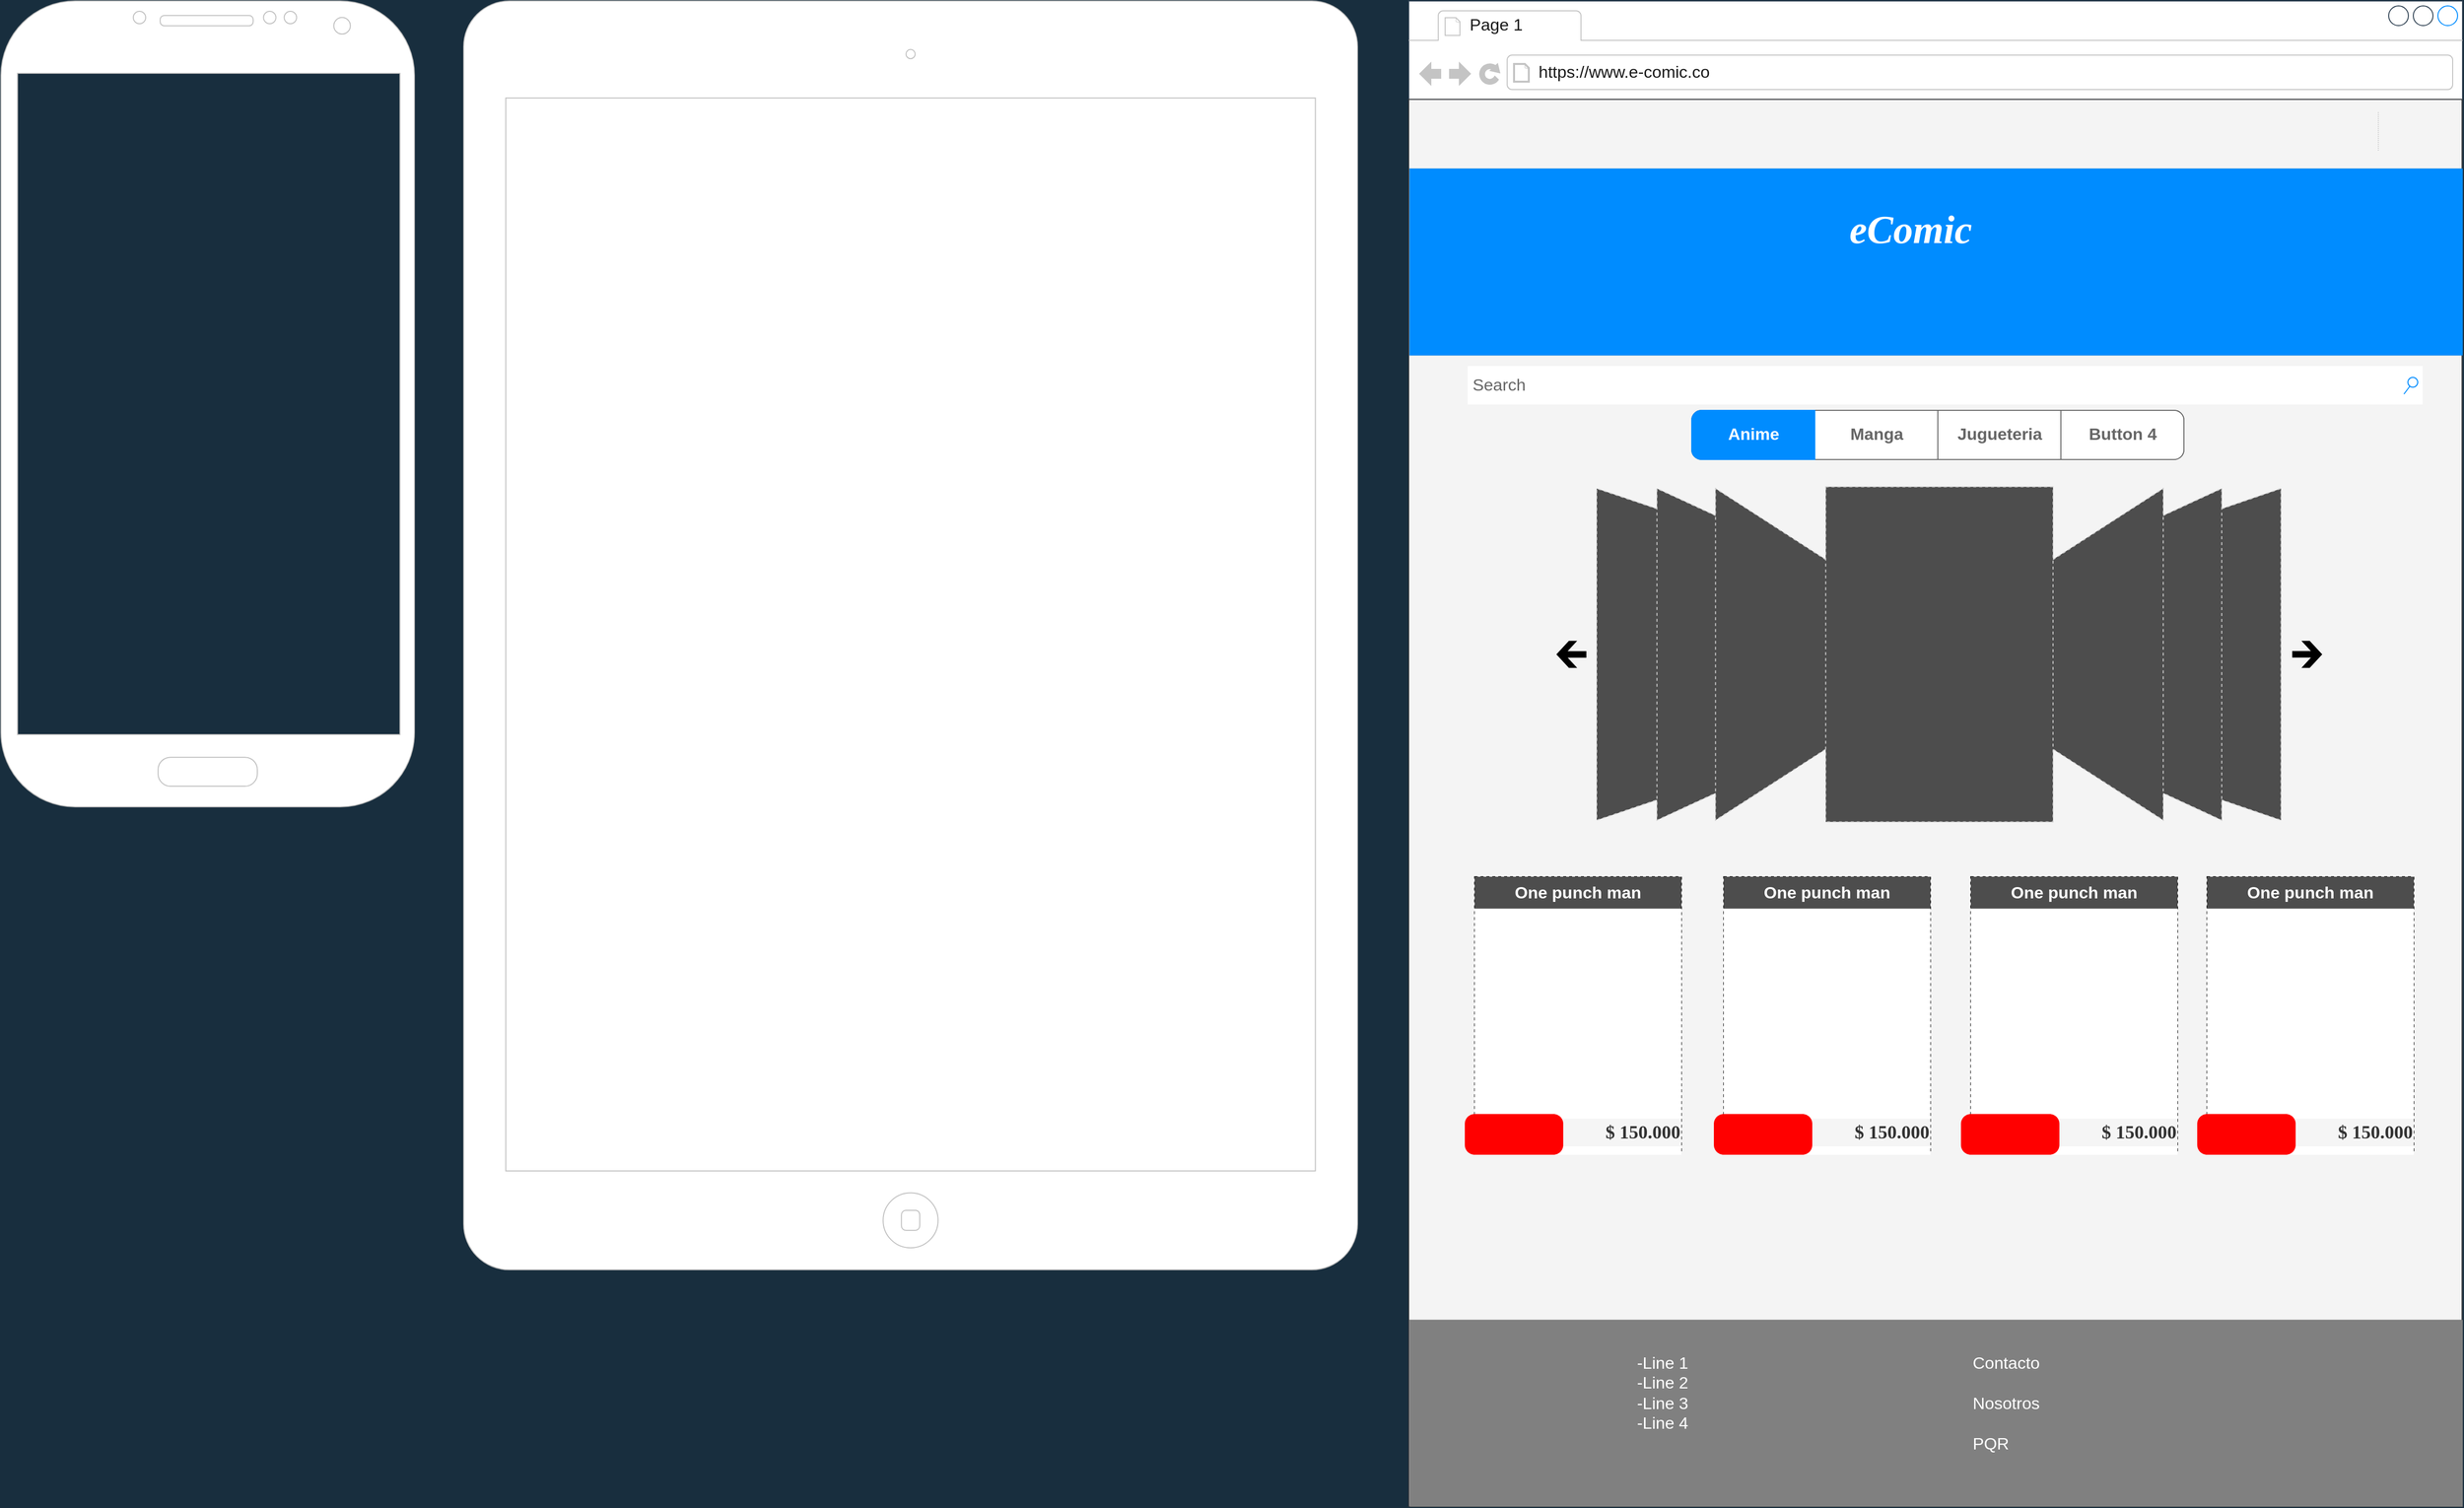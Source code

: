 <mxfile version="20.0.1" type="github" pages="5">
  <diagram name="Home" id="uo3YWwmbQJ-WKKRHEtxI">
    <mxGraphModel grid="1" page="1" gridSize="10" guides="1" tooltips="1" connect="1" arrows="1" fold="1" pageScale="1" pageWidth="1100" pageHeight="850" background="#182E3E" math="0" shadow="0">
      <root>
        <mxCell id="juhJvO_oCFN9ib3_cl91-0" />
        <mxCell id="juhJvO_oCFN9ib3_cl91-1" style="" parent="juhJvO_oCFN9ib3_cl91-0" />
        <mxCell id="juhJvO_oCFN9ib3_cl91-2" value="" style="strokeWidth=1;shadow=0;dashed=0;align=center;html=1;shape=mxgraph.mockup.containers.browserWindow;rSize=0;strokeColor2=#008cff;strokeColor3=#c4c4c4;mainText=,;recursiveResize=0;rounded=0;strokeColor=#314354;fontColor=#ffffff;fillColor=#FFFFFF;" parent="juhJvO_oCFN9ib3_cl91-1" vertex="1">
          <mxGeometry x="20" y="20" width="1070.5" height="1530" as="geometry" />
        </mxCell>
        <mxCell id="juhJvO_oCFN9ib3_cl91-3" value="&lt;br&gt;" style="rounded=0;whiteSpace=wrap;html=1;strokeColor=#36393d;fillColor=#F4F4F4;" parent="juhJvO_oCFN9ib3_cl91-2" vertex="1">
          <mxGeometry y="100" width="1070" height="1430" as="geometry" />
        </mxCell>
        <mxCell id="juhJvO_oCFN9ib3_cl91-4" value="Page 1" style="strokeWidth=1;shadow=0;dashed=0;align=center;html=1;shape=mxgraph.mockup.containers.anchor;fontSize=17;fontColor=#1A1A1A;align=left;rounded=0;fillColor=#EEEEEE;strokeColor=#FFFFFF;" parent="juhJvO_oCFN9ib3_cl91-2" vertex="1">
          <mxGeometry x="60" y="12" width="110" height="26" as="geometry" />
        </mxCell>
        <mxCell id="juhJvO_oCFN9ib3_cl91-5" value="https://www.e-comic.co" style="strokeWidth=1;shadow=0;dashed=0;align=center;html=1;shape=mxgraph.mockup.containers.anchor;rSize=0;fontSize=17;fontColor=#1A1A1A;align=left;rounded=0;fillColor=#EEEEEE;strokeColor=#FFFFFF;" parent="juhJvO_oCFN9ib3_cl91-2" vertex="1">
          <mxGeometry x="130" y="60" width="250" height="26" as="geometry" />
        </mxCell>
        <mxCell id="juhJvO_oCFN9ib3_cl91-29" value="" style="shape=image;html=1;verticalAlign=top;verticalLabelPosition=bottom;labelBackgroundColor=#ffffff;imageAspect=0;aspect=fixed;image=https://cdn1.iconfinder.com/data/icons/material-core/20/shopping-cart-128.png;rounded=0;fontSize=17;fontColor=#008CFF;strokeColor=#FFFFFF;fillColor=#4D4D4D;gradientColor=none;" parent="juhJvO_oCFN9ib3_cl91-2" vertex="1">
          <mxGeometry x="928" y="109.5" width="47" height="47" as="geometry" />
        </mxCell>
        <mxCell id="B6-46zeVHcRyv4SoN3bp-22" value="" style="rounded=0;whiteSpace=wrap;html=1;shadow=0;labelBackgroundColor=none;fontSize=32;fontColor=#008CFF;strokeColor=default;strokeWidth=0;fillColor=#008CFF;gradientColor=none;" parent="juhJvO_oCFN9ib3_cl91-2" vertex="1">
          <mxGeometry x="0.5" y="170" width="1070" height="190" as="geometry" />
        </mxCell>
        <mxCell id="B6-46zeVHcRyv4SoN3bp-2" value="" style="shape=image;verticalLabelPosition=bottom;verticalAlign=top;aspect=fixed;imageAspect=0;image=https://www.pngall.com/wp-content/uploads/2/Manga-PNG-Picture.png;fillColor=#EEEEEE;strokeColor=#FFFFFF;fontColor=#1A1A1A;rounded=0;" parent="juhJvO_oCFN9ib3_cl91-2" vertex="1">
          <mxGeometry x="715" y="170.91" width="355" height="189.09" as="geometry" />
        </mxCell>
        <mxCell id="juhJvO_oCFN9ib3_cl91-30" value="&lt;p&gt;&lt;span style=&quot;font-variant-ligatures: normal; font-variant-caps: normal; font-weight: 700; letter-spacing: normal; orphans: 2; text-indent: 0px; text-transform: none; widows: 2; word-spacing: 0px; -webkit-text-stroke-width: 0px; text-decoration-thickness: initial; text-decoration-style: initial; text-decoration-color: initial; float: none; display: inline !important;&quot;&gt;&lt;font size=&quot;1&quot; face=&quot;Comic Sans MS&quot; style=&quot;&quot; color=&quot;#ffffff&quot;&gt;&lt;i style=&quot;font-size: 40px;&quot;&gt;eComic&lt;/i&gt;&lt;/font&gt;&lt;/span&gt;&lt;/p&gt;" style="text;whiteSpace=wrap;html=1;fontSize=32;fontColor=#008CFF;align=center;rounded=0;" parent="juhJvO_oCFN9ib3_cl91-2" vertex="1">
          <mxGeometry x="280" y="170" width="460" height="190" as="geometry" />
        </mxCell>
        <mxCell id="juhJvO_oCFN9ib3_cl91-27" value="" style="shape=image;verticalLabelPosition=bottom;labelBackgroundColor=default;verticalAlign=top;aspect=fixed;imageAspect=0;image=https://www.pngall.com/wp-content/uploads/2/Manga-Boy-PNG-HD-Image.png;rounded=0;" parent="juhJvO_oCFN9ib3_cl91-2" vertex="1">
          <mxGeometry x="60" y="170.91" width="216.85" height="189.09" as="geometry" />
        </mxCell>
        <mxCell id="B6-46zeVHcRyv4SoN3bp-24" value="" style="shape=image;html=1;verticalAlign=top;verticalLabelPosition=bottom;labelBackgroundColor=#ffffff;imageAspect=0;aspect=fixed;image=https://cdn4.iconfinder.com/data/icons/essential-app-2/16/user-avatar-human-admin-login-128.png;rounded=0;shadow=0;fontFamily=Comic Sans MS;fontSize=40;fontColor=#FFFFFF;strokeColor=default;strokeWidth=0;fillColor=#008CFF;gradientColor=none;" parent="juhJvO_oCFN9ib3_cl91-2" vertex="1">
          <mxGeometry x="1000" y="106" width="47" height="47" as="geometry" />
        </mxCell>
        <mxCell id="B6-46zeVHcRyv4SoN3bp-28" value="" style="line;strokeWidth=1;direction=south;html=1;rounded=0;shadow=0;labelBackgroundColor=none;fontFamily=Comic Sans MS;fontSize=40;fontColor=#FFFFFF;fillColor=#008CFF;gradientColor=none;dashed=1;dashPattern=1 1;strokeColor=#CCCCCC;" parent="juhJvO_oCFN9ib3_cl91-2" vertex="1">
          <mxGeometry x="980" y="113" width="10" height="40" as="geometry" />
        </mxCell>
        <mxCell id="B6-46zeVHcRyv4SoN3bp-29" value="" style="verticalLabelPosition=bottom;shadow=0;dashed=1;align=center;html=1;verticalAlign=top;strokeWidth=1;shape=mxgraph.mockup.navigation.coverFlow;strokeColor=#CCCCCC;rounded=0;labelBackgroundColor=none;fontFamily=Comic Sans MS;fontSize=40;fontColor=#FFFFFF;fillColor=#4D4D4D;gradientColor=none;" parent="juhJvO_oCFN9ib3_cl91-2" vertex="1">
          <mxGeometry x="187.5" y="492" width="700" height="344" as="geometry" />
        </mxCell>
        <mxCell id="B6-46zeVHcRyv4SoN3bp-30" value="&lt;font face=&quot;Helvetica&quot;&gt;Search&lt;/font&gt;" style="strokeWidth=1;shadow=0;dashed=0;align=center;html=1;shape=mxgraph.mockup.forms.searchBox;strokeColor=none;mainText=;strokeColor2=#008cff;fontColor=#666666;fontSize=17;align=left;spacingLeft=3;rounded=0;dashPattern=1 1;labelBackgroundColor=none;fontFamily=Comic Sans MS;fillColor=default;gradientColor=none;" parent="juhJvO_oCFN9ib3_cl91-2" vertex="1">
          <mxGeometry x="60" y="371" width="970" height="39" as="geometry" />
        </mxCell>
        <mxCell id="B6-46zeVHcRyv4SoN3bp-32" value="" style="shape=image;verticalLabelPosition=bottom;labelBackgroundColor=default;verticalAlign=top;aspect=fixed;imageAspect=0;image=https://upload.wikimedia.org/wikipedia/en/thumb/c/c3/OnePunchMan_manga_cover.png/220px-OnePunchMan_manga_cover.png;rounded=0;" parent="juhJvO_oCFN9ib3_cl91-2" vertex="1">
          <mxGeometry x="437.11" y="507.026" width="200.78" height="313.95" as="geometry" />
        </mxCell>
        <mxCell id="B6-46zeVHcRyv4SoN3bp-33" value="" style="strokeWidth=1;shadow=0;dashed=0;align=center;html=1;shape=mxgraph.mockup.rrect;rSize=10;fillColor=#ffffff;strokeColor=#666666;rounded=0;labelBackgroundColor=none;fontFamily=Helvetica;fontSize=40;fontColor=#FFFFFF;" parent="juhJvO_oCFN9ib3_cl91-2" vertex="1">
          <mxGeometry x="287.5" y="416" width="500" height="50" as="geometry" />
        </mxCell>
        <mxCell id="B6-46zeVHcRyv4SoN3bp-34" value="Manga" style="strokeColor=inherit;fillColor=inherit;gradientColor=inherit;strokeWidth=1;shadow=0;dashed=0;align=center;html=1;shape=mxgraph.mockup.rrect;rSize=0;fontSize=17;fontColor=#666666;fontStyle=1;resizeHeight=1;rounded=0;labelBackgroundColor=none;fontFamily=Helvetica;" parent="B6-46zeVHcRyv4SoN3bp-33" vertex="1">
          <mxGeometry width="125" height="50" relative="1" as="geometry">
            <mxPoint x="125" as="offset" />
          </mxGeometry>
        </mxCell>
        <mxCell id="B6-46zeVHcRyv4SoN3bp-35" value="Jugueteria" style="strokeColor=inherit;fillColor=inherit;gradientColor=inherit;strokeWidth=1;shadow=0;dashed=0;align=center;html=1;shape=mxgraph.mockup.rrect;rSize=0;fontSize=17;fontColor=#666666;fontStyle=1;resizeHeight=1;rounded=0;labelBackgroundColor=none;fontFamily=Helvetica;" parent="B6-46zeVHcRyv4SoN3bp-33" vertex="1">
          <mxGeometry width="125" height="50" relative="1" as="geometry">
            <mxPoint x="250" as="offset" />
          </mxGeometry>
        </mxCell>
        <mxCell id="B6-46zeVHcRyv4SoN3bp-36" value="Button 4" style="strokeColor=inherit;fillColor=inherit;gradientColor=inherit;strokeWidth=1;shadow=0;dashed=0;align=center;html=1;shape=mxgraph.mockup.rightButton;rSize=10;fontSize=17;fontColor=#666666;fontStyle=1;resizeHeight=1;rounded=0;labelBackgroundColor=none;fontFamily=Helvetica;" parent="B6-46zeVHcRyv4SoN3bp-33" vertex="1">
          <mxGeometry x="1" width="125" height="50" relative="1" as="geometry">
            <mxPoint x="-125" as="offset" />
          </mxGeometry>
        </mxCell>
        <mxCell id="B6-46zeVHcRyv4SoN3bp-37" value="Anime" style="strokeWidth=1;shadow=0;dashed=0;align=center;html=1;shape=mxgraph.mockup.leftButton;rSize=10;fontSize=17;fontColor=#ffffff;fontStyle=1;fillColor=#008CFF;strokeColor=#008cff;resizeHeight=1;rounded=0;labelBackgroundColor=none;fontFamily=Helvetica;" parent="B6-46zeVHcRyv4SoN3bp-33" vertex="1">
          <mxGeometry width="125" height="50" relative="1" as="geometry" />
        </mxCell>
        <mxCell id="juhJvO_oCFN9ib3_cl91-6" value="" style="strokeWidth=1;shadow=0;dashed=1;align=center;html=1;shape=mxgraph.mockup.forms.rrect;rSize=0;rounded=0;strokeColor=default;" parent="juhJvO_oCFN9ib3_cl91-2" vertex="1">
          <mxGeometry x="67" y="890" width="210" height="280" as="geometry" />
        </mxCell>
        <mxCell id="juhJvO_oCFN9ib3_cl91-7" value="X" style="strokeWidth=1;shadow=0;dashed=0;align=center;html=1;shape=mxgraph.mockup.forms.rrect;rSize=0;strokeColor=none;rounded=0;fontColor=#FFFFFF;fillColor=#FFFFFF;gradientColor=none;" parent="juhJvO_oCFN9ib3_cl91-6" vertex="1">
          <mxGeometry y="22.551" width="210.0" height="260" as="geometry" />
        </mxCell>
        <mxCell id="juhJvO_oCFN9ib3_cl91-10" value="" style="edgeStyle=orthogonalEdgeStyle;rounded=0;orthogonalLoop=1;jettySize=auto;html=1;fontSize=17;fontColor=#4D4D4D;strokeColor=#FFFFFF;" parent="juhJvO_oCFN9ib3_cl91-7" edge="1">
          <mxGeometry relative="1" as="geometry">
            <mxPoint x="84.0" y="21.552" as="sourcePoint" />
          </mxGeometry>
        </mxCell>
        <mxCell id="juhJvO_oCFN9ib3_cl91-11" value="" style="edgeStyle=orthogonalEdgeStyle;rounded=0;orthogonalLoop=1;jettySize=auto;html=1;fontSize=17;fontColor=#4D4D4D;strokeColor=#FFFFFF;" parent="juhJvO_oCFN9ib3_cl91-7" edge="1">
          <mxGeometry relative="1" as="geometry">
            <mxPoint x="84.0" y="21.552" as="sourcePoint" />
          </mxGeometry>
        </mxCell>
        <mxCell id="juhJvO_oCFN9ib3_cl91-14" value="" style="edgeStyle=orthogonalEdgeStyle;rounded=0;orthogonalLoop=1;jettySize=auto;html=1;fontSize=17;fontColor=#4D4D4D;strokeColor=#FFFFFF;" parent="juhJvO_oCFN9ib3_cl91-7" edge="1">
          <mxGeometry relative="1" as="geometry">
            <mxPoint x="84.0" y="49.308" as="sourcePoint" />
          </mxGeometry>
        </mxCell>
        <mxCell id="juhJvO_oCFN9ib3_cl91-23" value="&lt;div style=&quot;font-size: 19px;&quot;&gt;$ 150.000&lt;/div&gt;&lt;div style=&quot;font-size: 19px;&quot;&gt;&lt;/div&gt;" style="text;html=1;points=[];align=right;verticalAlign=top;spacingTop=-4;fontSize=19;fontFamily=Verdana;fontStyle=1;fillColor=#f5f5f5;fontColor=#333333;strokeColor=none;rounded=0;" parent="juhJvO_oCFN9ib3_cl91-7" vertex="1">
          <mxGeometry y="223.34" width="210" height="28.11" as="geometry" />
        </mxCell>
        <mxCell id="B6-46zeVHcRyv4SoN3bp-39" value="" style="shape=image;verticalLabelPosition=bottom;labelBackgroundColor=default;verticalAlign=top;aspect=fixed;imageAspect=0;image=https://upload.wikimedia.org/wikipedia/en/thumb/c/c3/OnePunchMan_manga_cover.png/220px-OnePunchMan_manga_cover.png;rounded=0;" parent="juhJvO_oCFN9ib3_cl91-7" vertex="1">
          <mxGeometry x="43.26" y="17.454" width="123.49" height="193.1" as="geometry" />
        </mxCell>
        <mxCell id="juhJvO_oCFN9ib3_cl91-25" value="" style="strokeWidth=1;shadow=0;dashed=0;align=center;html=1;shape=mxgraph.mockup.buttons.button;strokeColor=none;fontColor=#FFFFFF;mainText=;buttonStyle=round;fontSize=12;fontStyle=1;fillColor=#FF0000;whiteSpace=wrap;rounded=0;" parent="juhJvO_oCFN9ib3_cl91-7" vertex="1">
          <mxGeometry x="-10" y="218.59" width="100" height="41.41" as="geometry" />
        </mxCell>
        <mxCell id="c18lI21n18wHXVhhM-1S-58" value="" style="shape=image;html=1;verticalAlign=top;verticalLabelPosition=bottom;labelBackgroundColor=#ffffff;imageAspect=0;aspect=fixed;image=https://cdn0.iconfinder.com/data/icons/google-material-design-3-0/48/ic_shopping_cart_48px-128.png;rounded=0;shadow=0;dashed=1;fontFamily=Helvetica;fontSize=12;fontColor=#FFFFFF;strokeColor=default;strokeWidth=1;fillColor=#FFFFFF;gradientColor=none;" parent="juhJvO_oCFN9ib3_cl91-7" vertex="1">
          <mxGeometry x="26.19" y="225.48" width="27.63" height="27.63" as="geometry" />
        </mxCell>
        <mxCell id="juhJvO_oCFN9ib3_cl91-24" value="&lt;span style=&quot;font-family: Helvetica; font-style: normal; font-variant-ligatures: normal; font-variant-caps: normal; letter-spacing: normal; orphans: 2; text-indent: 0px; text-transform: none; widows: 2; word-spacing: 0px; -webkit-text-stroke-width: 0px; text-decoration-thickness: initial; text-decoration-style: initial; text-decoration-color: initial; font-size: 17px;&quot;&gt;&lt;font style=&quot;font-size: 17px;&quot;&gt;&lt;b style=&quot;font-size: 17px;&quot;&gt;One punch man&lt;/b&gt;&lt;/font&gt;&lt;/span&gt;" style="text;whiteSpace=wrap;html=1;fontSize=17;fillColor=#4D4D4D;align=center;strokeColor=none;fontColor=#FFFFFF;rounded=0;" parent="juhJvO_oCFN9ib3_cl91-6" vertex="1">
          <mxGeometry width="210" height="32.362" as="geometry" />
        </mxCell>
        <mxCell id="c18lI21n18wHXVhhM-1S-59" value="" style="strokeWidth=1;shadow=0;dashed=1;align=center;html=1;shape=mxgraph.mockup.forms.rrect;rSize=0;rounded=0;strokeColor=default;" parent="juhJvO_oCFN9ib3_cl91-2" vertex="1">
          <mxGeometry x="320" y="890" width="210" height="280" as="geometry" />
        </mxCell>
        <mxCell id="c18lI21n18wHXVhhM-1S-60" value="X" style="strokeWidth=1;shadow=0;dashed=0;align=center;html=1;shape=mxgraph.mockup.forms.rrect;rSize=0;strokeColor=none;rounded=0;fontColor=#FFFFFF;fillColor=#FFFFFF;gradientColor=none;" parent="c18lI21n18wHXVhhM-1S-59" vertex="1">
          <mxGeometry y="22.551" width="210.0" height="260" as="geometry" />
        </mxCell>
        <mxCell id="c18lI21n18wHXVhhM-1S-61" value="" style="edgeStyle=orthogonalEdgeStyle;rounded=0;orthogonalLoop=1;jettySize=auto;html=1;fontSize=17;fontColor=#4D4D4D;strokeColor=#FFFFFF;" parent="c18lI21n18wHXVhhM-1S-60" edge="1">
          <mxGeometry relative="1" as="geometry">
            <mxPoint x="84.0" y="21.552" as="sourcePoint" />
          </mxGeometry>
        </mxCell>
        <mxCell id="c18lI21n18wHXVhhM-1S-62" value="" style="edgeStyle=orthogonalEdgeStyle;rounded=0;orthogonalLoop=1;jettySize=auto;html=1;fontSize=17;fontColor=#4D4D4D;strokeColor=#FFFFFF;" parent="c18lI21n18wHXVhhM-1S-60" edge="1">
          <mxGeometry relative="1" as="geometry">
            <mxPoint x="84.0" y="21.552" as="sourcePoint" />
          </mxGeometry>
        </mxCell>
        <mxCell id="c18lI21n18wHXVhhM-1S-63" value="" style="edgeStyle=orthogonalEdgeStyle;rounded=0;orthogonalLoop=1;jettySize=auto;html=1;fontSize=17;fontColor=#4D4D4D;strokeColor=#FFFFFF;" parent="c18lI21n18wHXVhhM-1S-60" edge="1">
          <mxGeometry relative="1" as="geometry">
            <mxPoint x="84.0" y="49.308" as="sourcePoint" />
          </mxGeometry>
        </mxCell>
        <mxCell id="c18lI21n18wHXVhhM-1S-64" value="&lt;div style=&quot;font-size: 19px;&quot;&gt;$ 150.000&lt;/div&gt;&lt;div style=&quot;font-size: 19px;&quot;&gt;&lt;/div&gt;" style="text;html=1;points=[];align=right;verticalAlign=top;spacingTop=-4;fontSize=19;fontFamily=Verdana;fontStyle=1;fillColor=#f5f5f5;fontColor=#333333;strokeColor=none;rounded=0;" parent="c18lI21n18wHXVhhM-1S-60" vertex="1">
          <mxGeometry y="223.34" width="210" height="28.11" as="geometry" />
        </mxCell>
        <mxCell id="c18lI21n18wHXVhhM-1S-65" value="" style="shape=image;verticalLabelPosition=bottom;labelBackgroundColor=default;verticalAlign=top;aspect=fixed;imageAspect=0;image=https://upload.wikimedia.org/wikipedia/en/thumb/c/c3/OnePunchMan_manga_cover.png/220px-OnePunchMan_manga_cover.png;rounded=0;" parent="c18lI21n18wHXVhhM-1S-60" vertex="1">
          <mxGeometry x="43.26" y="17.454" width="123.49" height="193.1" as="geometry" />
        </mxCell>
        <mxCell id="c18lI21n18wHXVhhM-1S-66" value="" style="strokeWidth=1;shadow=0;dashed=0;align=center;html=1;shape=mxgraph.mockup.buttons.button;strokeColor=none;fontColor=#FFFFFF;mainText=;buttonStyle=round;fontSize=12;fontStyle=1;fillColor=#FF0000;whiteSpace=wrap;rounded=0;" parent="c18lI21n18wHXVhhM-1S-60" vertex="1">
          <mxGeometry x="-10" y="218.59" width="100" height="41.41" as="geometry" />
        </mxCell>
        <mxCell id="c18lI21n18wHXVhhM-1S-67" value="" style="shape=image;html=1;verticalAlign=top;verticalLabelPosition=bottom;labelBackgroundColor=#ffffff;imageAspect=0;aspect=fixed;image=https://cdn0.iconfinder.com/data/icons/google-material-design-3-0/48/ic_shopping_cart_48px-128.png;rounded=0;shadow=0;dashed=1;fontFamily=Helvetica;fontSize=12;fontColor=#FFFFFF;strokeColor=default;strokeWidth=1;fillColor=#FFFFFF;gradientColor=none;" parent="c18lI21n18wHXVhhM-1S-60" vertex="1">
          <mxGeometry x="26.19" y="225.48" width="27.63" height="27.63" as="geometry" />
        </mxCell>
        <mxCell id="c18lI21n18wHXVhhM-1S-68" value="&lt;span style=&quot;font-family: Helvetica; font-style: normal; font-variant-ligatures: normal; font-variant-caps: normal; letter-spacing: normal; orphans: 2; text-indent: 0px; text-transform: none; widows: 2; word-spacing: 0px; -webkit-text-stroke-width: 0px; text-decoration-thickness: initial; text-decoration-style: initial; text-decoration-color: initial; font-size: 17px;&quot;&gt;&lt;font style=&quot;font-size: 17px;&quot;&gt;&lt;b style=&quot;font-size: 17px;&quot;&gt;One punch man&lt;/b&gt;&lt;/font&gt;&lt;/span&gt;" style="text;whiteSpace=wrap;html=1;fontSize=17;fillColor=#4D4D4D;align=center;strokeColor=none;fontColor=#FFFFFF;rounded=0;" parent="c18lI21n18wHXVhhM-1S-59" vertex="1">
          <mxGeometry width="210" height="32.362" as="geometry" />
        </mxCell>
        <mxCell id="c18lI21n18wHXVhhM-1S-69" value="" style="strokeWidth=1;shadow=0;dashed=1;align=center;html=1;shape=mxgraph.mockup.forms.rrect;rSize=0;rounded=0;strokeColor=default;" parent="juhJvO_oCFN9ib3_cl91-2" vertex="1">
          <mxGeometry x="571" y="890" width="210" height="280" as="geometry" />
        </mxCell>
        <mxCell id="c18lI21n18wHXVhhM-1S-70" value="X" style="strokeWidth=1;shadow=0;dashed=0;align=center;html=1;shape=mxgraph.mockup.forms.rrect;rSize=0;strokeColor=none;rounded=0;fontColor=#FFFFFF;fillColor=#FFFFFF;gradientColor=none;" parent="c18lI21n18wHXVhhM-1S-69" vertex="1">
          <mxGeometry y="22.551" width="210.0" height="260" as="geometry" />
        </mxCell>
        <mxCell id="c18lI21n18wHXVhhM-1S-71" value="" style="edgeStyle=orthogonalEdgeStyle;rounded=0;orthogonalLoop=1;jettySize=auto;html=1;fontSize=17;fontColor=#4D4D4D;strokeColor=#FFFFFF;" parent="c18lI21n18wHXVhhM-1S-70" edge="1">
          <mxGeometry relative="1" as="geometry">
            <mxPoint x="84.0" y="21.552" as="sourcePoint" />
          </mxGeometry>
        </mxCell>
        <mxCell id="c18lI21n18wHXVhhM-1S-72" value="" style="edgeStyle=orthogonalEdgeStyle;rounded=0;orthogonalLoop=1;jettySize=auto;html=1;fontSize=17;fontColor=#4D4D4D;strokeColor=#FFFFFF;" parent="c18lI21n18wHXVhhM-1S-70" edge="1">
          <mxGeometry relative="1" as="geometry">
            <mxPoint x="84.0" y="21.552" as="sourcePoint" />
          </mxGeometry>
        </mxCell>
        <mxCell id="c18lI21n18wHXVhhM-1S-73" value="" style="edgeStyle=orthogonalEdgeStyle;rounded=0;orthogonalLoop=1;jettySize=auto;html=1;fontSize=17;fontColor=#4D4D4D;strokeColor=#FFFFFF;" parent="c18lI21n18wHXVhhM-1S-70" edge="1">
          <mxGeometry relative="1" as="geometry">
            <mxPoint x="84.0" y="49.308" as="sourcePoint" />
          </mxGeometry>
        </mxCell>
        <mxCell id="c18lI21n18wHXVhhM-1S-74" value="&lt;div style=&quot;font-size: 19px;&quot;&gt;$ 150.000&lt;/div&gt;&lt;div style=&quot;font-size: 19px;&quot;&gt;&lt;/div&gt;" style="text;html=1;points=[];align=right;verticalAlign=top;spacingTop=-4;fontSize=19;fontFamily=Verdana;fontStyle=1;fillColor=#f5f5f5;fontColor=#333333;strokeColor=none;rounded=0;" parent="c18lI21n18wHXVhhM-1S-70" vertex="1">
          <mxGeometry y="223.34" width="210" height="28.11" as="geometry" />
        </mxCell>
        <mxCell id="c18lI21n18wHXVhhM-1S-75" value="" style="shape=image;verticalLabelPosition=bottom;labelBackgroundColor=default;verticalAlign=top;aspect=fixed;imageAspect=0;image=https://upload.wikimedia.org/wikipedia/en/thumb/c/c3/OnePunchMan_manga_cover.png/220px-OnePunchMan_manga_cover.png;rounded=0;" parent="c18lI21n18wHXVhhM-1S-70" vertex="1">
          <mxGeometry x="43.26" y="17.454" width="123.49" height="193.1" as="geometry" />
        </mxCell>
        <mxCell id="c18lI21n18wHXVhhM-1S-76" value="" style="strokeWidth=1;shadow=0;dashed=0;align=center;html=1;shape=mxgraph.mockup.buttons.button;strokeColor=none;fontColor=#FFFFFF;mainText=;buttonStyle=round;fontSize=12;fontStyle=1;fillColor=#FF0000;whiteSpace=wrap;rounded=0;" parent="c18lI21n18wHXVhhM-1S-70" vertex="1">
          <mxGeometry x="-10" y="218.59" width="100" height="41.41" as="geometry" />
        </mxCell>
        <mxCell id="c18lI21n18wHXVhhM-1S-77" value="" style="shape=image;html=1;verticalAlign=top;verticalLabelPosition=bottom;labelBackgroundColor=#ffffff;imageAspect=0;aspect=fixed;image=https://cdn0.iconfinder.com/data/icons/google-material-design-3-0/48/ic_shopping_cart_48px-128.png;rounded=0;shadow=0;dashed=1;fontFamily=Helvetica;fontSize=12;fontColor=#FFFFFF;strokeColor=default;strokeWidth=1;fillColor=#FFFFFF;gradientColor=none;" parent="c18lI21n18wHXVhhM-1S-70" vertex="1">
          <mxGeometry x="26.19" y="225.48" width="27.63" height="27.63" as="geometry" />
        </mxCell>
        <mxCell id="c18lI21n18wHXVhhM-1S-78" value="&lt;span style=&quot;font-family: Helvetica; font-style: normal; font-variant-ligatures: normal; font-variant-caps: normal; letter-spacing: normal; orphans: 2; text-indent: 0px; text-transform: none; widows: 2; word-spacing: 0px; -webkit-text-stroke-width: 0px; text-decoration-thickness: initial; text-decoration-style: initial; text-decoration-color: initial; font-size: 17px;&quot;&gt;&lt;font style=&quot;font-size: 17px;&quot;&gt;&lt;b style=&quot;font-size: 17px;&quot;&gt;One punch man&lt;/b&gt;&lt;/font&gt;&lt;/span&gt;" style="text;whiteSpace=wrap;html=1;fontSize=17;fillColor=#4D4D4D;align=center;strokeColor=none;fontColor=#FFFFFF;rounded=0;" parent="c18lI21n18wHXVhhM-1S-69" vertex="1">
          <mxGeometry width="210" height="32.362" as="geometry" />
        </mxCell>
        <mxCell id="5-KoVX-nuo-zuggu6G4t-0" value="" style="shape=mxgraph.signs.travel.arrow_east;html=1;pointerEvents=1;fillColor=#000000;strokeColor=none;verticalLabelPosition=bottom;verticalAlign=top;align=center;sketch=0;" parent="juhJvO_oCFN9ib3_cl91-2" vertex="1">
          <mxGeometry x="897.5" y="650.25" width="30.5" height="27.5" as="geometry" />
        </mxCell>
        <mxCell id="5-KoVX-nuo-zuggu6G4t-1" value="" style="shape=mxgraph.signs.travel.arrow_east;html=1;pointerEvents=1;fillColor=#000000;strokeColor=none;verticalLabelPosition=bottom;verticalAlign=top;align=center;sketch=0;rotation=-180;" parent="juhJvO_oCFN9ib3_cl91-2" vertex="1">
          <mxGeometry x="150" y="650.25" width="30.5" height="27.5" as="geometry" />
        </mxCell>
        <mxCell id="5-KoVX-nuo-zuggu6G4t-3" value="" style="rounded=0;whiteSpace=wrap;html=1;shadow=0;labelBackgroundColor=none;fontSize=32;fontColor=#008CFF;strokeColor=default;strokeWidth=0;fillColor=#808080;gradientColor=none;" parent="juhJvO_oCFN9ib3_cl91-2" vertex="1">
          <mxGeometry x="0.5" y="1340" width="1070" height="190" as="geometry" />
        </mxCell>
        <mxCell id="5-KoVX-nuo-zuggu6G4t-4" value="-Line 1&#xa;-Line 2&#xa;-Line 3&#xa;-Line 4" style="strokeWidth=1;shadow=0;dashed=0;align=center;html=1;shape=mxgraph.mockup.text.bulletedList;textColor=#666666;mainText=,,,,;textSize=17;bulletStyle=none;strokeColor=none;fillColor=none;align=left;verticalAlign=top;fontSize=17;fontColor=#FFFFFF;" parent="juhJvO_oCFN9ib3_cl91-2" vertex="1">
          <mxGeometry x="230" y="1367.5" width="150" height="135" as="geometry" />
        </mxCell>
        <mxCell id="5-KoVX-nuo-zuggu6G4t-5" value="Contacto&lt;br&gt;&lt;br&gt;Nosotros&lt;br&gt;&lt;br&gt;PQR" style="strokeWidth=1;shadow=0;dashed=0;align=center;html=1;shape=mxgraph.mockup.text.bulletedList;textColor=#666666;mainText=,,,,;textSize=17;bulletStyle=none;strokeColor=none;fillColor=none;align=left;verticalAlign=top;fontSize=17;fontColor=#FFFFFF;" parent="juhJvO_oCFN9ib3_cl91-2" vertex="1">
          <mxGeometry x="571" y="1367.5" width="150" height="135" as="geometry" />
        </mxCell>
        <mxCell id="5-KoVX-nuo-zuggu6G4t-6" value="" style="shape=image;html=1;verticalAlign=top;verticalLabelPosition=bottom;labelBackgroundColor=#ffffff;imageAspect=0;aspect=fixed;image=https://cdn1.iconfinder.com/data/icons/social-media-outline-6/128/SocialMedia_Messenger-Outline-128.png;fontColor=#FFFFFF;fillColor=#808080;" parent="juhJvO_oCFN9ib3_cl91-2" vertex="1">
          <mxGeometry x="951.5" y="1405" width="60" height="60" as="geometry" />
        </mxCell>
        <mxCell id="5-KoVX-nuo-zuggu6G4t-7" value="" style="shape=image;html=1;verticalAlign=top;verticalLabelPosition=bottom;labelBackgroundColor=#ffffff;imageAspect=0;aspect=fixed;image=https://cdn1.iconfinder.com/data/icons/social-media-outline-6/128/SocialMedia_Facebook-Outline-128.png;fontColor=#FFFFFF;fillColor=#808080;" parent="juhJvO_oCFN9ib3_cl91-2" vertex="1">
          <mxGeometry x="814" y="1405" width="60" height="60" as="geometry" />
        </mxCell>
        <mxCell id="5-KoVX-nuo-zuggu6G4t-10" value="" style="shape=image;html=1;verticalAlign=top;verticalLabelPosition=bottom;labelBackgroundColor=#ffffff;imageAspect=0;aspect=fixed;image=https://cdn1.iconfinder.com/data/icons/social-media-outline-6/128/SocialMedia_Twitter-Outline-128.png;fontColor=#FFFFFF;fillColor=#808080;" parent="juhJvO_oCFN9ib3_cl91-2" vertex="1">
          <mxGeometry x="882.5" y="1405" width="60" height="60" as="geometry" />
        </mxCell>
        <mxCell id="c18lI21n18wHXVhhM-1S-79" value="" style="strokeWidth=1;shadow=0;dashed=1;align=center;html=1;shape=mxgraph.mockup.forms.rrect;rSize=0;rounded=0;strokeColor=default;" parent="juhJvO_oCFN9ib3_cl91-1" vertex="1">
          <mxGeometry x="831" y="910" width="210" height="280" as="geometry" />
        </mxCell>
        <mxCell id="c18lI21n18wHXVhhM-1S-80" value="X" style="strokeWidth=1;shadow=0;dashed=0;align=center;html=1;shape=mxgraph.mockup.forms.rrect;rSize=0;strokeColor=none;rounded=0;fontColor=#FFFFFF;fillColor=#FFFFFF;gradientColor=none;" parent="c18lI21n18wHXVhhM-1S-79" vertex="1">
          <mxGeometry y="22.551" width="210.0" height="260" as="geometry" />
        </mxCell>
        <mxCell id="c18lI21n18wHXVhhM-1S-81" value="" style="edgeStyle=orthogonalEdgeStyle;rounded=0;orthogonalLoop=1;jettySize=auto;html=1;fontSize=17;fontColor=#4D4D4D;strokeColor=#FFFFFF;" parent="c18lI21n18wHXVhhM-1S-80" edge="1">
          <mxGeometry relative="1" as="geometry">
            <mxPoint x="84.0" y="21.552" as="sourcePoint" />
          </mxGeometry>
        </mxCell>
        <mxCell id="c18lI21n18wHXVhhM-1S-82" value="" style="edgeStyle=orthogonalEdgeStyle;rounded=0;orthogonalLoop=1;jettySize=auto;html=1;fontSize=17;fontColor=#4D4D4D;strokeColor=#FFFFFF;" parent="c18lI21n18wHXVhhM-1S-80" edge="1">
          <mxGeometry relative="1" as="geometry">
            <mxPoint x="84.0" y="21.552" as="sourcePoint" />
          </mxGeometry>
        </mxCell>
        <mxCell id="c18lI21n18wHXVhhM-1S-83" value="" style="edgeStyle=orthogonalEdgeStyle;rounded=0;orthogonalLoop=1;jettySize=auto;html=1;fontSize=17;fontColor=#4D4D4D;strokeColor=#FFFFFF;" parent="c18lI21n18wHXVhhM-1S-80" edge="1">
          <mxGeometry relative="1" as="geometry">
            <mxPoint x="84.0" y="49.308" as="sourcePoint" />
          </mxGeometry>
        </mxCell>
        <mxCell id="c18lI21n18wHXVhhM-1S-84" value="&lt;div style=&quot;font-size: 19px;&quot;&gt;$ 150.000&lt;/div&gt;&lt;div style=&quot;font-size: 19px;&quot;&gt;&lt;/div&gt;" style="text;html=1;points=[];align=right;verticalAlign=top;spacingTop=-4;fontSize=19;fontFamily=Verdana;fontStyle=1;fillColor=#f5f5f5;fontColor=#333333;strokeColor=none;rounded=0;" parent="c18lI21n18wHXVhhM-1S-80" vertex="1">
          <mxGeometry y="223.34" width="210" height="28.11" as="geometry" />
        </mxCell>
        <mxCell id="c18lI21n18wHXVhhM-1S-85" value="" style="shape=image;verticalLabelPosition=bottom;labelBackgroundColor=default;verticalAlign=top;aspect=fixed;imageAspect=0;image=https://upload.wikimedia.org/wikipedia/en/thumb/c/c3/OnePunchMan_manga_cover.png/220px-OnePunchMan_manga_cover.png;rounded=0;" parent="c18lI21n18wHXVhhM-1S-80" vertex="1">
          <mxGeometry x="43.26" y="17.454" width="123.49" height="193.1" as="geometry" />
        </mxCell>
        <mxCell id="c18lI21n18wHXVhhM-1S-86" value="" style="strokeWidth=1;shadow=0;dashed=0;align=center;html=1;shape=mxgraph.mockup.buttons.button;strokeColor=none;fontColor=#FFFFFF;mainText=;buttonStyle=round;fontSize=12;fontStyle=1;fillColor=#FF0000;whiteSpace=wrap;rounded=0;" parent="c18lI21n18wHXVhhM-1S-80" vertex="1">
          <mxGeometry x="-10" y="218.59" width="100" height="41.41" as="geometry" />
        </mxCell>
        <mxCell id="c18lI21n18wHXVhhM-1S-87" value="" style="shape=image;html=1;verticalAlign=top;verticalLabelPosition=bottom;labelBackgroundColor=#ffffff;imageAspect=0;aspect=fixed;image=https://cdn0.iconfinder.com/data/icons/google-material-design-3-0/48/ic_shopping_cart_48px-128.png;rounded=0;shadow=0;dashed=1;fontFamily=Helvetica;fontSize=12;fontColor=#FFFFFF;strokeColor=default;strokeWidth=1;fillColor=#FFFFFF;gradientColor=none;" parent="c18lI21n18wHXVhhM-1S-80" vertex="1">
          <mxGeometry x="26.19" y="225.48" width="27.63" height="27.63" as="geometry" />
        </mxCell>
        <mxCell id="c18lI21n18wHXVhhM-1S-88" value="&lt;span style=&quot;font-family: Helvetica; font-style: normal; font-variant-ligatures: normal; font-variant-caps: normal; letter-spacing: normal; orphans: 2; text-indent: 0px; text-transform: none; widows: 2; word-spacing: 0px; -webkit-text-stroke-width: 0px; text-decoration-thickness: initial; text-decoration-style: initial; text-decoration-color: initial; font-size: 17px;&quot;&gt;&lt;font style=&quot;font-size: 17px;&quot;&gt;&lt;b style=&quot;font-size: 17px;&quot;&gt;One punch man&lt;/b&gt;&lt;/font&gt;&lt;/span&gt;" style="text;whiteSpace=wrap;html=1;fontSize=17;fillColor=#4D4D4D;align=center;strokeColor=none;fontColor=#FFFFFF;rounded=0;" parent="c18lI21n18wHXVhhM-1S-79" vertex="1">
          <mxGeometry width="210" height="32.362" as="geometry" />
        </mxCell>
        <mxCell id="TprawrybIHmopl93bgKG-3" value="" style="verticalLabelPosition=bottom;verticalAlign=top;html=1;shadow=0;dashed=0;strokeWidth=1;shape=mxgraph.android.phone2;strokeColor=#c0c0c0;" parent="juhJvO_oCFN9ib3_cl91-1" vertex="1">
          <mxGeometry x="-1410" y="20" width="420" height="819" as="geometry" />
        </mxCell>
        <mxCell id="TprawrybIHmopl93bgKG-8" value="" style="html=1;verticalLabelPosition=bottom;labelBackgroundColor=#ffffff;verticalAlign=top;shadow=0;dashed=0;strokeWidth=1;shape=mxgraph.ios7.misc.ipad10inch;strokeColor=#c0c0c0;" parent="juhJvO_oCFN9ib3_cl91-1" vertex="1">
          <mxGeometry x="-940" y="20" width="908" height="1289.43" as="geometry" />
        </mxCell>
      </root>
    </mxGraphModel>
  </diagram>
  <diagram name="Detalle" id="9rvIuFLtxCfs3sQUCp2e">
    <mxGraphModel dx="4903" dy="1843" grid="1" gridSize="10" guides="1" tooltips="1" connect="1" arrows="1" fold="1" page="1" pageScale="1" pageWidth="1100" pageHeight="850" background="#182E3E" math="0" shadow="0">
      <root>
        <mxCell id="VJtV4YTD_I1k1PINX-v9-0" />
        <mxCell id="VJtV4YTD_I1k1PINX-v9-1" style="" parent="VJtV4YTD_I1k1PINX-v9-0" />
        <mxCell id="VJtV4YTD_I1k1PINX-v9-2" value="" style="strokeWidth=1;shadow=0;dashed=0;align=center;html=1;shape=mxgraph.mockup.containers.browserWindow;rSize=0;strokeColor2=#008cff;strokeColor3=#c4c4c4;mainText=,;recursiveResize=0;rounded=0;sketch=0;strokeColor=none;fontColor=#FF0000;" parent="VJtV4YTD_I1k1PINX-v9-1" vertex="1">
          <mxGeometry x="-330" y="80" width="1070" height="1266.73" as="geometry" />
        </mxCell>
        <mxCell id="VJtV4YTD_I1k1PINX-v9-3" value="&#xa;&lt;b style=&quot;color: rgb(0, 140, 255); font-family: Helvetica; font-style: normal; font-variant-ligatures: normal; font-variant-caps: normal; letter-spacing: normal; orphans: 2; text-align: center; text-indent: 0px; text-transform: none; widows: 2; word-spacing: 0px; -webkit-text-stroke-width: 0px; background-color: rgb(248, 249, 250); text-decoration-thickness: initial; text-decoration-style: initial; text-decoration-color: initial; font-size: 20px;&quot;&gt;One punch man&lt;/b&gt;&#xa;&#xa;" style="rounded=0;whiteSpace=wrap;html=1;sketch=0;strokeColor=#36393d;fillColor=#F4F4F4;" parent="VJtV4YTD_I1k1PINX-v9-2" vertex="1">
          <mxGeometry y="100" width="1070" height="1030" as="geometry" />
        </mxCell>
        <mxCell id="VJtV4YTD_I1k1PINX-v9-4" value="Page 1" style="strokeWidth=1;shadow=0;dashed=0;align=center;html=1;shape=mxgraph.mockup.containers.anchor;fontSize=17;fontColor=#1A1A1A;align=left;rounded=0;sketch=0;fillColor=#EEEEEE;strokeColor=#FFFFFF;" parent="VJtV4YTD_I1k1PINX-v9-2" vertex="1">
          <mxGeometry x="60" y="12" width="110" height="26" as="geometry" />
        </mxCell>
        <mxCell id="VJtV4YTD_I1k1PINX-v9-5" value="https://www.e-comic.co" style="strokeWidth=1;shadow=0;dashed=0;align=center;html=1;shape=mxgraph.mockup.containers.anchor;rSize=0;fontSize=17;fontColor=#1A1A1A;align=left;rounded=0;sketch=0;fillColor=#EEEEEE;strokeColor=#FFFFFF;" parent="VJtV4YTD_I1k1PINX-v9-2" vertex="1">
          <mxGeometry x="130" y="60" width="250" height="26" as="geometry" />
        </mxCell>
        <mxCell id="VJtV4YTD_I1k1PINX-v9-7" value="" style="strokeWidth=1;shadow=0;dashed=0;align=center;html=1;shape=mxgraph.mockup.forms.rrect;rSize=0;rounded=0;sketch=0;strokeColor=none;" parent="VJtV4YTD_I1k1PINX-v9-2" vertex="1">
          <mxGeometry x="60" y="360" width="920" height="530" as="geometry" />
        </mxCell>
        <mxCell id="VJtV4YTD_I1k1PINX-v9-15" value="X" style="strokeWidth=1;shadow=0;dashed=0;align=center;html=1;shape=mxgraph.mockup.forms.rrect;rSize=0;strokeColor=none;rounded=0;sketch=0;fontColor=#FFFFFF;fillColor=#FFFFFF;gradientColor=none;" parent="VJtV4YTD_I1k1PINX-v9-7" vertex="1">
          <mxGeometry y="44.996" width="920" height="501.733" as="geometry" />
        </mxCell>
        <mxCell id="pfv74jC2TvLmMCGKUIKD-0" value="" style="shape=image;verticalLabelPosition=bottom;labelBackgroundColor=default;verticalAlign=top;aspect=fixed;imageAspect=0;image=https://upload.wikimedia.org/wikipedia/en/thumb/c/c3/OnePunchMan_manga_cover.png/220px-OnePunchMan_manga_cover.png;" parent="VJtV4YTD_I1k1PINX-v9-15" vertex="1">
          <mxGeometry x="30" y="16.05" width="200.78" height="313.95" as="geometry" />
        </mxCell>
        <mxCell id="pfv74jC2TvLmMCGKUIKD-5" value="&lt;p class=&quot;MsoNormal&quot; style=&quot;font-size: 17px;&quot;&gt;One-Punch Man (Japanese: &lt;span style=&quot;font-family: &amp;quot;MS Gothic&amp;quot;; font-size: 17px;&quot;&gt;ワンパンマン&lt;/span&gt;, Hepburn: Wanpanman) is a&amp;nbsp;Japanese superhero franchise created by the artist ONE. It tells the story of&amp;nbsp;Saitama, a superhero who can defeat any opponent with a single punch but seeks&amp;nbsp;to find a worthy opponent after growing bored by a lack of challenge due to his&amp;nbsp;overwhelming strength. ONE wrote the original webcomic version in early 2009.&lt;/p&gt;" style="text;whiteSpace=wrap;html=1;fontSize=17;fontColor=#4D4D4D;align=left;" parent="VJtV4YTD_I1k1PINX-v9-15" vertex="1">
          <mxGeometry x="30" y="330" width="870" height="110" as="geometry" />
        </mxCell>
        <mxCell id="aqljeLjrVq-OHM4ae3-u-2" value="" style="edgeStyle=orthogonalEdgeStyle;curved=0;rounded=1;sketch=0;orthogonalLoop=1;jettySize=auto;html=1;fontSize=17;fontColor=#4D4D4D;strokeColor=#FFFFFF;" parent="VJtV4YTD_I1k1PINX-v9-15" source="aqljeLjrVq-OHM4ae3-u-0" target="aqljeLjrVq-OHM4ae3-u-1" edge="1">
          <mxGeometry relative="1" as="geometry" />
        </mxCell>
        <mxCell id="aqljeLjrVq-OHM4ae3-u-12" value="" style="edgeStyle=orthogonalEdgeStyle;curved=0;rounded=1;sketch=0;orthogonalLoop=1;jettySize=auto;html=1;fontSize=17;fontColor=#4D4D4D;strokeColor=#FFFFFF;" parent="VJtV4YTD_I1k1PINX-v9-15" source="aqljeLjrVq-OHM4ae3-u-0" target="aqljeLjrVq-OHM4ae3-u-4" edge="1">
          <mxGeometry relative="1" as="geometry" />
        </mxCell>
        <mxCell id="aqljeLjrVq-OHM4ae3-u-0" value="Serie" style="strokeColor=inherit;fillColor=inherit;gradientColor=inherit;strokeWidth=0;shadow=0;dashed=0;align=right;html=1;shape=mxgraph.mockup.forms.rrect;rSize=0;fontSize=17;fontColor=#666666;rounded=0;sketch=0;fontStyle=1" parent="VJtV4YTD_I1k1PINX-v9-15" vertex="1">
          <mxGeometry x="230.78" y="16.05" width="169.22" height="53.95" as="geometry" />
        </mxCell>
        <mxCell id="aqljeLjrVq-OHM4ae3-u-1" value="1" style="strokeColor=inherit;fillColor=inherit;gradientColor=inherit;strokeWidth=0;shadow=0;dashed=0;align=center;html=1;shape=mxgraph.mockup.forms.rrect;rSize=0;fontSize=17;fontColor=#666666;rounded=0;sketch=0;" parent="VJtV4YTD_I1k1PINX-v9-15" vertex="1">
          <mxGeometry x="410" y="16.05" width="490" height="53.95" as="geometry" />
        </mxCell>
        <mxCell id="aqljeLjrVq-OHM4ae3-u-5" value="" style="edgeStyle=orthogonalEdgeStyle;curved=0;rounded=1;sketch=0;orthogonalLoop=1;jettySize=auto;html=1;fontSize=17;fontColor=#4D4D4D;strokeColor=#FFFFFF;" parent="VJtV4YTD_I1k1PINX-v9-15" source="aqljeLjrVq-OHM4ae3-u-3" target="aqljeLjrVq-OHM4ae3-u-4" edge="1">
          <mxGeometry relative="1" as="geometry" />
        </mxCell>
        <mxCell id="aqljeLjrVq-OHM4ae3-u-3" value="Autor" style="strokeColor=inherit;fillColor=inherit;gradientColor=inherit;strokeWidth=0;shadow=0;dashed=0;align=right;html=1;shape=mxgraph.mockup.forms.rrect;rSize=0;fontSize=17;fontColor=#666666;rounded=0;sketch=0;fontStyle=1" parent="VJtV4YTD_I1k1PINX-v9-15" vertex="1">
          <mxGeometry x="230.78" y="71.4" width="169.22" height="53.95" as="geometry" />
        </mxCell>
        <mxCell id="aqljeLjrVq-OHM4ae3-u-4" value="1" style="strokeColor=inherit;fillColor=inherit;gradientColor=inherit;strokeWidth=0;shadow=0;dashed=0;align=center;html=1;shape=mxgraph.mockup.forms.rrect;rSize=0;fontSize=17;fontColor=#666666;rounded=0;sketch=0;" parent="VJtV4YTD_I1k1PINX-v9-15" vertex="1">
          <mxGeometry x="410" y="71.4" width="490" height="53.95" as="geometry" />
        </mxCell>
        <mxCell id="aqljeLjrVq-OHM4ae3-u-6" value="Publicación" style="strokeColor=inherit;fillColor=inherit;gradientColor=inherit;strokeWidth=0;shadow=0;dashed=0;align=right;html=1;shape=mxgraph.mockup.forms.rrect;rSize=0;fontSize=17;fontColor=#666666;rounded=0;sketch=0;fontStyle=1" parent="VJtV4YTD_I1k1PINX-v9-15" vertex="1">
          <mxGeometry x="230.78" y="125.35" width="169.22" height="53.95" as="geometry" />
        </mxCell>
        <mxCell id="aqljeLjrVq-OHM4ae3-u-7" value="1" style="strokeColor=inherit;fillColor=inherit;gradientColor=inherit;strokeWidth=0;shadow=0;dashed=0;align=center;html=1;shape=mxgraph.mockup.forms.rrect;rSize=0;fontSize=17;fontColor=#666666;rounded=0;sketch=0;" parent="VJtV4YTD_I1k1PINX-v9-15" vertex="1">
          <mxGeometry x="410" y="125.35" width="490" height="53.95" as="geometry" />
        </mxCell>
        <mxCell id="aqljeLjrVq-OHM4ae3-u-8" value="Genero" style="strokeColor=inherit;fillColor=inherit;gradientColor=inherit;strokeWidth=0;shadow=0;dashed=0;align=right;html=1;shape=mxgraph.mockup.forms.rrect;rSize=0;fontSize=17;fontColor=#666666;rounded=0;sketch=0;fontStyle=1" parent="VJtV4YTD_I1k1PINX-v9-15" vertex="1">
          <mxGeometry x="230.78" y="181.4" width="169.22" height="53.95" as="geometry" />
        </mxCell>
        <mxCell id="aqljeLjrVq-OHM4ae3-u-9" value="1" style="strokeColor=inherit;fillColor=inherit;gradientColor=inherit;strokeWidth=0;shadow=0;dashed=0;align=center;html=1;shape=mxgraph.mockup.forms.rrect;rSize=0;fontSize=17;fontColor=#666666;rounded=0;sketch=0;" parent="VJtV4YTD_I1k1PINX-v9-15" vertex="1">
          <mxGeometry x="410" y="181.4" width="490" height="53.95" as="geometry" />
        </mxCell>
        <mxCell id="aqljeLjrVq-OHM4ae3-u-10" value="Especificaciones" style="strokeColor=inherit;fillColor=inherit;gradientColor=inherit;strokeWidth=0;shadow=0;dashed=0;align=right;html=1;shape=mxgraph.mockup.forms.rrect;rSize=0;fontSize=17;fontColor=#666666;rounded=0;sketch=0;fontStyle=1" parent="VJtV4YTD_I1k1PINX-v9-15" vertex="1">
          <mxGeometry x="230.78" y="235.35" width="169.22" height="53.95" as="geometry" />
        </mxCell>
        <mxCell id="aqljeLjrVq-OHM4ae3-u-11" value="1" style="strokeColor=inherit;fillColor=inherit;gradientColor=inherit;strokeWidth=0;shadow=0;dashed=0;align=center;html=1;shape=mxgraph.mockup.forms.rrect;rSize=0;fontSize=17;fontColor=#666666;rounded=0;sketch=0;" parent="VJtV4YTD_I1k1PINX-v9-15" vertex="1">
          <mxGeometry x="410" y="235.35" width="490" height="53.95" as="geometry" />
        </mxCell>
        <mxCell id="aqljeLjrVq-OHM4ae3-u-13" value="&lt;div style=&quot;font-size: 28px;&quot;&gt;$ 150.000&lt;/div&gt;&lt;div style=&quot;font-size: 28px;&quot;&gt;&lt;/div&gt;" style="text;html=1;points=[];align=right;verticalAlign=top;spacingTop=-4;fontSize=28;fontFamily=Verdana;fontStyle=1;fillColor=none;fontColor=#FF0000;" parent="VJtV4YTD_I1k1PINX-v9-15" vertex="1">
          <mxGeometry x="600" y="450.004" width="300" height="40" as="geometry" />
        </mxCell>
        <mxCell id="pfv74jC2TvLmMCGKUIKD-1" value="&lt;span style=&quot;font-family: Helvetica; font-style: normal; font-variant-ligatures: normal; font-variant-caps: normal; letter-spacing: normal; orphans: 2; text-align: center; text-indent: 0px; text-transform: none; widows: 2; word-spacing: 0px; -webkit-text-stroke-width: 0px; text-decoration-thickness: initial; text-decoration-style: initial; text-decoration-color: initial;&quot;&gt;&lt;font style=&quot;font-size: 32px;&quot;&gt;&lt;b&gt;One punch man&lt;/b&gt;&lt;/font&gt;&lt;/span&gt;" style="text;whiteSpace=wrap;html=1;fontSize=31;fillColor=none;" parent="VJtV4YTD_I1k1PINX-v9-7" vertex="1">
          <mxGeometry x="30" y="10" width="870" height="50" as="geometry" />
        </mxCell>
        <mxCell id="VJtV4YTD_I1k1PINX-v9-24" value="&lt;span style=&quot;font-size: 24px; font-weight: 400;&quot;&gt;&lt;i&gt;Añadir al carrito&lt;/i&gt;&lt;/span&gt;" style="strokeWidth=1;shadow=0;dashed=0;align=center;html=1;shape=mxgraph.mockup.buttons.button;strokeColor=none;fontColor=#FFFFFF;mainText=;buttonStyle=round;fontSize=17;fontStyle=1;fillColor=#FF0000;whiteSpace=wrap;rounded=0;sketch=0;" parent="VJtV4YTD_I1k1PINX-v9-2" vertex="1">
          <mxGeometry x="580" y="945" width="400" height="50" as="geometry" />
        </mxCell>
        <mxCell id="KQ1a87bSXWq6KN-XE40M-0" value="1" style="strokeColor=inherit;fillColor=inherit;gradientColor=inherit;strokeWidth=1;shadow=0;dashed=0;align=center;html=1;shape=mxgraph.mockup.forms.rrect;rSize=0;fontSize=17;fontColor=#666666;rounded=0;sketch=0;" parent="VJtV4YTD_I1k1PINX-v9-2" vertex="1">
          <mxGeometry x="470" y="944" width="85" height="55" as="geometry" />
        </mxCell>
        <mxCell id="aqljeLjrVq-OHM4ae3-u-15" value="" style="shape=image;verticalLabelPosition=bottom;labelBackgroundColor=default;verticalAlign=top;aspect=fixed;imageAspect=0;image=https://www.pngall.com/wp-content/uploads/2/Manga-Boy-PNG-HD-Image.png;" parent="VJtV4YTD_I1k1PINX-v9-2" vertex="1">
          <mxGeometry x="60" y="120" width="216.85" height="189.09" as="geometry" />
        </mxCell>
        <mxCell id="aqljeLjrVq-OHM4ae3-u-21" value="" style="shape=callout;whiteSpace=wrap;html=1;perimeter=calloutPerimeter;rounded=0;shadow=0;labelBackgroundColor=none;sketch=0;fontSize=32;strokeWidth=0;position2=0;size=30;position=0.03;base=30;strokeColor=none;" parent="VJtV4YTD_I1k1PINX-v9-2" vertex="1">
          <mxGeometry x="280" y="140" width="360" height="141.81" as="geometry" />
        </mxCell>
        <mxCell id="VJtV4YTD_I1k1PINX-v9-41" value="" style="shape=image;html=1;verticalAlign=top;verticalLabelPosition=bottom;labelBackgroundColor=#ffffff;imageAspect=0;aspect=fixed;image=https://cdn1.iconfinder.com/data/icons/material-core/20/shopping-cart-128.png;rounded=0;sketch=0;fontSize=17;fontColor=#008CFF;strokeColor=#FFFFFF;fillColor=#4D4D4D;gradientColor=none;" parent="VJtV4YTD_I1k1PINX-v9-2" vertex="1">
          <mxGeometry x="299.09" y="185.91" width="50.91" height="50.91" as="geometry" />
        </mxCell>
        <mxCell id="eyifpaAdszVDgE83tJgo-0" value="&lt;span style=&quot;font-family: Helvetica; font-size: 17px; font-style: normal; font-variant-ligatures: normal; font-variant-caps: normal; font-weight: 700; letter-spacing: normal; orphans: 2; text-align: center; text-indent: 0px; text-transform: none; widows: 2; word-spacing: 0px; -webkit-text-stroke-width: 0px; text-decoration-thickness: initial; text-decoration-style: initial; text-decoration-color: initial; float: none; display: inline !important;&quot;&gt;Carrito de compras&lt;/span&gt;" style="text;whiteSpace=wrap;html=1;fontSize=32;fontColor=#008CFF;" parent="VJtV4YTD_I1k1PINX-v9-2" vertex="1">
          <mxGeometry x="290" y="130" width="390" height="50" as="geometry" />
        </mxCell>
        <mxCell id="gREAepZFWMwhHI7hWqhf-0" value="&amp;nbsp;1 Artículo" style="strokeColor=inherit;fillColor=inherit;gradientColor=inherit;strokeWidth=1;shadow=0;dashed=0;align=right;html=1;shape=mxgraph.mockup.forms.rrect;rSize=0;fontSize=17;fontColor=#666666;rounded=0;sketch=0;fontStyle=1" parent="VJtV4YTD_I1k1PINX-v9-2" vertex="1">
          <mxGeometry x="350" y="180" width="110" height="50" as="geometry" />
        </mxCell>
        <mxCell id="ri2tYTj4Uiz3jHqOElxV-0" value="&lt;span style=&quot;font-size: 17px;&quot;&gt;&lt;b&gt;$ 150.000&lt;/b&gt;&lt;/span&gt;" style="text;html=1;strokeColor=none;fillColor=none;align=center;verticalAlign=middle;whiteSpace=wrap;rounded=0;sketch=0;fontSize=24;fontColor=#4D4D4D;" parent="VJtV4YTD_I1k1PINX-v9-2" vertex="1">
          <mxGeometry x="500" y="190" width="120" height="30" as="geometry" />
        </mxCell>
        <mxCell id="ri2tYTj4Uiz3jHqOElxV-1" value="&lt;span style=&quot;font-size: 17px;&quot;&gt;&lt;b&gt;-&lt;/b&gt;&lt;/span&gt;" style="text;html=1;strokeColor=none;fillColor=none;align=center;verticalAlign=middle;whiteSpace=wrap;rounded=0;sketch=0;fontSize=24;fontColor=#4D4D4D;" parent="VJtV4YTD_I1k1PINX-v9-2" vertex="1">
          <mxGeometry x="460" y="180" width="50" height="40" as="geometry" />
        </mxCell>
        <mxCell id="_ldESJblErPanaNrr3Lk-0" value="" style="verticalLabelPosition=bottom;verticalAlign=top;html=1;shadow=0;dashed=0;strokeWidth=1;shape=mxgraph.android.phone2;strokeColor=#c0c0c0;" parent="VJtV4YTD_I1k1PINX-v9-1" vertex="1">
          <mxGeometry x="-1980" y="31" width="420" height="819" as="geometry" />
        </mxCell>
        <mxCell id="_ldESJblErPanaNrr3Lk-1" value="" style="html=1;verticalLabelPosition=bottom;labelBackgroundColor=#ffffff;verticalAlign=top;shadow=0;dashed=0;strokeWidth=1;shape=mxgraph.ios7.misc.ipad10inch;strokeColor=#c0c0c0;" parent="VJtV4YTD_I1k1PINX-v9-1" vertex="1">
          <mxGeometry x="-1280" y="10.01" width="908" height="1289.43" as="geometry" />
        </mxCell>
        <mxCell id="0ogjcgZ-m55TuqNoKYOy-1" value="&#xa;&lt;b style=&quot;color: rgb(0, 140, 255); font-family: Helvetica; font-style: normal; font-variant-ligatures: normal; font-variant-caps: normal; letter-spacing: normal; orphans: 2; text-align: center; text-indent: 0px; text-transform: none; widows: 2; word-spacing: 0px; -webkit-text-stroke-width: 0px; background-color: rgb(248, 249, 250); text-decoration-thickness: initial; text-decoration-style: initial; text-decoration-color: initial; font-size: 20px;&quot;&gt;One punch man&lt;/b&gt;&#xa;&#xa;" style="rounded=0;whiteSpace=wrap;html=1;sketch=0;strokeColor=#36393d;fillColor=#F4F4F4;" vertex="1" parent="VJtV4YTD_I1k1PINX-v9-1">
          <mxGeometry x="-1241" y="109.73" width="830" height="1090" as="geometry" />
        </mxCell>
        <mxCell id="0ogjcgZ-m55TuqNoKYOy-5" value="" style="shape=image;verticalLabelPosition=bottom;labelBackgroundColor=default;verticalAlign=top;aspect=fixed;imageAspect=0;image=https://www.pngall.com/wp-content/uploads/2/Manga-Boy-PNG-HD-Image.png;" vertex="1" parent="VJtV4YTD_I1k1PINX-v9-1">
          <mxGeometry x="-1180" y="170" width="216.85" height="189.09" as="geometry" />
        </mxCell>
        <mxCell id="0ogjcgZ-m55TuqNoKYOy-6" value="" style="shape=callout;whiteSpace=wrap;html=1;perimeter=calloutPerimeter;rounded=0;shadow=0;labelBackgroundColor=none;sketch=0;fontSize=32;strokeWidth=0;position2=0;size=30;position=0.03;base=30;strokeColor=none;" vertex="1" parent="VJtV4YTD_I1k1PINX-v9-1">
          <mxGeometry x="-930" y="170" width="420" height="170" as="geometry" />
        </mxCell>
        <mxCell id="0ogjcgZ-m55TuqNoKYOy-7" value="" style="shape=image;html=1;verticalAlign=top;verticalLabelPosition=bottom;labelBackgroundColor=#ffffff;imageAspect=0;aspect=fixed;image=https://cdn1.iconfinder.com/data/icons/material-core/20/shopping-cart-128.png;rounded=0;sketch=0;fontSize=17;fontColor=#008CFF;strokeColor=#FFFFFF;fillColor=#4D4D4D;gradientColor=none;" vertex="1" parent="VJtV4YTD_I1k1PINX-v9-1">
          <mxGeometry x="-907.73" y="235.68" width="57.73" height="57.73" as="geometry" />
        </mxCell>
        <mxCell id="0ogjcgZ-m55TuqNoKYOy-8" value="&lt;span style=&quot;font-family: Helvetica; font-style: normal; font-variant-ligatures: normal; font-variant-caps: normal; font-weight: 700; letter-spacing: normal; orphans: 2; text-align: center; text-indent: 0px; text-transform: none; widows: 2; word-spacing: 0px; -webkit-text-stroke-width: 0px; text-decoration-thickness: initial; float: none; display: inline !important;&quot;&gt;&lt;font style=&quot;font-size: 20px;&quot;&gt;Carrito de compras&lt;/font&gt;&lt;/span&gt;" style="text;whiteSpace=wrap;html=1;fontSize=32;fontColor=#008CFF;" vertex="1" parent="VJtV4YTD_I1k1PINX-v9-1">
          <mxGeometry x="-915" y="180" width="390" height="50" as="geometry" />
        </mxCell>
        <mxCell id="0ogjcgZ-m55TuqNoKYOy-9" value="&lt;font style=&quot;font-size: 20px;&quot;&gt;&amp;nbsp;1 Artículo&lt;/font&gt;" style="strokeColor=inherit;fillColor=inherit;gradientColor=inherit;strokeWidth=1;shadow=0;dashed=0;align=right;html=1;shape=mxgraph.mockup.forms.rrect;rSize=0;fontSize=17;fontColor=#666666;rounded=0;sketch=0;fontStyle=1" vertex="1" parent="VJtV4YTD_I1k1PINX-v9-1">
          <mxGeometry x="-820" y="235.68" width="100" height="57.73" as="geometry" />
        </mxCell>
        <mxCell id="0ogjcgZ-m55TuqNoKYOy-10" value="&lt;b&gt;&lt;font style=&quot;font-size: 20px;&quot;&gt;$ 150.000&lt;/font&gt;&lt;/b&gt;" style="text;html=1;strokeColor=none;fillColor=none;align=center;verticalAlign=middle;whiteSpace=wrap;rounded=0;sketch=0;fontSize=24;fontColor=#4D4D4D;" vertex="1" parent="VJtV4YTD_I1k1PINX-v9-1">
          <mxGeometry x="-670" y="249.55" width="120" height="30" as="geometry" />
        </mxCell>
        <mxCell id="0ogjcgZ-m55TuqNoKYOy-11" value="&lt;span style=&quot;font-size: 17px;&quot;&gt;&lt;b&gt;-&lt;/b&gt;&lt;/span&gt;" style="text;html=1;strokeColor=none;fillColor=none;align=center;verticalAlign=middle;whiteSpace=wrap;rounded=0;sketch=0;fontSize=24;fontColor=#4D4D4D;" vertex="1" parent="VJtV4YTD_I1k1PINX-v9-1">
          <mxGeometry x="-380" y="206.82" width="50" height="40" as="geometry" />
        </mxCell>
        <mxCell id="0ogjcgZ-m55TuqNoKYOy-14" value="X" style="strokeWidth=1;shadow=0;dashed=0;align=center;html=1;shape=mxgraph.mockup.forms.rrect;rSize=0;strokeColor=none;rounded=0;sketch=0;fontColor=#FFFFFF;fillColor=#FFFFFF;gradientColor=none;" vertex="1" parent="VJtV4YTD_I1k1PINX-v9-1">
          <mxGeometry x="-1210" y="390" width="780" height="630" as="geometry" />
        </mxCell>
        <mxCell id="0ogjcgZ-m55TuqNoKYOy-15" value="" style="shape=image;verticalLabelPosition=bottom;labelBackgroundColor=default;verticalAlign=top;aspect=fixed;imageAspect=0;image=https://upload.wikimedia.org/wikipedia/en/thumb/c/c3/OnePunchMan_manga_cover.png/220px-OnePunchMan_manga_cover.png;" vertex="1" parent="0ogjcgZ-m55TuqNoKYOy-14">
          <mxGeometry x="25.435" y="20.153" width="159.315" height="249.112" as="geometry" />
        </mxCell>
        <mxCell id="0ogjcgZ-m55TuqNoKYOy-16" value="&lt;p class=&quot;MsoNormal&quot; style=&quot;font-size: 17px;&quot;&gt;One-Punch Man (Japanese: &lt;span style=&quot;font-family: &amp;quot;MS Gothic&amp;quot;; font-size: 17px;&quot;&gt;ワンパンマン&lt;/span&gt;, Hepburn: Wanpanman) is a&amp;nbsp;Japanese superhero franchise created by the artist ONE. It tells the story of&amp;nbsp;Saitama, a superhero who can defeat any opponent with a single punch but seeks&amp;nbsp;to find a worthy opponent after growing bored by a lack of challenge due to his&amp;nbsp;overwhelming strength. ONE wrote the original webcomic version in early 2009.&lt;/p&gt;" style="text;whiteSpace=wrap;html=1;fontSize=17;fontColor=#4D4D4D;align=left;" vertex="1" parent="0ogjcgZ-m55TuqNoKYOy-14">
          <mxGeometry x="25.435" y="414.364" width="737.609" height="138.121" as="geometry" />
        </mxCell>
        <mxCell id="0ogjcgZ-m55TuqNoKYOy-17" value="" style="edgeStyle=orthogonalEdgeStyle;curved=0;rounded=1;sketch=0;orthogonalLoop=1;jettySize=auto;html=1;fontSize=17;fontColor=#4D4D4D;strokeColor=#FFFFFF;" edge="1" parent="0ogjcgZ-m55TuqNoKYOy-14" source="0ogjcgZ-m55TuqNoKYOy-19" target="0ogjcgZ-m55TuqNoKYOy-20">
          <mxGeometry relative="1" as="geometry" />
        </mxCell>
        <mxCell id="0ogjcgZ-m55TuqNoKYOy-18" value="" style="edgeStyle=orthogonalEdgeStyle;curved=0;rounded=1;sketch=0;orthogonalLoop=1;jettySize=auto;html=1;fontSize=17;fontColor=#4D4D4D;strokeColor=#FFFFFF;" edge="1" parent="0ogjcgZ-m55TuqNoKYOy-14" source="0ogjcgZ-m55TuqNoKYOy-19" target="0ogjcgZ-m55TuqNoKYOy-23">
          <mxGeometry relative="1" as="geometry" />
        </mxCell>
        <mxCell id="0ogjcgZ-m55TuqNoKYOy-19" value="Serie" style="strokeColor=inherit;fillColor=inherit;gradientColor=inherit;strokeWidth=0;shadow=0;dashed=0;align=right;html=1;shape=mxgraph.mockup.forms.rrect;rSize=0;fontSize=17;fontColor=#666666;rounded=0;sketch=0;fontStyle=1" vertex="1" parent="0ogjcgZ-m55TuqNoKYOy-14">
          <mxGeometry x="195.661" y="20.153" width="143.469" height="67.742" as="geometry" />
        </mxCell>
        <mxCell id="0ogjcgZ-m55TuqNoKYOy-20" value="1" style="strokeColor=inherit;fillColor=inherit;gradientColor=inherit;strokeWidth=0;shadow=0;dashed=0;align=center;html=1;shape=mxgraph.mockup.forms.rrect;rSize=0;fontSize=17;fontColor=#666666;rounded=0;sketch=0;" vertex="1" parent="0ogjcgZ-m55TuqNoKYOy-14">
          <mxGeometry x="347.609" y="20.153" width="415.435" height="67.742" as="geometry" />
        </mxCell>
        <mxCell id="0ogjcgZ-m55TuqNoKYOy-21" value="" style="edgeStyle=orthogonalEdgeStyle;curved=0;rounded=1;sketch=0;orthogonalLoop=1;jettySize=auto;html=1;fontSize=17;fontColor=#4D4D4D;strokeColor=#FFFFFF;" edge="1" parent="0ogjcgZ-m55TuqNoKYOy-14" source="0ogjcgZ-m55TuqNoKYOy-22" target="0ogjcgZ-m55TuqNoKYOy-23">
          <mxGeometry relative="1" as="geometry" />
        </mxCell>
        <mxCell id="0ogjcgZ-m55TuqNoKYOy-22" value="Autor" style="strokeColor=inherit;fillColor=inherit;gradientColor=inherit;strokeWidth=0;shadow=0;dashed=0;align=right;html=1;shape=mxgraph.mockup.forms.rrect;rSize=0;fontSize=17;fontColor=#666666;rounded=0;sketch=0;fontStyle=1" vertex="1" parent="0ogjcgZ-m55TuqNoKYOy-14">
          <mxGeometry x="195.661" y="89.653" width="143.469" height="67.742" as="geometry" />
        </mxCell>
        <mxCell id="0ogjcgZ-m55TuqNoKYOy-23" value="1" style="strokeColor=inherit;fillColor=inherit;gradientColor=inherit;strokeWidth=0;shadow=0;dashed=0;align=center;html=1;shape=mxgraph.mockup.forms.rrect;rSize=0;fontSize=17;fontColor=#666666;rounded=0;sketch=0;" vertex="1" parent="0ogjcgZ-m55TuqNoKYOy-14">
          <mxGeometry x="347.609" y="89.653" width="415.435" height="67.742" as="geometry" />
        </mxCell>
        <mxCell id="0ogjcgZ-m55TuqNoKYOy-24" value="Publicación" style="strokeColor=inherit;fillColor=inherit;gradientColor=inherit;strokeWidth=0;shadow=0;dashed=0;align=right;html=1;shape=mxgraph.mockup.forms.rrect;rSize=0;fontSize=17;fontColor=#666666;rounded=0;sketch=0;fontStyle=1" vertex="1" parent="0ogjcgZ-m55TuqNoKYOy-14">
          <mxGeometry x="195.661" y="157.395" width="143.469" height="67.742" as="geometry" />
        </mxCell>
        <mxCell id="0ogjcgZ-m55TuqNoKYOy-25" value="1" style="strokeColor=inherit;fillColor=inherit;gradientColor=inherit;strokeWidth=0;shadow=0;dashed=0;align=center;html=1;shape=mxgraph.mockup.forms.rrect;rSize=0;fontSize=17;fontColor=#666666;rounded=0;sketch=0;" vertex="1" parent="0ogjcgZ-m55TuqNoKYOy-14">
          <mxGeometry x="347.609" y="157.395" width="415.435" height="67.742" as="geometry" />
        </mxCell>
        <mxCell id="0ogjcgZ-m55TuqNoKYOy-26" value="Genero" style="strokeColor=inherit;fillColor=inherit;gradientColor=inherit;strokeWidth=0;shadow=0;dashed=0;align=right;html=1;shape=mxgraph.mockup.forms.rrect;rSize=0;fontSize=17;fontColor=#666666;rounded=0;sketch=0;fontStyle=1" vertex="1" parent="0ogjcgZ-m55TuqNoKYOy-14">
          <mxGeometry x="195.661" y="227.774" width="143.469" height="67.742" as="geometry" />
        </mxCell>
        <mxCell id="0ogjcgZ-m55TuqNoKYOy-27" value="1" style="strokeColor=inherit;fillColor=inherit;gradientColor=inherit;strokeWidth=0;shadow=0;dashed=0;align=center;html=1;shape=mxgraph.mockup.forms.rrect;rSize=0;fontSize=17;fontColor=#666666;rounded=0;sketch=0;" vertex="1" parent="0ogjcgZ-m55TuqNoKYOy-14">
          <mxGeometry x="347.609" y="227.774" width="415.435" height="67.742" as="geometry" />
        </mxCell>
        <mxCell id="0ogjcgZ-m55TuqNoKYOy-28" value="Especificaciones" style="strokeColor=inherit;fillColor=inherit;gradientColor=inherit;strokeWidth=0;shadow=0;dashed=0;align=right;html=1;shape=mxgraph.mockup.forms.rrect;rSize=0;fontSize=17;fontColor=#666666;rounded=0;sketch=0;fontStyle=1" vertex="1" parent="0ogjcgZ-m55TuqNoKYOy-14">
          <mxGeometry x="195.661" y="295.517" width="143.469" height="67.742" as="geometry" />
        </mxCell>
        <mxCell id="0ogjcgZ-m55TuqNoKYOy-29" value="1" style="strokeColor=inherit;fillColor=inherit;gradientColor=inherit;strokeWidth=0;shadow=0;dashed=0;align=center;html=1;shape=mxgraph.mockup.forms.rrect;rSize=0;fontSize=17;fontColor=#666666;rounded=0;sketch=0;" vertex="1" parent="0ogjcgZ-m55TuqNoKYOy-14">
          <mxGeometry x="347.609" y="295.517" width="415.435" height="67.742" as="geometry" />
        </mxCell>
        <mxCell id="0ogjcgZ-m55TuqNoKYOy-30" value="&lt;div style=&quot;font-size: 28px;&quot;&gt;$ 150.000&lt;/div&gt;&lt;div style=&quot;font-size: 28px;&quot;&gt;&lt;/div&gt;" style="text;html=1;points=[];align=right;verticalAlign=top;spacingTop=-4;fontSize=28;fontFamily=Verdana;fontStyle=1;fillColor=none;fontColor=#FF0000;" vertex="1" parent="0ogjcgZ-m55TuqNoKYOy-14">
          <mxGeometry x="508.696" y="565.046" width="254.348" height="50.226" as="geometry" />
        </mxCell>
        <mxCell id="0ogjcgZ-m55TuqNoKYOy-35" value="&lt;span style=&quot;font-size: 17px;&quot;&gt;&lt;b&gt;-&lt;/b&gt;&lt;/span&gt;" style="text;html=1;strokeColor=none;fillColor=none;align=center;verticalAlign=middle;whiteSpace=wrap;rounded=0;sketch=0;fontSize=24;fontColor=#4D4D4D;" vertex="1" parent="VJtV4YTD_I1k1PINX-v9-1">
          <mxGeometry x="-710" y="244.54" width="50" height="40" as="geometry" />
        </mxCell>
        <mxCell id="0ogjcgZ-m55TuqNoKYOy-36" value="1" style="strokeColor=inherit;fillColor=inherit;gradientColor=inherit;strokeWidth=1;shadow=0;dashed=0;align=center;html=1;shape=mxgraph.mockup.forms.rrect;rSize=0;fontSize=17;fontColor=#666666;rounded=0;sketch=0;" vertex="1" parent="VJtV4YTD_I1k1PINX-v9-1">
          <mxGeometry x="-934.09" y="1060" width="75" height="70" as="geometry" />
        </mxCell>
        <mxCell id="0ogjcgZ-m55TuqNoKYOy-37" value="&lt;span style=&quot;font-size: 24px; font-weight: 400;&quot;&gt;&lt;i&gt;Añadir al carrito&lt;/i&gt;&lt;/span&gt;" style="strokeWidth=1;shadow=0;dashed=0;align=center;html=1;shape=mxgraph.mockup.buttons.button;strokeColor=none;fontColor=#FFFFFF;mainText=;buttonStyle=round;fontSize=17;fontStyle=1;fillColor=#FF0000;whiteSpace=wrap;rounded=0;sketch=0;" vertex="1" parent="VJtV4YTD_I1k1PINX-v9-1">
          <mxGeometry x="-850" y="1060" width="400" height="70" as="geometry" />
        </mxCell>
        <mxCell id="0ogjcgZ-m55TuqNoKYOy-38" value="&#xa;&lt;b style=&quot;color: rgb(0, 140, 255); font-family: Helvetica; font-style: normal; font-variant-ligatures: normal; font-variant-caps: normal; letter-spacing: normal; orphans: 2; text-align: center; text-indent: 0px; text-transform: none; widows: 2; word-spacing: 0px; -webkit-text-stroke-width: 0px; background-color: rgb(248, 249, 250); text-decoration-thickness: initial; text-decoration-style: initial; text-decoration-color: initial; font-size: 20px;&quot;&gt;One punch man&lt;/b&gt;&#xa;&#xa;" style="rounded=0;whiteSpace=wrap;html=1;sketch=0;strokeColor=#36393d;fillColor=#F4F4F4;" vertex="1" parent="VJtV4YTD_I1k1PINX-v9-1">
          <mxGeometry x="-1970" y="100.5" width="400" height="679.5" as="geometry" />
        </mxCell>
        <mxCell id="0ogjcgZ-m55TuqNoKYOy-39" value="" style="shape=image;verticalLabelPosition=bottom;labelBackgroundColor=default;verticalAlign=top;aspect=fixed;imageAspect=0;image=https://www.pngall.com/wp-content/uploads/2/Manga-Boy-PNG-HD-Image.png;" vertex="1" parent="VJtV4YTD_I1k1PINX-v9-1">
          <mxGeometry x="-1960" y="119.43" width="117.29" height="102.27" as="geometry" />
        </mxCell>
        <mxCell id="0ogjcgZ-m55TuqNoKYOy-40" value="" style="shape=callout;whiteSpace=wrap;html=1;perimeter=calloutPerimeter;rounded=0;shadow=0;labelBackgroundColor=none;sketch=0;fontSize=32;strokeWidth=0;position2=0;size=30;position=0.03;base=30;strokeColor=none;" vertex="1" parent="VJtV4YTD_I1k1PINX-v9-1">
          <mxGeometry x="-1840" y="110" width="250" height="121.14" as="geometry" />
        </mxCell>
        <mxCell id="0ogjcgZ-m55TuqNoKYOy-41" value="" style="shape=image;html=1;verticalAlign=top;verticalLabelPosition=bottom;labelBackgroundColor=#ffffff;imageAspect=0;aspect=fixed;image=https://cdn1.iconfinder.com/data/icons/material-core/20/shopping-cart-128.png;rounded=0;sketch=0;fontSize=17;fontColor=#008CFF;strokeColor=#FFFFFF;fillColor=#4D4D4D;gradientColor=none;" vertex="1" parent="VJtV4YTD_I1k1PINX-v9-1">
          <mxGeometry x="-1830" y="167.95" width="26.82" height="26.82" as="geometry" />
        </mxCell>
        <mxCell id="0ogjcgZ-m55TuqNoKYOy-42" value="&lt;font style=&quot;font-size: 16px;&quot;&gt;&amp;nbsp;1 Artículo&lt;/font&gt;" style="strokeColor=inherit;fillColor=inherit;gradientColor=inherit;strokeWidth=1;shadow=0;dashed=0;align=right;html=1;shape=mxgraph.mockup.forms.rrect;rSize=0;fontSize=17;fontColor=#666666;rounded=0;sketch=0;fontStyle=1" vertex="1" parent="VJtV4YTD_I1k1PINX-v9-1">
          <mxGeometry x="-1790" y="170" width="80" height="22.72" as="geometry" />
        </mxCell>
        <mxCell id="0ogjcgZ-m55TuqNoKYOy-43" value="&lt;span style=&quot;font-size: 17px;&quot;&gt;&lt;b&gt;-&lt;/b&gt;&lt;/span&gt;" style="text;html=1;strokeColor=none;fillColor=none;align=center;verticalAlign=middle;whiteSpace=wrap;rounded=0;sketch=0;fontSize=24;fontColor=#4D4D4D;" vertex="1" parent="VJtV4YTD_I1k1PINX-v9-1">
          <mxGeometry x="-1710" y="166.19" width="33.18" height="30.34" as="geometry" />
        </mxCell>
        <mxCell id="0ogjcgZ-m55TuqNoKYOy-45" value="&lt;b&gt;&lt;font style=&quot;font-size: 15px;&quot;&gt;$ 150.000&lt;/font&gt;&lt;/b&gt;" style="text;html=1;strokeColor=none;fillColor=none;align=center;verticalAlign=middle;whiteSpace=wrap;rounded=0;sketch=0;fontSize=24;fontColor=#4D4D4D;" vertex="1" parent="VJtV4YTD_I1k1PINX-v9-1">
          <mxGeometry x="-1700" y="164.77" width="120" height="30" as="geometry" />
        </mxCell>
        <mxCell id="0ogjcgZ-m55TuqNoKYOy-46" value="&lt;span style=&quot;font-family: Helvetica; font-style: normal; font-variant-ligatures: normal; font-variant-caps: normal; font-weight: 700; letter-spacing: normal; orphans: 2; text-align: center; text-indent: 0px; text-transform: none; widows: 2; word-spacing: 0px; -webkit-text-stroke-width: 0px; text-decoration-thickness: initial; float: none; display: inline !important;&quot;&gt;&lt;font style=&quot;font-size: 16px;&quot;&gt;Carrito de compras&lt;/font&gt;&lt;/span&gt;" style="text;whiteSpace=wrap;html=1;fontSize=32;fontColor=#008CFF;" vertex="1" parent="VJtV4YTD_I1k1PINX-v9-1">
          <mxGeometry x="-1835" y="110" width="390" height="50" as="geometry" />
        </mxCell>
        <mxCell id="0ogjcgZ-m55TuqNoKYOy-47" value="X" style="strokeWidth=1;shadow=0;dashed=0;align=center;html=1;shape=mxgraph.mockup.forms.rrect;rSize=0;strokeColor=none;rounded=0;sketch=0;fontColor=#FFFFFF;fillColor=#FFFFFF;gradientColor=none;" vertex="1" parent="VJtV4YTD_I1k1PINX-v9-1">
          <mxGeometry x="-1960" y="230" width="380" height="500" as="geometry" />
        </mxCell>
        <mxCell id="0ogjcgZ-m55TuqNoKYOy-48" value="" style="shape=image;verticalLabelPosition=bottom;labelBackgroundColor=default;verticalAlign=top;aspect=fixed;imageAspect=0;image=https://upload.wikimedia.org/wikipedia/en/thumb/c/c3/OnePunchMan_manga_cover.png/220px-OnePunchMan_manga_cover.png;" vertex="1" parent="0ogjcgZ-m55TuqNoKYOy-47">
          <mxGeometry x="16.0" y="69.755" width="67.408" height="105.403" as="geometry" />
        </mxCell>
        <mxCell id="0ogjcgZ-m55TuqNoKYOy-49" value="&lt;p class=&quot;MsoNormal&quot; style=&quot;font-size: 17px;&quot;&gt;One-Punch Man (Japanese: &lt;span style=&quot;font-family: &amp;quot;MS Gothic&amp;quot;; font-size: 17px;&quot;&gt;ワンパンマン&lt;/span&gt;, Hepburn: Wanpanman) is a&amp;nbsp;Japanese superhero franchise created by the artist ONE. It tells the story of&amp;nbsp;Saitama, a superhero who can defeat any opponent with a single punch but seeks&amp;nbsp;to find a worthy opponent after growing bored by a lack of challenge due to his&amp;nbsp;overwhelming strength. ONE wrote the original webcomic version in early 2009.&lt;/p&gt;" style="text;whiteSpace=wrap;html=1;fontSize=17;fontColor=#4D4D4D;align=left;" vertex="1" parent="0ogjcgZ-m55TuqNoKYOy-47">
          <mxGeometry x="16.0" y="220.0" width="348.001" height="109.62" as="geometry" />
        </mxCell>
        <mxCell id="0ogjcgZ-m55TuqNoKYOy-50" value="" style="edgeStyle=orthogonalEdgeStyle;curved=0;rounded=1;sketch=0;orthogonalLoop=1;jettySize=auto;html=1;fontSize=17;fontColor=#4D4D4D;strokeColor=#FFFFFF;" edge="1" parent="0ogjcgZ-m55TuqNoKYOy-47" source="0ogjcgZ-m55TuqNoKYOy-52" target="0ogjcgZ-m55TuqNoKYOy-53">
          <mxGeometry relative="1" as="geometry" />
        </mxCell>
        <mxCell id="0ogjcgZ-m55TuqNoKYOy-51" value="" style="edgeStyle=orthogonalEdgeStyle;curved=0;rounded=1;sketch=0;orthogonalLoop=1;jettySize=auto;html=1;fontSize=17;fontColor=#4D4D4D;strokeColor=#FFFFFF;" edge="1" parent="0ogjcgZ-m55TuqNoKYOy-47" source="0ogjcgZ-m55TuqNoKYOy-52" target="0ogjcgZ-m55TuqNoKYOy-56">
          <mxGeometry relative="1" as="geometry" />
        </mxCell>
        <mxCell id="0ogjcgZ-m55TuqNoKYOy-52" value="Serie" style="strokeColor=inherit;fillColor=inherit;gradientColor=inherit;strokeWidth=0;shadow=0;dashed=0;align=right;html=1;shape=mxgraph.mockup.forms.rrect;rSize=0;fontSize=17;fontColor=#666666;rounded=0;sketch=0;fontStyle=1" vertex="1" parent="0ogjcgZ-m55TuqNoKYOy-47">
          <mxGeometry x="92.31" y="15.99" width="62.638" height="53.76" as="geometry" />
        </mxCell>
        <mxCell id="0ogjcgZ-m55TuqNoKYOy-53" value="1" style="strokeColor=inherit;fillColor=inherit;gradientColor=inherit;strokeWidth=0;shadow=0;dashed=0;align=center;html=1;shape=mxgraph.mockup.forms.rrect;rSize=0;fontSize=17;fontColor=#666666;rounded=0;sketch=0;" vertex="1" parent="0ogjcgZ-m55TuqNoKYOy-47">
          <mxGeometry x="193.685" y="15.99" width="164.632" height="53.76" as="geometry" />
        </mxCell>
        <mxCell id="0ogjcgZ-m55TuqNoKYOy-54" value="" style="edgeStyle=orthogonalEdgeStyle;curved=0;rounded=1;sketch=0;orthogonalLoop=1;jettySize=auto;html=1;fontSize=17;fontColor=#4D4D4D;strokeColor=#FFFFFF;" edge="1" parent="0ogjcgZ-m55TuqNoKYOy-47" source="0ogjcgZ-m55TuqNoKYOy-55" target="0ogjcgZ-m55TuqNoKYOy-56">
          <mxGeometry relative="1" as="geometry" />
        </mxCell>
        <mxCell id="0ogjcgZ-m55TuqNoKYOy-55" value="Autor" style="strokeColor=inherit;fillColor=inherit;gradientColor=inherit;strokeWidth=0;shadow=0;dashed=0;align=right;html=1;shape=mxgraph.mockup.forms.rrect;rSize=0;fontSize=17;fontColor=#666666;rounded=0;sketch=0;fontStyle=1" vertex="1" parent="0ogjcgZ-m55TuqNoKYOy-47">
          <mxGeometry x="92.31" y="60" width="62.638" height="53.76" as="geometry" />
        </mxCell>
        <mxCell id="0ogjcgZ-m55TuqNoKYOy-56" value="1" style="strokeColor=inherit;fillColor=inherit;gradientColor=inherit;strokeWidth=0;shadow=0;dashed=0;align=center;html=1;shape=mxgraph.mockup.forms.rrect;rSize=0;fontSize=17;fontColor=#666666;rounded=0;sketch=0;" vertex="1" parent="0ogjcgZ-m55TuqNoKYOy-47">
          <mxGeometry x="184.001" y="60" width="184.001" height="53.76" as="geometry" />
        </mxCell>
        <mxCell id="0ogjcgZ-m55TuqNoKYOy-57" value="Publicación" style="strokeColor=inherit;fillColor=inherit;gradientColor=inherit;strokeWidth=0;shadow=0;dashed=0;align=right;html=1;shape=mxgraph.mockup.forms.rrect;rSize=0;fontSize=17;fontColor=#666666;rounded=0;sketch=0;fontStyle=1" vertex="1" parent="0ogjcgZ-m55TuqNoKYOy-47">
          <mxGeometry x="135.579" y="100" width="67.79" height="53.76" as="geometry" />
        </mxCell>
        <mxCell id="0ogjcgZ-m55TuqNoKYOy-58" value="1" style="strokeColor=inherit;fillColor=inherit;gradientColor=inherit;strokeWidth=0;shadow=0;dashed=0;align=center;html=1;shape=mxgraph.mockup.forms.rrect;rSize=0;fontSize=17;fontColor=#666666;rounded=0;sketch=0;" vertex="1" parent="0ogjcgZ-m55TuqNoKYOy-47">
          <mxGeometry x="213.053" y="100" width="125.895" height="53.76" as="geometry" />
        </mxCell>
        <mxCell id="0ogjcgZ-m55TuqNoKYOy-59" value="Genero" style="strokeColor=inherit;fillColor=inherit;gradientColor=inherit;strokeWidth=0;shadow=0;dashed=0;align=right;html=1;shape=mxgraph.mockup.forms.rrect;rSize=0;fontSize=17;fontColor=#666666;rounded=0;sketch=0;fontStyle=1" vertex="1" parent="0ogjcgZ-m55TuqNoKYOy-47">
          <mxGeometry x="101.474" y="140.773" width="67.688" height="53.764" as="geometry" />
        </mxCell>
        <mxCell id="0ogjcgZ-m55TuqNoKYOy-60" value="1" style="strokeColor=inherit;fillColor=inherit;gradientColor=inherit;strokeWidth=0;shadow=0;dashed=0;align=center;html=1;shape=mxgraph.mockup.forms.rrect;rSize=0;fontSize=17;fontColor=#666666;rounded=0;sketch=0;" vertex="1" parent="0ogjcgZ-m55TuqNoKYOy-47">
          <mxGeometry x="203.369" y="140" width="145.264" height="54.54" as="geometry" />
        </mxCell>
        <mxCell id="0ogjcgZ-m55TuqNoKYOy-61" value="Especificaciones" style="strokeColor=inherit;fillColor=inherit;gradientColor=inherit;strokeWidth=0;shadow=0;dashed=0;align=right;html=1;shape=mxgraph.mockup.forms.rrect;rSize=0;fontSize=17;fontColor=#666666;rounded=0;sketch=0;fontStyle=1" vertex="1" parent="0ogjcgZ-m55TuqNoKYOy-47">
          <mxGeometry x="174.222" y="179.997" width="67.688" height="53.764" as="geometry" />
        </mxCell>
        <mxCell id="0ogjcgZ-m55TuqNoKYOy-62" value="1" style="strokeColor=inherit;fillColor=inherit;gradientColor=inherit;strokeWidth=0;shadow=0;dashed=0;align=center;html=1;shape=mxgraph.mockup.forms.rrect;rSize=0;fontSize=17;fontColor=#666666;rounded=0;sketch=0;" vertex="1" parent="0ogjcgZ-m55TuqNoKYOy-47">
          <mxGeometry x="246.948" y="180" width="58.105" height="53.76" as="geometry" />
        </mxCell>
        <mxCell id="0ogjcgZ-m55TuqNoKYOy-63" value="&lt;div style=&quot;font-size: 28px;&quot;&gt;$ 150.000&lt;/div&gt;&lt;div style=&quot;font-size: 28px;&quot;&gt;&lt;/div&gt;" style="text;html=1;points=[];align=right;verticalAlign=top;spacingTop=-4;fontSize=28;fontFamily=Verdana;fontStyle=1;fillColor=none;fontColor=#FF0000;" vertex="1" parent="0ogjcgZ-m55TuqNoKYOy-47">
          <mxGeometry x="240.001" y="448.449" width="120.0" height="39.862" as="geometry" />
        </mxCell>
      </root>
    </mxGraphModel>
  </diagram>
  <diagram name="Carrito" id="rUTrEABWxWuqGOcqkm4z">
    <mxGraphModel grid="1" page="1" gridSize="10" guides="1" tooltips="1" connect="1" arrows="1" fold="1" pageScale="1" pageWidth="1100" pageHeight="850" background="#182E3E" math="0" shadow="0">
      <root>
        <mxCell id="43BDQoTpli0FluHSrtYq-0" />
        <mxCell id="43BDQoTpli0FluHSrtYq-1" style="" parent="43BDQoTpli0FluHSrtYq-0" />
        <mxCell id="TR07yMGccif-fFrTYo8L-1" value="" style="html=1;verticalLabelPosition=bottom;labelBackgroundColor=#ffffff;verticalAlign=top;shadow=0;dashed=0;strokeWidth=1;shape=mxgraph.ios7.misc.ipad10inch;strokeColor=#c0c0c0;" parent="43BDQoTpli0FluHSrtYq-1" vertex="1">
          <mxGeometry x="-930" y="10" width="908" height="1289.43" as="geometry" />
        </mxCell>
        <mxCell id="AQwy5-5-TqnCwggibev_-24" value="" style="rounded=0;whiteSpace=wrap;html=1;sketch=0;strokeColor=#36393d;fillColor=#F4F4F4;" vertex="1" parent="43BDQoTpli0FluHSrtYq-1">
          <mxGeometry x="-895" y="100" width="840" height="1140" as="geometry" />
        </mxCell>
        <mxCell id="43BDQoTpli0FluHSrtYq-2" value="" style="strokeWidth=1;shadow=0;dashed=0;align=center;html=1;shape=mxgraph.mockup.containers.browserWindow;rSize=0;strokeColor2=#008cff;strokeColor3=#c4c4c4;mainText=,;recursiveResize=0;rounded=0;sketch=0;strokeColor=none;fontColor=#FF0000;" parent="43BDQoTpli0FluHSrtYq-1" vertex="1">
          <mxGeometry x="15" y="20" width="1070" height="1240" as="geometry" />
        </mxCell>
        <mxCell id="43BDQoTpli0FluHSrtYq-3" value="" style="rounded=0;whiteSpace=wrap;html=1;sketch=0;strokeColor=#36393d;fillColor=#F4F4F4;" parent="43BDQoTpli0FluHSrtYq-2" vertex="1">
          <mxGeometry y="100" width="1070" height="1140" as="geometry" />
        </mxCell>
        <mxCell id="43BDQoTpli0FluHSrtYq-5" value="Page 1" style="strokeWidth=1;shadow=0;dashed=0;align=center;html=1;shape=mxgraph.mockup.containers.anchor;fontSize=17;fontColor=#1A1A1A;align=left;rounded=0;sketch=0;fillColor=#EEEEEE;strokeColor=#FFFFFF;" parent="43BDQoTpli0FluHSrtYq-2" vertex="1">
          <mxGeometry x="60" y="12" width="110" height="26" as="geometry" />
        </mxCell>
        <mxCell id="43BDQoTpli0FluHSrtYq-6" value="https://www.e-comic.co" style="strokeWidth=1;shadow=0;dashed=0;align=center;html=1;shape=mxgraph.mockup.containers.anchor;rSize=0;fontSize=17;fontColor=#1A1A1A;align=left;rounded=0;sketch=0;fillColor=#EEEEEE;strokeColor=#FFFFFF;" parent="43BDQoTpli0FluHSrtYq-2" vertex="1">
          <mxGeometry x="130" y="60" width="250" height="26" as="geometry" />
        </mxCell>
        <mxCell id="43BDQoTpli0FluHSrtYq-7" value="" style="shape=image;verticalLabelPosition=bottom;verticalAlign=top;aspect=fixed;imageAspect=0;image=https://www.pngall.com/wp-content/uploads/2/Manga-PNG-Picture.png;fillColor=#EEEEEE;strokeColor=#FFFFFF;fontColor=#1A1A1A;" parent="43BDQoTpli0FluHSrtYq-2" vertex="1">
          <mxGeometry x="27.5" y="120" width="355" height="189.09" as="geometry" />
        </mxCell>
        <mxCell id="91JSHKVOy0Di4zCMg3eI-1" value="" style="strokeWidth=1;shadow=0;dashed=0;align=center;html=1;shape=mxgraph.mockup.forms.rrect;rSize=0;strokeColor=none;rounded=0;sketch=0;fillColor=#EEEEEE;" parent="43BDQoTpli0FluHSrtYq-2" vertex="1">
          <mxGeometry x="60" y="340" width="920" height="330" as="geometry" />
        </mxCell>
        <mxCell id="91JSHKVOy0Di4zCMg3eI-2" value="" style="strokeColor=inherit;fillColor=inherit;gradientColor=inherit;strokeWidth=1;shadow=0;dashed=0;align=center;html=1;shape=mxgraph.mockup.forms.rrect;rSize=0;fontSize=17;fontColor=#666666;rounded=0;sketch=0;" parent="91JSHKVOy0Di4zCMg3eI-1" vertex="1">
          <mxGeometry width="153.333" height="42.308" as="geometry" />
        </mxCell>
        <mxCell id="91JSHKVOy0Di4zCMg3eI-3" value="" style="strokeColor=inherit;fillColor=inherit;gradientColor=inherit;strokeWidth=1;shadow=0;dashed=0;align=center;html=1;shape=mxgraph.mockup.forms.rrect;rSize=0;fontSize=17;fontColor=#666666;rounded=0;sketch=0;" parent="91JSHKVOy0Di4zCMg3eI-1" vertex="1">
          <mxGeometry x="50" width="256.67" height="42.308" as="geometry" />
        </mxCell>
        <mxCell id="91JSHKVOy0Di4zCMg3eI-4" value="Producto" style="strokeColor=none;fillColor=#eeeeee;strokeWidth=1;shadow=0;dashed=0;align=center;html=1;shape=mxgraph.mockup.forms.rrect;rSize=0;fontSize=17;rounded=0;sketch=0;fontStyle=1" parent="91JSHKVOy0Di4zCMg3eI-1" vertex="1">
          <mxGeometry x="306.67" width="313.33" height="42.308" as="geometry" />
        </mxCell>
        <mxCell id="91JSHKVOy0Di4zCMg3eI-5" value="Precio" style="strokeColor=none;fillColor=#eeeeee;strokeWidth=1;shadow=0;dashed=0;align=center;html=1;shape=mxgraph.mockup.forms.rrect;rSize=0;fontSize=17;rounded=0;sketch=0;fontStyle=1" parent="91JSHKVOy0Di4zCMg3eI-1" vertex="1">
          <mxGeometry x="620" width="110" height="42.308" as="geometry" />
        </mxCell>
        <mxCell id="91JSHKVOy0Di4zCMg3eI-6" value="Cantidad" style="strokeColor=none;fillColor=#eeeeee;strokeWidth=1;shadow=0;dashed=0;align=center;html=1;shape=mxgraph.mockup.forms.rrect;rSize=0;fontSize=17;rounded=0;sketch=0;fontStyle=1" parent="91JSHKVOy0Di4zCMg3eI-1" vertex="1">
          <mxGeometry x="730" width="100" height="42.308" as="geometry" />
        </mxCell>
        <mxCell id="91JSHKVOy0Di4zCMg3eI-7" value="Subtotal" style="strokeColor=none;fillColor=#eeeeee;strokeWidth=1;shadow=0;dashed=0;align=center;html=1;shape=mxgraph.mockup.forms.rrect;rSize=0;fontSize=17;rounded=0;sketch=0;fontStyle=1" parent="91JSHKVOy0Di4zCMg3eI-1" vertex="1">
          <mxGeometry x="830" width="90" height="42.308" as="geometry" />
        </mxCell>
        <mxCell id="91JSHKVOy0Di4zCMg3eI-26" value="&lt;span style=&quot;font-size: 24px; font-style: italic; font-weight: 400;&quot;&gt;Seguir comprando&lt;/span&gt;" style="strokeWidth=1;shadow=0;dashed=0;align=center;html=1;shape=mxgraph.mockup.buttons.button;strokeColor=none;fontColor=#FFFFFF;mainText=;buttonStyle=round;fontSize=17;fontStyle=1;fillColor=#008cff;whiteSpace=wrap;rounded=0;sketch=0;" parent="91JSHKVOy0Di4zCMg3eI-1" vertex="1">
          <mxGeometry x="620" y="275" width="295" height="44" as="geometry" />
        </mxCell>
        <mxCell id="91JSHKVOy0Di4zCMg3eI-8" value="X" style="strokeWidth=1;shadow=0;dashed=0;align=center;html=1;shape=mxgraph.mockup.forms.rrect;rSize=0;strokeColor=#E6E6E6;rounded=0;sketch=0;fontColor=#FFFFFF;fillColor=#FFFFFF;gradientColor=none;" parent="91JSHKVOy0Di4zCMg3eI-1" vertex="1">
          <mxGeometry y="42.31" width="920" height="220" as="geometry" />
        </mxCell>
        <mxCell id="91JSHKVOy0Di4zCMg3eI-9" value="X" style="strokeColor=inherit;fillColor=inherit;gradientColor=inherit;strokeWidth=1;shadow=0;dashed=0;align=center;html=1;shape=mxgraph.mockup.forms.rrect;rSize=0;fontSize=17;fontColor=#666666;rounded=0;sketch=0;" parent="91JSHKVOy0Di4zCMg3eI-8" vertex="1">
          <mxGeometry width="50" height="216.81" as="geometry" />
        </mxCell>
        <mxCell id="91JSHKVOy0Di4zCMg3eI-10" value="" style="strokeColor=inherit;fillColor=inherit;gradientColor=inherit;strokeWidth=1;shadow=0;dashed=0;align=center;html=1;shape=mxgraph.mockup.forms.rrect;rSize=0;fontSize=17;fontColor=#666666;rounded=0;sketch=0;" parent="91JSHKVOy0Di4zCMg3eI-8" vertex="1">
          <mxGeometry x="50" width="256.67" height="216.81" as="geometry" />
        </mxCell>
        <mxCell id="91JSHKVOy0Di4zCMg3eI-11" value="&lt;font size=&quot;1&quot; color=&quot;#008cff&quot;&gt;&lt;b style=&quot;font-size: 20px;&quot;&gt;One punch man&lt;/b&gt;&lt;/font&gt;" style="strokeColor=inherit;fillColor=inherit;gradientColor=inherit;strokeWidth=1;shadow=0;dashed=0;align=center;html=1;shape=mxgraph.mockup.forms.rrect;rSize=0;fontSize=17;fontColor=#666666;rounded=0;sketch=0;" parent="91JSHKVOy0Di4zCMg3eI-8" vertex="1">
          <mxGeometry x="306.67" width="313.33" height="216.81" as="geometry" />
        </mxCell>
        <mxCell id="91JSHKVOy0Di4zCMg3eI-12" value="$115.000" style="strokeColor=inherit;fillColor=inherit;gradientColor=inherit;strokeWidth=1;shadow=0;dashed=0;align=center;html=1;shape=mxgraph.mockup.forms.rrect;rSize=0;fontSize=17;fontColor=#666666;rounded=0;sketch=0;" parent="91JSHKVOy0Di4zCMg3eI-8" vertex="1">
          <mxGeometry x="620" width="110" height="216.81" as="geometry" />
        </mxCell>
        <mxCell id="91JSHKVOy0Di4zCMg3eI-13" value="1" style="strokeColor=inherit;fillColor=inherit;gradientColor=inherit;strokeWidth=1;shadow=0;dashed=0;align=center;html=1;shape=mxgraph.mockup.forms.rrect;rSize=0;fontSize=17;fontColor=#666666;rounded=0;sketch=0;" parent="91JSHKVOy0Di4zCMg3eI-8" vertex="1">
          <mxGeometry x="730" width="100" height="216.81" as="geometry" />
        </mxCell>
        <mxCell id="91JSHKVOy0Di4zCMg3eI-14" value="$ 115.000" style="strokeColor=inherit;fillColor=inherit;gradientColor=inherit;strokeWidth=1;shadow=0;dashed=0;align=center;html=1;shape=mxgraph.mockup.forms.rrect;rSize=0;fontSize=17;fontColor=#666666;rounded=0;sketch=0;" parent="91JSHKVOy0Di4zCMg3eI-8" vertex="1">
          <mxGeometry x="830" width="90" height="216.81" as="geometry" />
        </mxCell>
        <mxCell id="91JSHKVOy0Di4zCMg3eI-15" value="" style="html=1;verticalLabelPosition=bottom;align=center;labelBackgroundColor=#ffffff;verticalAlign=top;strokeWidth=2;strokeColor=#0080F0;shadow=0;dashed=0;shape=mxgraph.ios7.icons.delete;rounded=0;sketch=0;fontColor=#FFFFFF;fillColor=#FFFFFF;gradientColor=none;" parent="91JSHKVOy0Di4zCMg3eI-8" vertex="1">
          <mxGeometry x="10" y="92.918" width="30" height="30.973" as="geometry" />
        </mxCell>
        <mxCell id="91JSHKVOy0Di4zCMg3eI-18" value="" style="shape=image;verticalLabelPosition=bottom;labelBackgroundColor=default;verticalAlign=top;aspect=fixed;imageAspect=0;image=https://upload.wikimedia.org/wikipedia/en/thumb/c/c3/OnePunchMan_manga_cover.png/220px-OnePunchMan_manga_cover.png;" parent="91JSHKVOy0Di4zCMg3eI-8" vertex="1">
          <mxGeometry x="105" y="3.562" width="129.88" height="203.09" as="geometry" />
        </mxCell>
        <mxCell id="91JSHKVOy0Di4zCMg3eI-35" value="&lt;span style=&quot;font-size: 24px; font-style: italic; font-weight: 400;&quot;&gt;Finalizar compra&lt;/span&gt;" style="strokeWidth=1;shadow=0;dashed=0;align=center;html=1;shape=mxgraph.mockup.buttons.button;strokeColor=none;fontColor=#FFFFFF;mainText=;buttonStyle=round;fontSize=17;fontStyle=1;fillColor=#FF0000;whiteSpace=wrap;rounded=0;sketch=0;" parent="43BDQoTpli0FluHSrtYq-2" vertex="1">
          <mxGeometry x="580" y="1160" width="400" height="50" as="geometry" />
        </mxCell>
        <mxCell id="91JSHKVOy0Di4zCMg3eI-36" value="" style="strokeWidth=1;shadow=0;dashed=0;align=center;html=1;shape=mxgraph.mockup.forms.rrect;rSize=0;strokeColor=#999999;rounded=0;sketch=0;fontColor=#FFFFFF;fillColor=#FFFFFF;gradientColor=none;" parent="43BDQoTpli0FluHSrtYq-2" vertex="1">
          <mxGeometry x="680" y="800" width="300" height="330" as="geometry" />
        </mxCell>
        <mxCell id="91JSHKVOy0Di4zCMg3eI-41" value="Subtotal" style="strokeColor=none;fillColor=#EEEEEE;strokeWidth=1;shadow=0;dashed=0;align=center;html=1;shape=mxgraph.mockup.forms.rrect;rSize=0;fontSize=17;rounded=0;sketch=0;fontStyle=1" parent="91JSHKVOy0Di4zCMg3eI-36" vertex="1">
          <mxGeometry width="110" height="42.31" as="geometry" />
        </mxCell>
        <mxCell id="91JSHKVOy0Di4zCMg3eI-42" value="$ 115.000" style="strokeColor=none;fillColor=#eeeeee;strokeWidth=1;shadow=0;dashed=0;align=center;html=1;shape=mxgraph.mockup.forms.rrect;rSize=0;fontSize=17;rounded=0;sketch=0;fontStyle=0" parent="91JSHKVOy0Di4zCMg3eI-36" vertex="1">
          <mxGeometry x="110" width="190" height="42.31" as="geometry" />
        </mxCell>
        <mxCell id="91JSHKVOy0Di4zCMg3eI-44" value="X" style="strokeWidth=1;shadow=0;dashed=0;align=center;html=1;shape=mxgraph.mockup.forms.rrect;rSize=0;strokeColor=none;rounded=0;sketch=0;fontColor=#FFFFFF;fillColor=#FFFFFF;gradientColor=none;" parent="91JSHKVOy0Di4zCMg3eI-36" vertex="1">
          <mxGeometry y="42.31" width="300" height="220" as="geometry" />
        </mxCell>
        <mxCell id="91JSHKVOy0Di4zCMg3eI-49" value="Envío" style="strokeColor=inherit;fillColor=inherit;gradientColor=inherit;strokeWidth=1;shadow=0;dashed=0;align=right;html=1;shape=mxgraph.mockup.forms.rrect;rSize=0;fontSize=17;fontColor=#666666;rounded=0;sketch=0;fontStyle=1" parent="91JSHKVOy0Di4zCMg3eI-44" vertex="1">
          <mxGeometry width="110.0" height="216.81" as="geometry" />
        </mxCell>
        <mxCell id="91JSHKVOy0Di4zCMg3eI-50" value="" style="strokeColor=inherit;fillColor=inherit;gradientColor=inherit;strokeWidth=1;shadow=0;dashed=0;align=center;html=1;shape=mxgraph.mockup.forms.rrect;rSize=0;fontSize=17;fontColor=#666666;rounded=0;sketch=0;" parent="91JSHKVOy0Di4zCMg3eI-44" vertex="1">
          <mxGeometry x="110.0" width="190.0" height="216.81" as="geometry" />
        </mxCell>
        <mxCell id="91JSHKVOy0Di4zCMg3eI-57" value="Precio fijo" style="shape=ellipse;fillColor=#eeeeee;strokeColor=none;gradientColor=#cccccc;html=1;align=left;spacingLeft=4;fontSize=17;fontColor=#666666;labelPosition=right;shadow=0;rounded=0;sketch=0;" parent="91JSHKVOy0Di4zCMg3eI-44" vertex="1">
          <mxGeometry x="125" y="17.69" width="15" height="15" as="geometry" />
        </mxCell>
        <mxCell id="91JSHKVOy0Di4zCMg3eI-58" value="Recogida local" style="shape=ellipse;fillColor=#cce5ff;strokeColor=none;html=1;align=left;spacingLeft=4;fontSize=17;labelPosition=right;shadow=0;rounded=0;sketch=0;direction=west;" parent="91JSHKVOy0Di4zCMg3eI-44" vertex="1">
          <mxGeometry x="125" y="57.69" width="15" height="15" as="geometry" />
        </mxCell>
        <mxCell id="91JSHKVOy0Di4zCMg3eI-63" value="&lt;span style=&quot;font-size: 17px;&quot;&gt;Enviar a&amp;nbsp;&lt;/span&gt;&lt;b style=&quot;font-size: 17px;&quot;&gt;Bogota&lt;/b&gt;" style="text;html=1;strokeColor=none;fillColor=none;align=left;verticalAlign=middle;whiteSpace=wrap;rounded=0;sketch=0;fontSize=24;fontColor=#4D4D4D;" parent="91JSHKVOy0Di4zCMg3eI-44" vertex="1">
          <mxGeometry x="125" y="127.69" width="170" height="30" as="geometry" />
        </mxCell>
        <mxCell id="91JSHKVOy0Di4zCMg3eI-101" value="&lt;font color=&quot;#008cff&quot;&gt;&lt;span style=&quot;font-size: 17px;&quot;&gt;Cambiar dirección&lt;/span&gt;&lt;/font&gt;" style="text;html=1;strokeColor=none;fillColor=none;align=left;verticalAlign=middle;whiteSpace=wrap;rounded=0;sketch=0;fontSize=24;fontColor=#4D4D4D;" parent="91JSHKVOy0Di4zCMg3eI-44" vertex="1">
          <mxGeometry x="125" y="167.69" width="170" height="30" as="geometry" />
        </mxCell>
        <mxCell id="91JSHKVOy0Di4zCMg3eI-102" value="" style="shape=mxgraph.signs.transportation.helicopter;html=1;pointerEvents=1;fillColor=#4D4D4D;strokeColor=none;verticalLabelPosition=bottom;verticalAlign=top;align=center;sketch=0;rounded=0;fontSize=17;fontColor=#008CFF;" parent="91JSHKVOy0Di4zCMg3eI-44" vertex="1">
          <mxGeometry x="265" y="167.69" width="20" height="20" as="geometry" />
        </mxCell>
        <mxCell id="91JSHKVOy0Di4zCMg3eI-54" value="" style="edgeStyle=orthogonalEdgeStyle;curved=0;rounded=1;sketch=0;orthogonalLoop=1;jettySize=auto;html=1;fontSize=20;fontColor=#008CFF;strokeColor=#FFFFFF;" parent="91JSHKVOy0Di4zCMg3eI-36" target="91JSHKVOy0Di4zCMg3eI-42" edge="1">
          <mxGeometry relative="1" as="geometry">
            <mxPoint x="245.4" y="60" as="sourcePoint" />
          </mxGeometry>
        </mxCell>
        <mxCell id="91JSHKVOy0Di4zCMg3eI-55" value="" style="edgeStyle=orthogonalEdgeStyle;curved=0;rounded=1;sketch=0;orthogonalLoop=1;jettySize=auto;html=1;fontSize=20;fontColor=#008CFF;strokeColor=#FFFFFF;" parent="91JSHKVOy0Di4zCMg3eI-36" target="91JSHKVOy0Di4zCMg3eI-42" edge="1">
          <mxGeometry relative="1" as="geometry">
            <mxPoint x="245.4" y="60" as="sourcePoint" />
          </mxGeometry>
        </mxCell>
        <mxCell id="91JSHKVOy0Di4zCMg3eI-56" value="" style="edgeStyle=orthogonalEdgeStyle;curved=0;rounded=1;sketch=0;orthogonalLoop=1;jettySize=auto;html=1;fontSize=20;fontColor=#008CFF;strokeColor=#FFFFFF;" parent="91JSHKVOy0Di4zCMg3eI-36" target="91JSHKVOy0Di4zCMg3eI-42" edge="1">
          <mxGeometry relative="1" as="geometry">
            <mxPoint x="245.4" y="60" as="sourcePoint" />
          </mxGeometry>
        </mxCell>
        <mxCell id="91JSHKVOy0Di4zCMg3eI-61" value="Total" style="strokeColor=none;fillColor=#eeeeee;strokeWidth=1;shadow=0;dashed=0;align=center;html=1;shape=mxgraph.mockup.forms.rrect;rSize=0;fontSize=17;rounded=0;sketch=0;fontStyle=1" parent="91JSHKVOy0Di4zCMg3eI-36" vertex="1">
          <mxGeometry y="262.31" width="110" height="67.69" as="geometry" />
        </mxCell>
        <mxCell id="91JSHKVOy0Di4zCMg3eI-62" value="$ 115.000" style="strokeColor=none;fillColor=#eeeeee;strokeWidth=1;shadow=0;dashed=0;align=center;html=1;shape=mxgraph.mockup.forms.rrect;rSize=0;fontSize=24;rounded=0;sketch=0;fontStyle=1" parent="91JSHKVOy0Di4zCMg3eI-36" vertex="1">
          <mxGeometry x="110" y="262.31" width="190" height="67.69" as="geometry" />
        </mxCell>
        <mxCell id="91JSHKVOy0Di4zCMg3eI-110" value="" style="shape=image;html=1;verticalAlign=top;verticalLabelPosition=bottom;labelBackgroundColor=#ffffff;imageAspect=0;aspect=fixed;image=https://cdn1.iconfinder.com/data/icons/material-core/20/shopping-cart-128.png;rounded=0;sketch=0;fontSize=17;fontColor=#008CFF;strokeColor=#FFFFFF;fillColor=#4D4D4D;gradientColor=none;" parent="43BDQoTpli0FluHSrtYq-2" vertex="1">
          <mxGeometry x="890" y="219.09" width="90" height="90" as="geometry" />
        </mxCell>
        <mxCell id="pvUrNFv5SX5Tfum9SS9x-0" value="&lt;div style=&quot;&quot;&gt;&lt;span style=&quot;background-color: initial;&quot;&gt;Carrito&lt;/span&gt;&lt;/div&gt;&lt;div style=&quot;&quot;&gt;&lt;/div&gt;" style="text;html=1;points=[];align=right;verticalAlign=top;spacingTop=-4;fontSize=24;fontFamily=Verdana;fontStyle=1;fontColor=#1A1A1A;" parent="43BDQoTpli0FluHSrtYq-2" vertex="1">
          <mxGeometry x="745" y="269.09" width="145" height="40" as="geometry" />
        </mxCell>
        <mxCell id="9I5liLX0mT5BzbMkXjNU-0" value="&lt;div style=&quot;font-size: 28px;&quot;&gt;&lt;span style=&quot;background-color: initial; font-size: 28px;&quot;&gt;Total&amp;nbsp;&lt;/span&gt;&lt;span style=&quot;background-color: initial; font-size: 28px;&quot;&gt;del carrito&lt;/span&gt;&lt;/div&gt;&lt;div style=&quot;font-size: 28px;&quot;&gt;&lt;/div&gt;" style="text;html=1;points=[];align=left;verticalAlign=top;spacingTop=-4;fontSize=28;fontFamily=Verdana;fontStyle=1;fillColor=none;fontColor=#FF0000;" parent="43BDQoTpli0FluHSrtYq-2" vertex="1">
          <mxGeometry x="680" y="740" width="300" height="40" as="geometry" />
        </mxCell>
        <mxCell id="TR07yMGccif-fFrTYo8L-0" value="" style="verticalLabelPosition=bottom;verticalAlign=top;html=1;shadow=0;dashed=0;strokeWidth=1;shape=mxgraph.android.phone2;strokeColor=#c0c0c0;" parent="43BDQoTpli0FluHSrtYq-1" vertex="1">
          <mxGeometry x="-1400" y="10" width="420" height="819" as="geometry" />
        </mxCell>
        <mxCell id="N_04IsovXmDNmAjfE5UV-0" value="" style="shape=image;verticalLabelPosition=bottom;verticalAlign=top;aspect=fixed;imageAspect=0;image=https://www.pngall.com/wp-content/uploads/2/Manga-PNG-Picture.png;fillColor=#EEEEEE;strokeColor=#FFFFFF;fontColor=#1A1A1A;" vertex="1" parent="43BDQoTpli0FluHSrtYq-1">
          <mxGeometry x="-880" y="120" width="355" height="189.09" as="geometry" />
        </mxCell>
        <mxCell id="N_04IsovXmDNmAjfE5UV-1" value="" style="shape=image;html=1;verticalAlign=top;verticalLabelPosition=bottom;labelBackgroundColor=#ffffff;imageAspect=0;aspect=fixed;image=https://cdn1.iconfinder.com/data/icons/material-core/20/shopping-cart-128.png;rounded=0;sketch=0;fontSize=17;fontColor=#008CFF;strokeColor=#FFFFFF;fillColor=#4D4D4D;gradientColor=none;" vertex="1" parent="43BDQoTpli0FluHSrtYq-1">
          <mxGeometry x="-180" y="219.09" width="90" height="90" as="geometry" />
        </mxCell>
        <mxCell id="N_04IsovXmDNmAjfE5UV-2" value="&lt;div style=&quot;&quot;&gt;&lt;span style=&quot;background-color: initial;&quot;&gt;Carrito&lt;/span&gt;&lt;/div&gt;&lt;div style=&quot;&quot;&gt;&lt;/div&gt;" style="text;html=1;points=[];align=right;verticalAlign=top;spacingTop=-4;fontSize=24;fontFamily=Verdana;fontStyle=1;fontColor=#1A1A1A;" vertex="1" parent="43BDQoTpli0FluHSrtYq-1">
          <mxGeometry x="-325" y="269.09" width="145" height="40" as="geometry" />
        </mxCell>
        <mxCell id="N_04IsovXmDNmAjfE5UV-3" value="" style="strokeWidth=1;shadow=0;dashed=0;align=center;html=1;shape=mxgraph.mockup.forms.rrect;rSize=0;strokeColor=none;rounded=0;sketch=0;fillColor=#EEEEEE;" vertex="1" parent="43BDQoTpli0FluHSrtYq-1">
          <mxGeometry x="-880" y="330" width="800" height="410" as="geometry" />
        </mxCell>
        <mxCell id="N_04IsovXmDNmAjfE5UV-4" value="" style="strokeColor=inherit;fillColor=inherit;gradientColor=inherit;strokeWidth=1;shadow=0;dashed=0;align=center;html=1;shape=mxgraph.mockup.forms.rrect;rSize=0;fontSize=17;fontColor=#666666;rounded=0;sketch=0;" vertex="1" parent="N_04IsovXmDNmAjfE5UV-3">
          <mxGeometry width="129.87" height="52.564" as="geometry" />
        </mxCell>
        <mxCell id="N_04IsovXmDNmAjfE5UV-5" value="" style="strokeColor=inherit;fillColor=inherit;gradientColor=inherit;strokeWidth=1;shadow=0;dashed=0;align=center;html=1;shape=mxgraph.mockup.forms.rrect;rSize=0;fontSize=17;fontColor=#666666;rounded=0;sketch=0;" vertex="1" parent="N_04IsovXmDNmAjfE5UV-3">
          <mxGeometry x="42.349" width="217.394" height="52.564" as="geometry" />
        </mxCell>
        <mxCell id="N_04IsovXmDNmAjfE5UV-6" value="Producto" style="strokeColor=none;fillColor=#eeeeee;strokeWidth=1;shadow=0;dashed=0;align=center;html=1;shape=mxgraph.mockup.forms.rrect;rSize=0;fontSize=20;rounded=0;sketch=0;fontStyle=1" vertex="1" parent="N_04IsovXmDNmAjfE5UV-3">
          <mxGeometry x="239.743" width="265.384" height="52.564" as="geometry" />
        </mxCell>
        <mxCell id="N_04IsovXmDNmAjfE5UV-7" value="Precio" style="strokeColor=none;fillColor=#eeeeee;strokeWidth=1;shadow=0;dashed=0;align=center;html=1;shape=mxgraph.mockup.forms.rrect;rSize=0;fontSize=20;rounded=0;sketch=0;fontStyle=1" vertex="1" parent="N_04IsovXmDNmAjfE5UV-3">
          <mxGeometry x="505.127" width="93.168" height="52.564" as="geometry" />
        </mxCell>
        <mxCell id="N_04IsovXmDNmAjfE5UV-8" value="Cantidad" style="strokeColor=none;fillColor=#eeeeee;strokeWidth=1;shadow=0;dashed=0;align=center;html=1;shape=mxgraph.mockup.forms.rrect;rSize=0;fontSize=20;rounded=0;sketch=0;fontStyle=1" vertex="1" parent="N_04IsovXmDNmAjfE5UV-3">
          <mxGeometry x="618.295" width="84.698" height="52.564" as="geometry" />
        </mxCell>
        <mxCell id="N_04IsovXmDNmAjfE5UV-9" value="Subtotal" style="strokeColor=none;fillColor=#eeeeee;strokeWidth=1;shadow=0;dashed=0;align=center;html=1;shape=mxgraph.mockup.forms.rrect;rSize=0;fontSize=20;rounded=0;sketch=0;fontStyle=1" vertex="1" parent="N_04IsovXmDNmAjfE5UV-3">
          <mxGeometry x="714.993" width="76.228" height="52.564" as="geometry" />
        </mxCell>
        <mxCell id="N_04IsovXmDNmAjfE5UV-11" value="X" style="strokeWidth=1;shadow=0;dashed=0;align=center;html=1;shape=mxgraph.mockup.forms.rrect;rSize=0;strokeColor=#E6E6E6;rounded=0;sketch=0;fontColor=#FFFFFF;fillColor=#FFFFFF;gradientColor=none;" vertex="1" parent="N_04IsovXmDNmAjfE5UV-3">
          <mxGeometry y="52.564" width="800.0" height="283.846" as="geometry" />
        </mxCell>
        <mxCell id="N_04IsovXmDNmAjfE5UV-12" value="X" style="strokeColor=inherit;fillColor=inherit;gradientColor=inherit;strokeWidth=1;shadow=0;dashed=0;align=center;html=1;shape=mxgraph.mockup.forms.rrect;rSize=0;fontSize=17;fontColor=#666666;rounded=0;sketch=0;" vertex="1" parent="N_04IsovXmDNmAjfE5UV-11">
          <mxGeometry width="42.349" height="279.73" as="geometry" />
        </mxCell>
        <mxCell id="N_04IsovXmDNmAjfE5UV-13" value="" style="strokeColor=inherit;fillColor=inherit;gradientColor=inherit;strokeWidth=1;shadow=0;dashed=0;align=center;html=1;shape=mxgraph.mockup.forms.rrect;rSize=0;fontSize=17;fontColor=#666666;rounded=0;sketch=0;" vertex="1" parent="N_04IsovXmDNmAjfE5UV-11">
          <mxGeometry x="42.349" width="217.394" height="279.73" as="geometry" />
        </mxCell>
        <mxCell id="N_04IsovXmDNmAjfE5UV-14" value="&lt;font color=&quot;#008cff&quot; style=&quot;font-size: 22px;&quot;&gt;&lt;b style=&quot;font-size: 22px;&quot;&gt;One punch man&lt;/b&gt;&lt;/font&gt;" style="strokeColor=inherit;fillColor=inherit;gradientColor=inherit;strokeWidth=1;shadow=0;dashed=0;align=center;html=1;shape=mxgraph.mockup.forms.rrect;rSize=0;fontSize=22;fontColor=#666666;rounded=0;sketch=0;" vertex="1" parent="N_04IsovXmDNmAjfE5UV-11">
          <mxGeometry x="259.74" width="228.571" height="279.73" as="geometry" />
        </mxCell>
        <mxCell id="N_04IsovXmDNmAjfE5UV-15" value="$115.000" style="strokeColor=inherit;fillColor=inherit;gradientColor=inherit;strokeWidth=1;shadow=0;dashed=0;align=center;html=1;shape=mxgraph.mockup.forms.rrect;rSize=0;fontSize=22;fontColor=#666666;rounded=0;sketch=0;" vertex="1" parent="N_04IsovXmDNmAjfE5UV-11">
          <mxGeometry x="488.312" width="129.984" height="279.73" as="geometry" />
        </mxCell>
        <mxCell id="N_04IsovXmDNmAjfE5UV-16" value="1" style="strokeColor=inherit;fillColor=inherit;gradientColor=inherit;strokeWidth=1;shadow=0;dashed=0;align=center;html=1;shape=mxgraph.mockup.forms.rrect;rSize=0;fontSize=22;fontColor=#666666;rounded=0;sketch=0;" vertex="1" parent="N_04IsovXmDNmAjfE5UV-11">
          <mxGeometry x="618.295" width="84.698" height="279.73" as="geometry" />
        </mxCell>
        <mxCell id="N_04IsovXmDNmAjfE5UV-17" value="$ 115.000" style="strokeColor=inherit;fillColor=inherit;gradientColor=inherit;strokeWidth=1;shadow=0;dashed=0;align=center;html=1;shape=mxgraph.mockup.forms.rrect;rSize=0;fontSize=17;fontColor=#666666;rounded=0;sketch=0;" vertex="1" parent="N_04IsovXmDNmAjfE5UV-11">
          <mxGeometry x="702.992" width="97.008" height="279.725" as="geometry" />
        </mxCell>
        <mxCell id="N_04IsovXmDNmAjfE5UV-18" value="" style="html=1;verticalLabelPosition=bottom;align=center;labelBackgroundColor=#ffffff;verticalAlign=top;strokeWidth=2;strokeColor=#0080F0;shadow=0;dashed=0;shape=mxgraph.ios7.icons.delete;rounded=0;sketch=0;fontColor=#FFFFFF;fillColor=#FFFFFF;gradientColor=none;" vertex="1" parent="N_04IsovXmDNmAjfE5UV-11">
          <mxGeometry x="8.47" y="130" width="25.41" height="29.85" as="geometry" />
        </mxCell>
        <mxCell id="N_04IsovXmDNmAjfE5UV-19" value="" style="shape=image;verticalLabelPosition=bottom;labelBackgroundColor=default;verticalAlign=top;aspect=fixed;imageAspect=0;image=https://upload.wikimedia.org/wikipedia/en/thumb/c/c3/OnePunchMan_manga_cover.png/220px-OnePunchMan_manga_cover.png;" vertex="1" parent="N_04IsovXmDNmAjfE5UV-11">
          <mxGeometry x="52.99" y="5.26" width="175.71" height="274.74" as="geometry" />
        </mxCell>
        <mxCell id="N_04IsovXmDNmAjfE5UV-10" value="&lt;span style=&quot;font-size: 24px; font-style: italic; font-weight: 400;&quot;&gt;Seguir comprando&lt;/span&gt;" style="strokeWidth=1;shadow=0;dashed=0;align=center;html=1;shape=mxgraph.mockup.buttons.button;strokeColor=none;fontColor=#FFFFFF;mainText=;buttonStyle=round;fontSize=17;fontStyle=1;fillColor=#008cff;whiteSpace=wrap;rounded=0;sketch=0;" vertex="1" parent="N_04IsovXmDNmAjfE5UV-3">
          <mxGeometry x="543.594" y="346.923" width="249.86" height="52.564" as="geometry" />
        </mxCell>
        <mxCell id="N_04IsovXmDNmAjfE5UV-20" value="&lt;span style=&quot;font-size: 24px; font-style: italic; font-weight: 400;&quot;&gt;Finalizar compra&lt;/span&gt;" style="strokeWidth=1;shadow=0;dashed=0;align=center;html=1;shape=mxgraph.mockup.buttons.button;strokeColor=none;fontColor=#FFFFFF;mainText=;buttonStyle=round;fontSize=17;fontStyle=1;fillColor=#FF0000;whiteSpace=wrap;rounded=0;sketch=0;" vertex="1" parent="43BDQoTpli0FluHSrtYq-1">
          <mxGeometry x="-587" y="1149.45" width="520" height="70" as="geometry" />
        </mxCell>
        <mxCell id="N_04IsovXmDNmAjfE5UV-21" value="" style="strokeWidth=1;shadow=0;dashed=0;align=center;html=1;shape=mxgraph.mockup.forms.rrect;rSize=0;strokeColor=#999999;rounded=0;sketch=0;fontColor=#FFFFFF;fillColor=#FFFFFF;gradientColor=none;" vertex="1" parent="43BDQoTpli0FluHSrtYq-1">
          <mxGeometry x="-467" y="799.45" width="390" height="330" as="geometry" />
        </mxCell>
        <mxCell id="N_04IsovXmDNmAjfE5UV-22" value="Subtotal" style="strokeColor=none;fillColor=#EEEEEE;strokeWidth=1;shadow=0;dashed=0;align=center;html=1;shape=mxgraph.mockup.forms.rrect;rSize=0;fontSize=17;rounded=0;sketch=0;fontStyle=1" vertex="1" parent="N_04IsovXmDNmAjfE5UV-21">
          <mxGeometry width="143" height="42.31" as="geometry" />
        </mxCell>
        <mxCell id="N_04IsovXmDNmAjfE5UV-23" value="$ 115.000" style="strokeColor=none;fillColor=#eeeeee;strokeWidth=1;shadow=0;dashed=0;align=center;html=1;shape=mxgraph.mockup.forms.rrect;rSize=0;fontSize=17;rounded=0;sketch=0;fontStyle=0" vertex="1" parent="N_04IsovXmDNmAjfE5UV-21">
          <mxGeometry x="143" width="247" height="42.31" as="geometry" />
        </mxCell>
        <mxCell id="N_04IsovXmDNmAjfE5UV-24" value="X" style="strokeWidth=1;shadow=0;dashed=0;align=center;html=1;shape=mxgraph.mockup.forms.rrect;rSize=0;strokeColor=none;rounded=0;sketch=0;fontColor=#FFFFFF;fillColor=#FFFFFF;gradientColor=none;" vertex="1" parent="N_04IsovXmDNmAjfE5UV-21">
          <mxGeometry y="42.31" width="390" height="220" as="geometry" />
        </mxCell>
        <mxCell id="N_04IsovXmDNmAjfE5UV-25" value="Envío" style="strokeColor=inherit;fillColor=inherit;gradientColor=inherit;strokeWidth=1;shadow=0;dashed=0;align=right;html=1;shape=mxgraph.mockup.forms.rrect;rSize=0;fontSize=17;fontColor=#666666;rounded=0;sketch=0;fontStyle=1" vertex="1" parent="N_04IsovXmDNmAjfE5UV-24">
          <mxGeometry width="143.0" height="216.81" as="geometry" />
        </mxCell>
        <mxCell id="N_04IsovXmDNmAjfE5UV-26" value="" style="strokeColor=inherit;fillColor=inherit;gradientColor=inherit;strokeWidth=1;shadow=0;dashed=0;align=center;html=1;shape=mxgraph.mockup.forms.rrect;rSize=0;fontSize=17;fontColor=#666666;rounded=0;sketch=0;" vertex="1" parent="N_04IsovXmDNmAjfE5UV-24">
          <mxGeometry x="143.0" width="247.0" height="216.81" as="geometry" />
        </mxCell>
        <mxCell id="N_04IsovXmDNmAjfE5UV-27" value="Precio fijo" style="shape=ellipse;fillColor=#eeeeee;strokeColor=none;gradientColor=#cccccc;html=1;align=left;spacingLeft=4;fontSize=17;fontColor=#666666;labelPosition=right;shadow=0;rounded=0;sketch=0;" vertex="1" parent="N_04IsovXmDNmAjfE5UV-24">
          <mxGeometry x="162.5" y="17.69" width="19.5" height="15" as="geometry" />
        </mxCell>
        <mxCell id="N_04IsovXmDNmAjfE5UV-28" value="Recogida local" style="shape=ellipse;fillColor=#cce5ff;strokeColor=none;html=1;align=left;spacingLeft=4;fontSize=17;labelPosition=right;shadow=0;rounded=0;sketch=0;direction=west;" vertex="1" parent="N_04IsovXmDNmAjfE5UV-24">
          <mxGeometry x="162.5" y="57.69" width="19.5" height="15" as="geometry" />
        </mxCell>
        <mxCell id="N_04IsovXmDNmAjfE5UV-29" value="&lt;span style=&quot;font-size: 17px;&quot;&gt;Enviar a&amp;nbsp;&lt;/span&gt;&lt;b style=&quot;font-size: 17px;&quot;&gt;Bogota&lt;/b&gt;" style="text;html=1;strokeColor=none;fillColor=none;align=left;verticalAlign=middle;whiteSpace=wrap;rounded=0;sketch=0;fontSize=24;fontColor=#4D4D4D;" vertex="1" parent="N_04IsovXmDNmAjfE5UV-24">
          <mxGeometry x="162.5" y="127.69" width="221" height="30" as="geometry" />
        </mxCell>
        <mxCell id="N_04IsovXmDNmAjfE5UV-30" value="&lt;font color=&quot;#008cff&quot;&gt;&lt;span style=&quot;font-size: 17px;&quot;&gt;Cambiar dirección&lt;/span&gt;&lt;/font&gt;" style="text;html=1;strokeColor=none;fillColor=none;align=left;verticalAlign=middle;whiteSpace=wrap;rounded=0;sketch=0;fontSize=24;fontColor=#4D4D4D;" vertex="1" parent="N_04IsovXmDNmAjfE5UV-24">
          <mxGeometry x="162.5" y="167.69" width="221" height="30" as="geometry" />
        </mxCell>
        <mxCell id="N_04IsovXmDNmAjfE5UV-31" value="" style="shape=mxgraph.signs.transportation.helicopter;html=1;pointerEvents=1;fillColor=#4D4D4D;strokeColor=none;verticalLabelPosition=bottom;verticalAlign=top;align=center;sketch=0;rounded=0;fontSize=17;fontColor=#008CFF;" vertex="1" parent="N_04IsovXmDNmAjfE5UV-24">
          <mxGeometry x="344.5" y="167.69" width="26" height="20" as="geometry" />
        </mxCell>
        <mxCell id="N_04IsovXmDNmAjfE5UV-32" value="" style="edgeStyle=orthogonalEdgeStyle;curved=0;rounded=1;sketch=0;orthogonalLoop=1;jettySize=auto;html=1;fontSize=20;fontColor=#008CFF;strokeColor=#FFFFFF;" edge="1" parent="N_04IsovXmDNmAjfE5UV-21" target="N_04IsovXmDNmAjfE5UV-23">
          <mxGeometry relative="1" as="geometry">
            <mxPoint x="319.02" y="60" as="sourcePoint" />
          </mxGeometry>
        </mxCell>
        <mxCell id="N_04IsovXmDNmAjfE5UV-33" value="" style="edgeStyle=orthogonalEdgeStyle;curved=0;rounded=1;sketch=0;orthogonalLoop=1;jettySize=auto;html=1;fontSize=20;fontColor=#008CFF;strokeColor=#FFFFFF;" edge="1" parent="N_04IsovXmDNmAjfE5UV-21" target="N_04IsovXmDNmAjfE5UV-23">
          <mxGeometry relative="1" as="geometry">
            <mxPoint x="319.02" y="60" as="sourcePoint" />
          </mxGeometry>
        </mxCell>
        <mxCell id="N_04IsovXmDNmAjfE5UV-34" value="" style="edgeStyle=orthogonalEdgeStyle;curved=0;rounded=1;sketch=0;orthogonalLoop=1;jettySize=auto;html=1;fontSize=20;fontColor=#008CFF;strokeColor=#FFFFFF;" edge="1" parent="N_04IsovXmDNmAjfE5UV-21" target="N_04IsovXmDNmAjfE5UV-23">
          <mxGeometry relative="1" as="geometry">
            <mxPoint x="319.02" y="60" as="sourcePoint" />
          </mxGeometry>
        </mxCell>
        <mxCell id="N_04IsovXmDNmAjfE5UV-35" value="Total" style="strokeColor=none;fillColor=#eeeeee;strokeWidth=1;shadow=0;dashed=0;align=center;html=1;shape=mxgraph.mockup.forms.rrect;rSize=0;fontSize=17;rounded=0;sketch=0;fontStyle=1" vertex="1" parent="N_04IsovXmDNmAjfE5UV-21">
          <mxGeometry y="262.31" width="143" height="67.69" as="geometry" />
        </mxCell>
        <mxCell id="N_04IsovXmDNmAjfE5UV-36" value="$ 115.000" style="strokeColor=none;fillColor=#eeeeee;strokeWidth=1;shadow=0;dashed=0;align=center;html=1;shape=mxgraph.mockup.forms.rrect;rSize=0;fontSize=24;rounded=0;sketch=0;fontStyle=1" vertex="1" parent="N_04IsovXmDNmAjfE5UV-21">
          <mxGeometry x="143" y="262.31" width="247" height="67.69" as="geometry" />
        </mxCell>
        <mxCell id="N_04IsovXmDNmAjfE5UV-37" value="&lt;div style=&quot;font-size: 32px;&quot;&gt;&lt;span style=&quot;background-color: initial; font-size: 32px;&quot;&gt;Total&amp;nbsp;&lt;/span&gt;&lt;span style=&quot;background-color: initial; font-size: 32px;&quot;&gt;del carrito&lt;/span&gt;&lt;/div&gt;&lt;div style=&quot;font-size: 32px;&quot;&gt;&lt;/div&gt;" style="text;html=1;points=[];align=left;verticalAlign=top;spacingTop=-4;fontSize=32;fontFamily=Verdana;fontStyle=1;fillColor=none;fontColor=#FF0000;" vertex="1" parent="43BDQoTpli0FluHSrtYq-1">
          <mxGeometry x="-467" y="740" width="300" height="43" as="geometry" />
        </mxCell>
        <mxCell id="N_04IsovXmDNmAjfE5UV-38" value="" style="rounded=0;whiteSpace=wrap;html=1;sketch=0;strokeColor=#36393d;fillColor=#F4F4F4;" vertex="1" parent="43BDQoTpli0FluHSrtYq-1">
          <mxGeometry x="-1390" y="80" width="400" height="680" as="geometry" />
        </mxCell>
        <mxCell id="N_04IsovXmDNmAjfE5UV-39" value="" style="shape=image;verticalLabelPosition=bottom;verticalAlign=top;aspect=fixed;imageAspect=0;image=https://www.pngall.com/wp-content/uploads/2/Manga-PNG-Picture.png;fillColor=#EEEEEE;strokeColor=#FFFFFF;fontColor=#1A1A1A;" vertex="1" parent="43BDQoTpli0FluHSrtYq-1">
          <mxGeometry x="-1390" y="83.26" width="181.61" height="96.74" as="geometry" />
        </mxCell>
        <mxCell id="N_04IsovXmDNmAjfE5UV-40" value="" style="shape=image;html=1;verticalAlign=top;verticalLabelPosition=bottom;labelBackgroundColor=#ffffff;imageAspect=0;aspect=fixed;image=https://cdn1.iconfinder.com/data/icons/material-core/20/shopping-cart-128.png;rounded=0;sketch=0;fontSize=17;fontColor=#008CFF;strokeColor=#FFFFFF;fillColor=#4D4D4D;gradientColor=none;" vertex="1" parent="43BDQoTpli0FluHSrtYq-1">
          <mxGeometry x="-1058" y="123.63" width="60" height="60" as="geometry" />
        </mxCell>
        <mxCell id="N_04IsovXmDNmAjfE5UV-41" value="&lt;div style=&quot;font-size: 20px;&quot;&gt;&lt;span style=&quot;background-color: initial; font-size: 20px;&quot;&gt;Carrito&lt;/span&gt;&lt;/div&gt;&lt;div style=&quot;font-size: 20px;&quot;&gt;&lt;/div&gt;" style="text;html=1;points=[];align=right;verticalAlign=top;spacingTop=-4;fontSize=20;fontFamily=Verdana;fontStyle=1;fontColor=#1A1A1A;" vertex="1" parent="43BDQoTpli0FluHSrtYq-1">
          <mxGeometry x="-1172" y="153.26" width="110" height="33.37" as="geometry" />
        </mxCell>
        <mxCell id="N_04IsovXmDNmAjfE5UV-42" value="" style="strokeWidth=1;shadow=0;dashed=0;align=center;html=1;shape=mxgraph.mockup.forms.rrect;rSize=0;strokeColor=none;rounded=0;sketch=0;fillColor=#EEEEEE;" vertex="1" parent="43BDQoTpli0FluHSrtYq-1">
          <mxGeometry x="-1378" y="219.09" width="380" height="480.91" as="geometry" />
        </mxCell>
        <mxCell id="N_04IsovXmDNmAjfE5UV-43" value="" style="strokeColor=inherit;fillColor=inherit;gradientColor=inherit;strokeWidth=1;shadow=0;dashed=0;align=center;html=1;shape=mxgraph.mockup.forms.rrect;rSize=0;fontSize=17;fontColor=#666666;rounded=0;sketch=0;" vertex="1" parent="N_04IsovXmDNmAjfE5UV-42">
          <mxGeometry width="63.333" height="61.655" as="geometry" />
        </mxCell>
        <mxCell id="N_04IsovXmDNmAjfE5UV-44" value="" style="strokeColor=inherit;fillColor=inherit;gradientColor=inherit;strokeWidth=1;shadow=0;dashed=0;align=center;html=1;shape=mxgraph.mockup.forms.rrect;rSize=0;fontSize=17;fontColor=#666666;rounded=0;sketch=0;" vertex="1" parent="N_04IsovXmDNmAjfE5UV-42">
          <mxGeometry x="20.652" width="106.016" height="61.655" as="geometry" />
        </mxCell>
        <mxCell id="N_04IsovXmDNmAjfE5UV-45" value="Producto" style="strokeColor=none;fillColor=#eeeeee;strokeWidth=1;shadow=0;dashed=0;align=center;html=1;shape=mxgraph.mockup.forms.rrect;rSize=0;fontSize=14;rounded=0;sketch=0;fontStyle=1" vertex="1" parent="N_04IsovXmDNmAjfE5UV-42">
          <mxGeometry x="189.258" width="129.419" height="61.655" as="geometry" />
        </mxCell>
        <mxCell id="N_04IsovXmDNmAjfE5UV-46" value="Precio" style="strokeColor=none;fillColor=#eeeeee;strokeWidth=1;shadow=0;dashed=0;align=center;html=1;shape=mxgraph.mockup.forms.rrect;rSize=0;fontSize=14;rounded=0;sketch=0;fontStyle=1" vertex="1" parent="N_04IsovXmDNmAjfE5UV-42">
          <mxGeometry x="318.68" width="51.32" height="61.66" as="geometry" />
        </mxCell>
        <mxCell id="N_04IsovXmDNmAjfE5UV-49" value="&lt;span style=&quot;font-size: 20px; font-style: italic; font-weight: 400;&quot;&gt;Seguir comprando&lt;/span&gt;" style="strokeWidth=1;shadow=0;dashed=0;align=center;html=1;shape=mxgraph.mockup.buttons.button;strokeColor=none;fontColor=#FFFFFF;mainText=;buttonStyle=round;fontSize=20;fontStyle=1;fillColor=#008cff;whiteSpace=wrap;rounded=0;sketch=0;" vertex="1" parent="N_04IsovXmDNmAjfE5UV-42">
          <mxGeometry x="130" y="400.756" width="247.93" height="64.116" as="geometry" />
        </mxCell>
        <mxCell id="N_04IsovXmDNmAjfE5UV-50" value="X" style="strokeWidth=1;shadow=0;dashed=0;align=center;html=1;shape=mxgraph.mockup.forms.rrect;rSize=0;strokeColor=#E6E6E6;rounded=0;sketch=0;fontColor=#FFFFFF;fillColor=#FFFFFF;gradientColor=none;" vertex="1" parent="N_04IsovXmDNmAjfE5UV-42">
          <mxGeometry y="47.982" width="380" height="347.868" as="geometry" />
        </mxCell>
        <mxCell id="N_04IsovXmDNmAjfE5UV-51" value="X" style="strokeColor=inherit;fillColor=inherit;gradientColor=inherit;strokeWidth=1;shadow=0;dashed=0;align=center;html=1;shape=mxgraph.mockup.forms.rrect;rSize=0;fontSize=17;fontColor=#666666;rounded=0;sketch=0;" vertex="1" parent="N_04IsovXmDNmAjfE5UV-50">
          <mxGeometry width="20.652" height="342.824" as="geometry" />
        </mxCell>
        <mxCell id="N_04IsovXmDNmAjfE5UV-52" value="" style="strokeColor=inherit;fillColor=inherit;gradientColor=inherit;strokeWidth=1;shadow=0;dashed=0;align=center;html=1;shape=mxgraph.mockup.forms.rrect;rSize=0;fontSize=17;fontColor=#666666;rounded=0;sketch=0;" vertex="1" parent="N_04IsovXmDNmAjfE5UV-50">
          <mxGeometry x="20.65" width="169.35" height="347.868" as="geometry" />
        </mxCell>
        <mxCell id="N_04IsovXmDNmAjfE5UV-53" value="&lt;font style=&quot;font-size: 16px;&quot; color=&quot;#008cff&quot;&gt;&lt;b style=&quot;font-size: 16px;&quot;&gt;One punch man&lt;/b&gt;&lt;/font&gt;" style="strokeColor=inherit;fillColor=inherit;gradientColor=inherit;strokeWidth=1;shadow=0;dashed=0;align=center;html=1;shape=mxgraph.mockup.forms.rrect;rSize=0;fontSize=16;fontColor=#666666;rounded=0;sketch=0;" vertex="1" parent="N_04IsovXmDNmAjfE5UV-50">
          <mxGeometry x="190" width="130" height="347.868" as="geometry" />
        </mxCell>
        <mxCell id="N_04IsovXmDNmAjfE5UV-54" value="$115.000" style="strokeColor=inherit;fillColor=inherit;gradientColor=inherit;strokeWidth=1;shadow=0;dashed=0;align=center;html=1;shape=mxgraph.mockup.forms.rrect;rSize=0;fontSize=14;fontColor=#666666;rounded=0;sketch=0;" vertex="1" parent="N_04IsovXmDNmAjfE5UV-50">
          <mxGeometry x="320" width="60" height="347.868" as="geometry" />
        </mxCell>
        <mxCell id="N_04IsovXmDNmAjfE5UV-57" value="" style="html=1;verticalLabelPosition=bottom;align=center;labelBackgroundColor=#ffffff;verticalAlign=top;strokeWidth=2;strokeColor=#0080F0;shadow=0;dashed=0;shape=mxgraph.ios7.icons.delete;rounded=0;sketch=0;fontColor=#FFFFFF;fillColor=#FFFFFF;gradientColor=none;" vertex="1" parent="N_04IsovXmDNmAjfE5UV-50">
          <mxGeometry x="4.13" y="155.941" width="12.39" height="23.991" as="geometry" />
        </mxCell>
        <mxCell id="N_04IsovXmDNmAjfE5UV-58" value="" style="shape=image;verticalLabelPosition=bottom;labelBackgroundColor=default;verticalAlign=top;aspect=fixed;imageAspect=0;image=https://upload.wikimedia.org/wikipedia/en/thumb/c/c3/OnePunchMan_manga_cover.png/220px-OnePunchMan_manga_cover.png;" vertex="1" parent="N_04IsovXmDNmAjfE5UV-50">
          <mxGeometry x="24.09" y="23.451" width="160.17" height="250.45" as="geometry" />
        </mxCell>
        <mxCell id="AQwy5-5-TqnCwggibev_-0" value="" style="verticalLabelPosition=bottom;verticalAlign=top;html=1;shadow=0;dashed=0;strokeWidth=1;shape=mxgraph.android.phone2;strokeColor=#c0c0c0;" vertex="1" parent="43BDQoTpli0FluHSrtYq-1">
          <mxGeometry x="-1410" y="850" width="420" height="819" as="geometry" />
        </mxCell>
        <mxCell id="AQwy5-5-TqnCwggibev_-1" value="" style="rounded=0;whiteSpace=wrap;html=1;sketch=0;strokeColor=#36393d;fillColor=#F4F4F4;" vertex="1" parent="43BDQoTpli0FluHSrtYq-1">
          <mxGeometry x="-1400" y="919.5" width="400" height="680" as="geometry" />
        </mxCell>
        <mxCell id="AQwy5-5-TqnCwggibev_-2" value="" style="shape=image;verticalLabelPosition=bottom;verticalAlign=top;aspect=fixed;imageAspect=0;image=https://www.pngall.com/wp-content/uploads/2/Manga-PNG-Picture.png;fillColor=#EEEEEE;strokeColor=#FFFFFF;fontColor=#1A1A1A;" vertex="1" parent="43BDQoTpli0FluHSrtYq-1">
          <mxGeometry x="-1400" y="922.76" width="181.61" height="96.74" as="geometry" />
        </mxCell>
        <mxCell id="AQwy5-5-TqnCwggibev_-3" value="" style="shape=image;html=1;verticalAlign=top;verticalLabelPosition=bottom;labelBackgroundColor=#ffffff;imageAspect=0;aspect=fixed;image=https://cdn1.iconfinder.com/data/icons/material-core/20/shopping-cart-128.png;rounded=0;sketch=0;fontSize=17;fontColor=#008CFF;strokeColor=#FFFFFF;fillColor=#4D4D4D;gradientColor=none;" vertex="1" parent="43BDQoTpli0FluHSrtYq-1">
          <mxGeometry x="-1068" y="963.13" width="60" height="60" as="geometry" />
        </mxCell>
        <mxCell id="AQwy5-5-TqnCwggibev_-4" value="&lt;div style=&quot;font-size: 20px;&quot;&gt;&lt;span style=&quot;background-color: initial; font-size: 20px;&quot;&gt;Carrito&lt;/span&gt;&lt;/div&gt;&lt;div style=&quot;font-size: 20px;&quot;&gt;&lt;/div&gt;" style="text;html=1;points=[];align=right;verticalAlign=top;spacingTop=-4;fontSize=20;fontFamily=Verdana;fontStyle=1;fontColor=#1A1A1A;" vertex="1" parent="43BDQoTpli0FluHSrtYq-1">
          <mxGeometry x="-1182" y="992.76" width="110" height="33.37" as="geometry" />
        </mxCell>
        <mxCell id="AQwy5-5-TqnCwggibev_-5" value="&lt;span style=&quot;font-size: 24px; font-style: italic; font-weight: 400;&quot;&gt;Finalizar compra&lt;/span&gt;" style="strokeWidth=1;shadow=0;dashed=0;align=center;html=1;shape=mxgraph.mockup.buttons.button;strokeColor=none;fontColor=#FFFFFF;mainText=;buttonStyle=round;fontSize=24;fontStyle=1;fillColor=#FF0000;whiteSpace=wrap;rounded=0;sketch=0;" vertex="1" parent="43BDQoTpli0FluHSrtYq-1">
          <mxGeometry x="-1288" y="1520" width="280" height="70" as="geometry" />
        </mxCell>
        <mxCell id="AQwy5-5-TqnCwggibev_-6" value="" style="strokeWidth=1;shadow=0;dashed=0;align=center;html=1;shape=mxgraph.mockup.forms.rrect;rSize=0;strokeColor=#999999;rounded=0;sketch=0;fontColor=#FFFFFF;fillColor=#FFFFFF;gradientColor=none;" vertex="1" parent="43BDQoTpli0FluHSrtYq-1">
          <mxGeometry x="-1394" y="1080" width="390" height="430" as="geometry" />
        </mxCell>
        <mxCell id="AQwy5-5-TqnCwggibev_-7" value="Subtotal" style="strokeColor=none;fillColor=#EEEEEE;strokeWidth=1;shadow=0;dashed=0;align=center;html=1;shape=mxgraph.mockup.forms.rrect;rSize=0;fontSize=20;rounded=0;sketch=0;fontStyle=1" vertex="1" parent="AQwy5-5-TqnCwggibev_-6">
          <mxGeometry width="139.333" height="55.131" as="geometry" />
        </mxCell>
        <mxCell id="AQwy5-5-TqnCwggibev_-8" value="$ 115.000" style="strokeColor=none;fillColor=#eeeeee;strokeWidth=1;shadow=0;dashed=0;align=center;html=1;shape=mxgraph.mockup.forms.rrect;rSize=0;fontSize=20;rounded=0;sketch=0;fontStyle=0" vertex="1" parent="AQwy5-5-TqnCwggibev_-6">
          <mxGeometry x="139.33" width="250.67" height="55.13" as="geometry" />
        </mxCell>
        <mxCell id="AQwy5-5-TqnCwggibev_-9" value="X" style="strokeWidth=1;shadow=0;dashed=0;align=center;html=1;shape=mxgraph.mockup.forms.rrect;rSize=0;strokeColor=none;rounded=0;sketch=0;fontColor=#FFFFFF;fillColor=#FFFFFF;gradientColor=none;fontSize=20;" vertex="1" parent="AQwy5-5-TqnCwggibev_-6">
          <mxGeometry y="55.131" width="389.01" height="286.667" as="geometry" />
        </mxCell>
        <mxCell id="AQwy5-5-TqnCwggibev_-10" value="Envío" style="strokeColor=inherit;fillColor=inherit;gradientColor=inherit;strokeWidth=1;shadow=0;dashed=0;align=right;html=1;shape=mxgraph.mockup.forms.rrect;rSize=0;fontSize=20;fontColor=#666666;rounded=0;sketch=0;fontStyle=1" vertex="1" parent="AQwy5-5-TqnCwggibev_-9">
          <mxGeometry width="139.333" height="282.51" as="geometry" />
        </mxCell>
        <mxCell id="AQwy5-5-TqnCwggibev_-11" value="" style="strokeColor=inherit;fillColor=inherit;gradientColor=inherit;strokeWidth=1;shadow=0;dashed=0;align=center;html=1;shape=mxgraph.mockup.forms.rrect;rSize=0;fontSize=20;fontColor=#666666;rounded=0;sketch=0;" vertex="1" parent="AQwy5-5-TqnCwggibev_-9">
          <mxGeometry x="139.333" width="240.667" height="282.51" as="geometry" />
        </mxCell>
        <mxCell id="AQwy5-5-TqnCwggibev_-12" value="&lt;font style=&quot;font-size: 20px;&quot;&gt;Precio fijo&lt;/font&gt;" style="shape=ellipse;fillColor=#eeeeee;strokeColor=none;gradientColor=#cccccc;html=1;align=left;spacingLeft=4;fontSize=14;fontColor=#666666;labelPosition=right;shadow=0;rounded=0;sketch=0;" vertex="1" parent="AQwy5-5-TqnCwggibev_-9">
          <mxGeometry x="158.333" y="23.051" width="19" height="19.545" as="geometry" />
        </mxCell>
        <mxCell id="AQwy5-5-TqnCwggibev_-13" value="&lt;font style=&quot;font-size: 20px;&quot;&gt;Recogida local&lt;/font&gt;" style="shape=ellipse;fillColor=#cce5ff;strokeColor=none;html=1;align=left;spacingLeft=4;fontSize=14;labelPosition=right;shadow=0;rounded=0;sketch=0;direction=west;" vertex="1" parent="AQwy5-5-TqnCwggibev_-9">
          <mxGeometry x="158.333" y="75.172" width="19" height="19.545" as="geometry" />
        </mxCell>
        <mxCell id="AQwy5-5-TqnCwggibev_-14" value="&lt;span style=&quot;font-size: 19px;&quot;&gt;Enviar a&amp;nbsp;&lt;/span&gt;&lt;b style=&quot;font-size: 19px;&quot;&gt;Bogota&lt;/b&gt;" style="text;html=1;strokeColor=none;fillColor=none;align=left;verticalAlign=middle;whiteSpace=wrap;rounded=0;sketch=0;fontSize=19;fontColor=#4D4D4D;" vertex="1" parent="AQwy5-5-TqnCwggibev_-9">
          <mxGeometry x="153.583" y="166.384" width="215.333" height="39.091" as="geometry" />
        </mxCell>
        <mxCell id="AQwy5-5-TqnCwggibev_-15" value="&lt;font style=&quot;font-size: 20px;&quot; color=&quot;#008cff&quot;&gt;&lt;span style=&quot;font-size: 20px;&quot;&gt;Cambiar dirección&lt;/span&gt;&lt;/font&gt;" style="text;html=1;strokeColor=none;fillColor=none;align=left;verticalAlign=middle;whiteSpace=wrap;rounded=0;sketch=0;fontSize=20;fontColor=#4D4D4D;" vertex="1" parent="AQwy5-5-TqnCwggibev_-9">
          <mxGeometry x="153.583" y="218.505" width="215.333" height="39.091" as="geometry" />
        </mxCell>
        <mxCell id="AQwy5-5-TqnCwggibev_-16" value="" style="shape=mxgraph.signs.transportation.helicopter;html=1;pointerEvents=1;fillColor=#4D4D4D;strokeColor=none;verticalLabelPosition=bottom;verticalAlign=top;align=center;sketch=0;rounded=0;fontSize=17;fontColor=#008CFF;" vertex="1" parent="AQwy5-5-TqnCwggibev_-9">
          <mxGeometry x="330" y="200" width="50" height="50" as="geometry" />
        </mxCell>
        <mxCell id="AQwy5-5-TqnCwggibev_-17" value="" style="edgeStyle=orthogonalEdgeStyle;curved=0;rounded=1;sketch=0;orthogonalLoop=1;jettySize=auto;html=1;fontSize=20;fontColor=#008CFF;strokeColor=#FFFFFF;" edge="1" parent="AQwy5-5-TqnCwggibev_-6" target="AQwy5-5-TqnCwggibev_-8">
          <mxGeometry relative="1" as="geometry">
            <mxPoint x="310.84" y="78.182" as="sourcePoint" />
          </mxGeometry>
        </mxCell>
        <mxCell id="AQwy5-5-TqnCwggibev_-18" value="" style="edgeStyle=orthogonalEdgeStyle;curved=0;rounded=1;sketch=0;orthogonalLoop=1;jettySize=auto;html=1;fontSize=20;fontColor=#008CFF;strokeColor=#FFFFFF;" edge="1" parent="AQwy5-5-TqnCwggibev_-6" target="AQwy5-5-TqnCwggibev_-8">
          <mxGeometry relative="1" as="geometry">
            <mxPoint x="310.84" y="78.182" as="sourcePoint" />
          </mxGeometry>
        </mxCell>
        <mxCell id="AQwy5-5-TqnCwggibev_-19" value="" style="edgeStyle=orthogonalEdgeStyle;curved=0;rounded=1;sketch=0;orthogonalLoop=1;jettySize=auto;html=1;fontSize=20;fontColor=#008CFF;strokeColor=#FFFFFF;" edge="1" parent="AQwy5-5-TqnCwggibev_-6" target="AQwy5-5-TqnCwggibev_-8">
          <mxGeometry relative="1" as="geometry">
            <mxPoint x="310.84" y="78.182" as="sourcePoint" />
          </mxGeometry>
        </mxCell>
        <mxCell id="AQwy5-5-TqnCwggibev_-20" value="Total" style="strokeColor=none;fillColor=#eeeeee;strokeWidth=1;shadow=0;dashed=0;align=center;html=1;shape=mxgraph.mockup.forms.rrect;rSize=0;fontSize=20;rounded=0;sketch=0;fontStyle=1" vertex="1" parent="AQwy5-5-TqnCwggibev_-6">
          <mxGeometry y="341.798" width="139.333" height="88.202" as="geometry" />
        </mxCell>
        <mxCell id="AQwy5-5-TqnCwggibev_-21" value="$ 115.000" style="strokeColor=none;fillColor=#eeeeee;strokeWidth=1;shadow=0;dashed=0;align=center;html=1;shape=mxgraph.mockup.forms.rrect;rSize=0;fontSize=24;rounded=0;sketch=0;fontStyle=1" vertex="1" parent="AQwy5-5-TqnCwggibev_-6">
          <mxGeometry x="139.33" y="341.8" width="250.67" height="88.2" as="geometry" />
        </mxCell>
        <mxCell id="AQwy5-5-TqnCwggibev_-22" value="&lt;div style=&quot;font-size: 24px;&quot;&gt;&lt;span style=&quot;background-color: initial; font-size: 24px;&quot;&gt;Total&amp;nbsp;&lt;/span&gt;&lt;span style=&quot;background-color: initial; font-size: 24px;&quot;&gt;del carrito&lt;/span&gt;&lt;/div&gt;&lt;div style=&quot;font-size: 24px;&quot;&gt;&lt;/div&gt;" style="text;html=1;points=[];align=left;verticalAlign=top;spacingTop=-4;fontSize=24;fontFamily=Verdana;fontStyle=1;fillColor=none;fontColor=#FF0000;" vertex="1" parent="43BDQoTpli0FluHSrtYq-1">
          <mxGeometry x="-1284" y="1039.13" width="280" height="40" as="geometry" />
        </mxCell>
        <mxCell id="AQwy5-5-TqnCwggibev_-23" value="&lt;div style=&quot;font-size: 24px;&quot;&gt;&lt;span style=&quot;background-color: initial; font-size: 24px;&quot;&gt;Total&amp;nbsp;&lt;/span&gt;&lt;span style=&quot;background-color: initial; font-size: 24px;&quot;&gt;del carrito&lt;/span&gt;&lt;/div&gt;&lt;div style=&quot;font-size: 24px;&quot;&gt;&lt;/div&gt;" style="text;html=1;points=[];align=left;verticalAlign=top;spacingTop=-4;fontSize=24;fontFamily=Verdana;fontStyle=1;fillColor=none;fontColor=#FF0000;" vertex="1" parent="43BDQoTpli0FluHSrtYq-1">
          <mxGeometry x="-1278" y="720.0" width="280" height="40" as="geometry" />
        </mxCell>
      </root>
    </mxGraphModel>
  </diagram>
  <diagram name="Registro" id="OkS9nEMRT32isdQL7Erk">
    <mxGraphModel grid="1" page="1" gridSize="10" guides="1" tooltips="1" connect="1" arrows="1" fold="1" pageScale="1" pageWidth="1100" pageHeight="850" background="#182E3E" math="0" shadow="0">
      <root>
        <mxCell id="qG0dGewGFEa3_wI4sWbM-0" />
        <mxCell id="qG0dGewGFEa3_wI4sWbM-1" style="" parent="qG0dGewGFEa3_wI4sWbM-0" />
        <mxCell id="qG0dGewGFEa3_wI4sWbM-2" value="" style="strokeWidth=1;shadow=0;dashed=0;align=center;html=1;shape=mxgraph.mockup.containers.browserWindow;rSize=0;strokeColor2=#008cff;strokeColor3=#c4c4c4;mainText=,;recursiveResize=0;rounded=0;sketch=0;" parent="qG0dGewGFEa3_wI4sWbM-1" vertex="1">
          <mxGeometry x="15" y="20" width="1070" height="800" as="geometry" />
        </mxCell>
        <mxCell id="qG0dGewGFEa3_wI4sWbM-3" value="" style="rounded=0;whiteSpace=wrap;html=1;sketch=0;strokeColor=#36393d;fillColor=#F4F4F4;" parent="qG0dGewGFEa3_wI4sWbM-2" vertex="1">
          <mxGeometry y="100" width="1070" height="700" as="geometry" />
        </mxCell>
        <mxCell id="qG0dGewGFEa3_wI4sWbM-4" value="" style="rounded=1;whiteSpace=wrap;html=1;sketch=0;fillColor=#FFFFFF;strokeColor=#FFFFFF;fontColor=#1A1A1A;" parent="qG0dGewGFEa3_wI4sWbM-2" vertex="1">
          <mxGeometry x="360" y="420" width="400" height="40" as="geometry" />
        </mxCell>
        <mxCell id="qG0dGewGFEa3_wI4sWbM-5" value="Page 1" style="strokeWidth=1;shadow=0;dashed=0;align=center;html=1;shape=mxgraph.mockup.containers.anchor;fontSize=17;fontColor=#1A1A1A;align=left;rounded=0;sketch=0;fillColor=#EEEEEE;strokeColor=#FFFFFF;" parent="qG0dGewGFEa3_wI4sWbM-2" vertex="1">
          <mxGeometry x="60" y="12" width="110" height="26" as="geometry" />
        </mxCell>
        <mxCell id="qG0dGewGFEa3_wI4sWbM-6" value="https://www.e-comic.co" style="strokeWidth=1;shadow=0;dashed=0;align=center;html=1;shape=mxgraph.mockup.containers.anchor;rSize=0;fontSize=17;fontColor=#1A1A1A;align=left;rounded=0;sketch=0;fillColor=#EEEEEE;strokeColor=#FFFFFF;" parent="qG0dGewGFEa3_wI4sWbM-2" vertex="1">
          <mxGeometry x="130" y="60" width="250" height="26" as="geometry" />
        </mxCell>
        <mxCell id="qG0dGewGFEa3_wI4sWbM-7" value="" style="shape=image;verticalLabelPosition=bottom;verticalAlign=top;aspect=fixed;imageAspect=0;image=https://www.pngall.com/wp-content/uploads/2/Manga-PNG-Picture.png;fillColor=#EEEEEE;strokeColor=#FFFFFF;fontColor=#1A1A1A;" parent="qG0dGewGFEa3_wI4sWbM-2" vertex="1">
          <mxGeometry x="382.5" y="140" width="355" height="189.09" as="geometry" />
        </mxCell>
        <mxCell id="qG0dGewGFEa3_wI4sWbM-8" value="" style="rounded=1;whiteSpace=wrap;html=1;sketch=0;fillColor=#FFFFFF;strokeColor=#FFFFFF;fontColor=#1A1A1A;" parent="qG0dGewGFEa3_wI4sWbM-2" vertex="1">
          <mxGeometry x="361" y="350" width="400" height="40" as="geometry" />
        </mxCell>
        <mxCell id="qG0dGewGFEa3_wI4sWbM-13" value="&lt;div style=&quot;&quot;&gt;&lt;span style=&quot;background-color: initial;&quot;&gt;Email&lt;/span&gt;&lt;/div&gt;&lt;div style=&quot;&quot;&gt;&lt;/div&gt;" style="text;html=1;points=[];align=right;verticalAlign=top;spacingTop=-4;fontSize=24;fontFamily=Verdana;fontStyle=1;fontColor=#1A1A1A;" parent="qG0dGewGFEa3_wI4sWbM-2" vertex="1">
          <mxGeometry x="195" y="355" width="145" height="40" as="geometry" />
        </mxCell>
        <mxCell id="hRrvTnnjRzg0IAZ5J3tC-0" value="" style="rounded=1;whiteSpace=wrap;html=1;sketch=0;fillColor=#FFFFFF;strokeColor=#FFFFFF;fontColor=#1A1A1A;" parent="qG0dGewGFEa3_wI4sWbM-2" vertex="1">
          <mxGeometry x="361" y="480" width="400" height="40" as="geometry" />
        </mxCell>
        <mxCell id="hRrvTnnjRzg0IAZ5J3tC-1" value="*********" style="text;html=1;points=[];align=left;verticalAlign=top;spacingTop=-4;fontSize=24;fontFamily=Verdana;fontStyle=1;fontColor=#4D4D4D;" parent="qG0dGewGFEa3_wI4sWbM-2" vertex="1">
          <mxGeometry x="371" y="485" width="379" height="30" as="geometry" />
        </mxCell>
        <mxCell id="hRrvTnnjRzg0IAZ5J3tC-2" value="Nombre completo&lt;br&gt;&lt;div style=&quot;&quot;&gt;&lt;/div&gt;" style="text;html=1;points=[];align=right;verticalAlign=top;spacingTop=-4;fontSize=24;fontFamily=Verdana;fontStyle=1;fontColor=#1A1A1A;" parent="qG0dGewGFEa3_wI4sWbM-2" vertex="1">
          <mxGeometry x="70" y="420" width="270" height="40" as="geometry" />
        </mxCell>
        <mxCell id="hRrvTnnjRzg0IAZ5J3tC-3" value="Contraseña&lt;br&gt;&lt;div style=&quot;&quot;&gt;&lt;/div&gt;" style="text;html=1;points=[];align=right;verticalAlign=top;spacingTop=-4;fontSize=24;fontFamily=Verdana;fontStyle=1;fontColor=#1A1A1A;" parent="qG0dGewGFEa3_wI4sWbM-2" vertex="1">
          <mxGeometry x="195" y="480" width="145" height="50" as="geometry" />
        </mxCell>
        <mxCell id="hRrvTnnjRzg0IAZ5J3tC-4" value="Saitama1@onepunch.man" style="text;html=1;points=[];align=left;verticalAlign=top;spacingTop=-4;fontSize=24;fontFamily=Verdana;fontStyle=0;fontColor=#4D4D4D;" parent="qG0dGewGFEa3_wI4sWbM-2" vertex="1">
          <mxGeometry x="371" y="355" width="379" height="30" as="geometry" />
        </mxCell>
        <mxCell id="hRrvTnnjRzg0IAZ5J3tC-5" value="Saitama San" style="text;html=1;points=[];align=left;verticalAlign=top;spacingTop=-4;fontSize=24;fontFamily=Verdana;fontStyle=0;fontColor=#4D4D4D;" parent="qG0dGewGFEa3_wI4sWbM-2" vertex="1">
          <mxGeometry x="370.5" y="425" width="379" height="30" as="geometry" />
        </mxCell>
        <mxCell id="hRrvTnnjRzg0IAZ5J3tC-6" value="" style="rounded=1;whiteSpace=wrap;html=1;sketch=0;fillColor=#FFFFFF;strokeColor=#FFFFFF;fontColor=#1A1A1A;fontStyle=1" parent="qG0dGewGFEa3_wI4sWbM-2" vertex="1">
          <mxGeometry x="360" y="540" width="400" height="40" as="geometry" />
        </mxCell>
        <mxCell id="hRrvTnnjRzg0IAZ5J3tC-7" value="24/10/2014" style="text;html=1;points=[];align=left;verticalAlign=top;spacingTop=-4;fontSize=24;fontFamily=Verdana;fontStyle=1;fontColor=#4D4D4D;" parent="qG0dGewGFEa3_wI4sWbM-2" vertex="1">
          <mxGeometry x="370" y="545" width="379" height="30" as="geometry" />
        </mxCell>
        <mxCell id="hRrvTnnjRzg0IAZ5J3tC-8" value="Fecha de nacimiento&lt;br&gt;&lt;div style=&quot;&quot;&gt;&lt;/div&gt;" style="text;html=1;points=[];align=right;verticalAlign=top;spacingTop=-4;fontSize=24;fontFamily=Verdana;fontStyle=1;fontColor=#1A1A1A;" parent="qG0dGewGFEa3_wI4sWbM-2" vertex="1">
          <mxGeometry x="194" y="540" width="145" height="50" as="geometry" />
        </mxCell>
        <mxCell id="hRrvTnnjRzg0IAZ5J3tC-9" value="" style="strokeWidth=1;shadow=0;dashed=0;align=center;html=1;shape=mxgraph.mockup.forms.rrect;rSize=5;strokeColor=none;fillColor=#ffffff;rounded=0;sketch=0;fontColor=#4D4D4D;" parent="qG0dGewGFEa3_wI4sWbM-2" vertex="1">
          <mxGeometry x="775" y="540" width="160" height="175" as="geometry" />
        </mxCell>
        <mxCell id="hRrvTnnjRzg0IAZ5J3tC-10" value="October 2014" style="strokeWidth=1;shadow=0;dashed=0;align=center;html=1;shape=mxgraph.mockup.forms.anchor;fontColor=#999999;rounded=0;sketch=0;fillColor=#F4F4F4;" parent="hRrvTnnjRzg0IAZ5J3tC-9" vertex="1">
          <mxGeometry x="30" y="8" width="100" height="20" as="geometry" />
        </mxCell>
        <mxCell id="hRrvTnnjRzg0IAZ5J3tC-11" value="&amp;lt;" style="strokeWidth=1;shadow=0;dashed=0;align=center;html=1;shape=mxgraph.mockup.forms.rrect;rSize=4;strokeColor=none;fontColor=#FFFFFF;fontSize=19;fontStyle=1;rounded=0;sketch=0;fillColor=#008CFF;" parent="hRrvTnnjRzg0IAZ5J3tC-9" vertex="1">
          <mxGeometry x="8" y="8" width="25" height="20" as="geometry" />
        </mxCell>
        <mxCell id="hRrvTnnjRzg0IAZ5J3tC-12" value="&amp;gt;" style="strokeWidth=1;shadow=0;dashed=0;align=center;html=1;shape=mxgraph.mockup.forms.rrect;rSize=4;strokeColor=none;fontColor=#FFFFFF;fontSize=19;fontStyle=1;rounded=0;sketch=0;fillColor=#008CFF;" parent="hRrvTnnjRzg0IAZ5J3tC-9" vertex="1">
          <mxGeometry x="127" y="8" width="25" height="20" as="geometry" />
        </mxCell>
        <mxCell id="hRrvTnnjRzg0IAZ5J3tC-13" value="Mo" style="strokeWidth=1;shadow=0;dashed=0;align=center;html=1;shape=mxgraph.mockup.forms.anchor;fontColor=#999999;rounded=0;sketch=0;fillColor=#F4F4F4;" parent="hRrvTnnjRzg0IAZ5J3tC-9" vertex="1">
          <mxGeometry x="10" y="28" width="20" height="20" as="geometry" />
        </mxCell>
        <mxCell id="hRrvTnnjRzg0IAZ5J3tC-14" value="Tu" style="strokeWidth=1;shadow=0;dashed=0;align=center;html=1;shape=mxgraph.mockup.forms.anchor;fontColor=#999999;rounded=0;sketch=0;fillColor=#F4F4F4;" parent="hRrvTnnjRzg0IAZ5J3tC-9" vertex="1">
          <mxGeometry x="30" y="28" width="20" height="20" as="geometry" />
        </mxCell>
        <mxCell id="hRrvTnnjRzg0IAZ5J3tC-15" value="We" style="strokeWidth=1;shadow=0;dashed=0;align=center;html=1;shape=mxgraph.mockup.forms.anchor;fontColor=#999999;rounded=0;sketch=0;fillColor=#F4F4F4;" parent="hRrvTnnjRzg0IAZ5J3tC-9" vertex="1">
          <mxGeometry x="50" y="28" width="20" height="20" as="geometry" />
        </mxCell>
        <mxCell id="hRrvTnnjRzg0IAZ5J3tC-16" value="Th" style="strokeWidth=1;shadow=0;dashed=0;align=center;html=1;shape=mxgraph.mockup.forms.anchor;fontColor=#999999;rounded=0;sketch=0;fillColor=#F4F4F4;" parent="hRrvTnnjRzg0IAZ5J3tC-9" vertex="1">
          <mxGeometry x="70" y="28" width="20" height="20" as="geometry" />
        </mxCell>
        <mxCell id="hRrvTnnjRzg0IAZ5J3tC-17" value="Fr" style="strokeWidth=1;shadow=0;dashed=0;align=center;html=1;shape=mxgraph.mockup.forms.anchor;fontColor=#999999;rounded=0;sketch=0;fillColor=#F4F4F4;" parent="hRrvTnnjRzg0IAZ5J3tC-9" vertex="1">
          <mxGeometry x="90" y="28" width="20" height="20" as="geometry" />
        </mxCell>
        <mxCell id="hRrvTnnjRzg0IAZ5J3tC-18" value="Sa" style="strokeWidth=1;shadow=0;dashed=0;align=center;html=1;shape=mxgraph.mockup.forms.anchor;fontColor=#999999;rounded=0;sketch=0;fillColor=#F4F4F4;" parent="hRrvTnnjRzg0IAZ5J3tC-9" vertex="1">
          <mxGeometry x="110" y="28" width="20" height="20" as="geometry" />
        </mxCell>
        <mxCell id="hRrvTnnjRzg0IAZ5J3tC-19" value="Su" style="strokeWidth=1;shadow=0;dashed=0;align=center;html=1;shape=mxgraph.mockup.forms.anchor;fontColor=#999999;rounded=0;sketch=0;fillColor=#F4F4F4;" parent="hRrvTnnjRzg0IAZ5J3tC-9" vertex="1">
          <mxGeometry x="130" y="28" width="20" height="20" as="geometry" />
        </mxCell>
        <mxCell id="hRrvTnnjRzg0IAZ5J3tC-20" value="1" style="strokeWidth=1;shadow=0;dashed=0;align=center;html=1;shape=mxgraph.mockup.forms.rrect;rSize=0;strokeColor=#999999;fontColor=#999999;rounded=0;sketch=0;fillColor=#F4F4F4;" parent="hRrvTnnjRzg0IAZ5J3tC-9" vertex="1">
          <mxGeometry x="10" y="48" width="20" height="20" as="geometry" />
        </mxCell>
        <mxCell id="hRrvTnnjRzg0IAZ5J3tC-21" value="2" style="strokeWidth=1;shadow=0;dashed=0;align=center;html=1;shape=mxgraph.mockup.forms.rrect;rSize=0;strokeColor=#999999;fontColor=#999999;rounded=0;sketch=0;fillColor=#F4F4F4;" parent="hRrvTnnjRzg0IAZ5J3tC-9" vertex="1">
          <mxGeometry x="30" y="48" width="20" height="20" as="geometry" />
        </mxCell>
        <mxCell id="hRrvTnnjRzg0IAZ5J3tC-22" value="3" style="strokeWidth=1;shadow=0;dashed=0;align=center;html=1;shape=mxgraph.mockup.forms.rrect;rSize=0;strokeColor=#999999;fontColor=#999999;rounded=0;sketch=0;fillColor=#F4F4F4;" parent="hRrvTnnjRzg0IAZ5J3tC-9" vertex="1">
          <mxGeometry x="50" y="48" width="20" height="20" as="geometry" />
        </mxCell>
        <mxCell id="hRrvTnnjRzg0IAZ5J3tC-23" value="4" style="strokeWidth=1;shadow=0;dashed=0;align=center;html=1;shape=mxgraph.mockup.forms.rrect;rSize=0;strokeColor=#999999;fontColor=#999999;rounded=0;sketch=0;fillColor=#F4F4F4;" parent="hRrvTnnjRzg0IAZ5J3tC-9" vertex="1">
          <mxGeometry x="70" y="48" width="20" height="20" as="geometry" />
        </mxCell>
        <mxCell id="hRrvTnnjRzg0IAZ5J3tC-24" value="5" style="strokeWidth=1;shadow=0;dashed=0;align=center;html=1;shape=mxgraph.mockup.forms.rrect;rSize=0;strokeColor=#999999;fontColor=#999999;rounded=0;sketch=0;fillColor=#F4F4F4;" parent="hRrvTnnjRzg0IAZ5J3tC-9" vertex="1">
          <mxGeometry x="90" y="48" width="20" height="20" as="geometry" />
        </mxCell>
        <mxCell id="hRrvTnnjRzg0IAZ5J3tC-25" value="6" style="strokeWidth=1;shadow=0;dashed=0;align=center;html=1;shape=mxgraph.mockup.forms.rrect;rSize=0;strokeColor=#999999;fontColor=#999999;rounded=0;sketch=0;fillColor=#F4F4F4;" parent="hRrvTnnjRzg0IAZ5J3tC-9" vertex="1">
          <mxGeometry x="110" y="48" width="20" height="20" as="geometry" />
        </mxCell>
        <mxCell id="hRrvTnnjRzg0IAZ5J3tC-26" value="7" style="strokeWidth=1;shadow=0;dashed=0;align=center;html=1;shape=mxgraph.mockup.forms.rrect;rSize=0;strokeColor=#999999;fontColor=#999999;rounded=0;sketch=0;fillColor=#F4F4F4;" parent="hRrvTnnjRzg0IAZ5J3tC-9" vertex="1">
          <mxGeometry x="130" y="48" width="20" height="20" as="geometry" />
        </mxCell>
        <mxCell id="hRrvTnnjRzg0IAZ5J3tC-27" value="8" style="strokeWidth=1;shadow=0;dashed=0;align=center;html=1;shape=mxgraph.mockup.forms.rrect;rSize=0;strokeColor=#999999;fontColor=#999999;rounded=0;sketch=0;fillColor=#F4F4F4;" parent="hRrvTnnjRzg0IAZ5J3tC-9" vertex="1">
          <mxGeometry x="10" y="68" width="20" height="20" as="geometry" />
        </mxCell>
        <mxCell id="hRrvTnnjRzg0IAZ5J3tC-28" value="9" style="strokeWidth=1;shadow=0;dashed=0;align=center;html=1;shape=mxgraph.mockup.forms.rrect;rSize=0;strokeColor=#999999;fontColor=#999999;rounded=0;sketch=0;fillColor=#F4F4F4;" parent="hRrvTnnjRzg0IAZ5J3tC-9" vertex="1">
          <mxGeometry x="30" y="68" width="20" height="20" as="geometry" />
        </mxCell>
        <mxCell id="hRrvTnnjRzg0IAZ5J3tC-29" value="10" style="strokeWidth=1;shadow=0;dashed=0;align=center;html=1;shape=mxgraph.mockup.forms.rrect;rSize=0;strokeColor=#999999;fontColor=#999999;rounded=0;sketch=0;fillColor=#F4F4F4;" parent="hRrvTnnjRzg0IAZ5J3tC-9" vertex="1">
          <mxGeometry x="50" y="68" width="20" height="20" as="geometry" />
        </mxCell>
        <mxCell id="hRrvTnnjRzg0IAZ5J3tC-30" value="11" style="strokeWidth=1;shadow=0;dashed=0;align=center;html=1;shape=mxgraph.mockup.forms.rrect;rSize=0;strokeColor=#999999;fontColor=#999999;rounded=0;sketch=0;fillColor=#F4F4F4;" parent="hRrvTnnjRzg0IAZ5J3tC-9" vertex="1">
          <mxGeometry x="70" y="68" width="20" height="20" as="geometry" />
        </mxCell>
        <mxCell id="hRrvTnnjRzg0IAZ5J3tC-31" value="12" style="strokeWidth=1;shadow=0;dashed=0;align=center;html=1;shape=mxgraph.mockup.forms.rrect;rSize=0;strokeColor=#999999;fontColor=#999999;rounded=0;sketch=0;fillColor=#F4F4F4;" parent="hRrvTnnjRzg0IAZ5J3tC-9" vertex="1">
          <mxGeometry x="90" y="68" width="20" height="20" as="geometry" />
        </mxCell>
        <mxCell id="hRrvTnnjRzg0IAZ5J3tC-32" value="13" style="strokeWidth=1;shadow=0;dashed=0;align=center;html=1;shape=mxgraph.mockup.forms.rrect;rSize=0;strokeColor=#999999;fontColor=#999999;rounded=0;sketch=0;fillColor=#F4F4F4;" parent="hRrvTnnjRzg0IAZ5J3tC-9" vertex="1">
          <mxGeometry x="110" y="68" width="20" height="20" as="geometry" />
        </mxCell>
        <mxCell id="hRrvTnnjRzg0IAZ5J3tC-33" value="14" style="strokeWidth=1;shadow=0;dashed=0;align=center;html=1;shape=mxgraph.mockup.forms.rrect;rSize=0;strokeColor=#999999;fontColor=#999999;rounded=0;sketch=0;fillColor=#F4F4F4;" parent="hRrvTnnjRzg0IAZ5J3tC-9" vertex="1">
          <mxGeometry x="130" y="68" width="20" height="20" as="geometry" />
        </mxCell>
        <mxCell id="hRrvTnnjRzg0IAZ5J3tC-34" value="15" style="strokeWidth=1;shadow=0;dashed=0;align=center;html=1;shape=mxgraph.mockup.forms.rrect;rSize=0;strokeColor=#999999;fontColor=#999999;rounded=0;sketch=0;fillColor=#F4F4F4;" parent="hRrvTnnjRzg0IAZ5J3tC-9" vertex="1">
          <mxGeometry x="10" y="88" width="20" height="20" as="geometry" />
        </mxCell>
        <mxCell id="hRrvTnnjRzg0IAZ5J3tC-35" value="16" style="strokeWidth=1;shadow=0;dashed=0;align=center;html=1;shape=mxgraph.mockup.forms.rrect;rSize=0;strokeColor=#999999;fontColor=#999999;rounded=0;sketch=0;fillColor=#F4F4F4;" parent="hRrvTnnjRzg0IAZ5J3tC-9" vertex="1">
          <mxGeometry x="30" y="88" width="20" height="20" as="geometry" />
        </mxCell>
        <mxCell id="hRrvTnnjRzg0IAZ5J3tC-36" value="17" style="strokeWidth=1;shadow=0;dashed=0;align=center;html=1;shape=mxgraph.mockup.forms.rrect;rSize=0;strokeColor=#999999;fontColor=#999999;rounded=0;sketch=0;fillColor=#F4F4F4;" parent="hRrvTnnjRzg0IAZ5J3tC-9" vertex="1">
          <mxGeometry x="50" y="88" width="20" height="20" as="geometry" />
        </mxCell>
        <mxCell id="hRrvTnnjRzg0IAZ5J3tC-37" value="18" style="strokeWidth=1;shadow=0;dashed=0;align=center;html=1;shape=mxgraph.mockup.forms.rrect;rSize=0;strokeColor=#999999;fontColor=#999999;rounded=0;sketch=0;fillColor=#F4F4F4;" parent="hRrvTnnjRzg0IAZ5J3tC-9" vertex="1">
          <mxGeometry x="70" y="88" width="20" height="20" as="geometry" />
        </mxCell>
        <mxCell id="hRrvTnnjRzg0IAZ5J3tC-38" value="19" style="strokeWidth=1;shadow=0;dashed=0;align=center;html=1;shape=mxgraph.mockup.forms.rrect;rSize=0;strokeColor=#999999;fontColor=#999999;rounded=0;sketch=0;fillColor=#F4F4F4;" parent="hRrvTnnjRzg0IAZ5J3tC-9" vertex="1">
          <mxGeometry x="90" y="88" width="20" height="20" as="geometry" />
        </mxCell>
        <mxCell id="hRrvTnnjRzg0IAZ5J3tC-39" value="20" style="strokeWidth=1;shadow=0;dashed=0;align=center;html=1;shape=mxgraph.mockup.forms.rrect;rSize=0;strokeColor=#999999;fontColor=#999999;rounded=0;sketch=0;fillColor=#F4F4F4;" parent="hRrvTnnjRzg0IAZ5J3tC-9" vertex="1">
          <mxGeometry x="110" y="88" width="20" height="20" as="geometry" />
        </mxCell>
        <mxCell id="hRrvTnnjRzg0IAZ5J3tC-40" value="21" style="strokeWidth=1;shadow=0;dashed=0;align=center;html=1;shape=mxgraph.mockup.forms.rrect;rSize=0;strokeColor=#999999;fontColor=#999999;rounded=0;sketch=0;fillColor=#F4F4F4;" parent="hRrvTnnjRzg0IAZ5J3tC-9" vertex="1">
          <mxGeometry x="130" y="88" width="20" height="20" as="geometry" />
        </mxCell>
        <mxCell id="hRrvTnnjRzg0IAZ5J3tC-41" value="22" style="strokeWidth=1;shadow=0;dashed=0;align=center;html=1;shape=mxgraph.mockup.forms.rrect;rSize=0;strokeColor=#999999;fontColor=#999999;rounded=0;sketch=0;fillColor=#F4F4F4;" parent="hRrvTnnjRzg0IAZ5J3tC-9" vertex="1">
          <mxGeometry x="10" y="108" width="20" height="20" as="geometry" />
        </mxCell>
        <mxCell id="hRrvTnnjRzg0IAZ5J3tC-42" value="23" style="strokeWidth=1;shadow=0;dashed=0;align=center;html=1;shape=mxgraph.mockup.forms.rrect;rSize=0;strokeColor=#999999;fontColor=#999999;rounded=0;sketch=0;fillColor=#F4F4F4;" parent="hRrvTnnjRzg0IAZ5J3tC-9" vertex="1">
          <mxGeometry x="30" y="108" width="20" height="20" as="geometry" />
        </mxCell>
        <mxCell id="hRrvTnnjRzg0IAZ5J3tC-43" value="25" style="strokeWidth=1;shadow=0;dashed=0;align=center;html=1;shape=mxgraph.mockup.forms.rrect;rSize=0;strokeColor=#999999;fontColor=#999999;rounded=0;sketch=0;fillColor=#F4F4F4;" parent="hRrvTnnjRzg0IAZ5J3tC-9" vertex="1">
          <mxGeometry x="70" y="108" width="20" height="20" as="geometry" />
        </mxCell>
        <mxCell id="hRrvTnnjRzg0IAZ5J3tC-44" value="26" style="strokeWidth=1;shadow=0;dashed=0;align=center;html=1;shape=mxgraph.mockup.forms.rrect;rSize=0;strokeColor=#999999;fontColor=#999999;rounded=0;sketch=0;fillColor=#F4F4F4;" parent="hRrvTnnjRzg0IAZ5J3tC-9" vertex="1">
          <mxGeometry x="90" y="108" width="20" height="20" as="geometry" />
        </mxCell>
        <mxCell id="hRrvTnnjRzg0IAZ5J3tC-45" value="27" style="strokeWidth=1;shadow=0;dashed=0;align=center;html=1;shape=mxgraph.mockup.forms.rrect;rSize=0;strokeColor=#999999;fontColor=#999999;rounded=0;sketch=0;fillColor=#F4F4F4;" parent="hRrvTnnjRzg0IAZ5J3tC-9" vertex="1">
          <mxGeometry x="110" y="108" width="20" height="20" as="geometry" />
        </mxCell>
        <mxCell id="hRrvTnnjRzg0IAZ5J3tC-46" value="28" style="strokeWidth=1;shadow=0;dashed=0;align=center;html=1;shape=mxgraph.mockup.forms.rrect;rSize=0;strokeColor=#999999;fontColor=#999999;rounded=0;sketch=0;fillColor=#F4F4F4;" parent="hRrvTnnjRzg0IAZ5J3tC-9" vertex="1">
          <mxGeometry x="130" y="108" width="20" height="20" as="geometry" />
        </mxCell>
        <mxCell id="hRrvTnnjRzg0IAZ5J3tC-47" value="29" style="strokeWidth=1;shadow=0;dashed=0;align=center;html=1;shape=mxgraph.mockup.forms.rrect;rSize=0;strokeColor=#999999;fontColor=#999999;rounded=0;sketch=0;fillColor=#F4F4F4;" parent="hRrvTnnjRzg0IAZ5J3tC-9" vertex="1">
          <mxGeometry x="10" y="128" width="20" height="20" as="geometry" />
        </mxCell>
        <mxCell id="hRrvTnnjRzg0IAZ5J3tC-48" value="30" style="strokeWidth=1;shadow=0;dashed=0;align=center;html=1;shape=mxgraph.mockup.forms.rrect;rSize=0;strokeColor=#999999;fontColor=#999999;rounded=0;sketch=0;fillColor=#F4F4F4;" parent="hRrvTnnjRzg0IAZ5J3tC-9" vertex="1">
          <mxGeometry x="30" y="128" width="20" height="20" as="geometry" />
        </mxCell>
        <mxCell id="hRrvTnnjRzg0IAZ5J3tC-49" value="31" style="strokeWidth=1;shadow=0;dashed=0;align=center;html=1;shape=mxgraph.mockup.forms.rrect;rSize=0;strokeColor=#999999;fontColor=#999999;rounded=0;sketch=0;fillColor=#F4F4F4;" parent="hRrvTnnjRzg0IAZ5J3tC-9" vertex="1">
          <mxGeometry x="50" y="128" width="20" height="20" as="geometry" />
        </mxCell>
        <mxCell id="hRrvTnnjRzg0IAZ5J3tC-50" value="1" style="strokeWidth=1;shadow=0;dashed=0;align=center;html=1;shape=mxgraph.mockup.forms.rrect;rSize=0;strokeColor=#999999;fontColor=#999999;fillColor=#ddeeff;rounded=0;sketch=0;" parent="hRrvTnnjRzg0IAZ5J3tC-9" vertex="1">
          <mxGeometry x="70" y="128" width="20" height="20" as="geometry" />
        </mxCell>
        <mxCell id="hRrvTnnjRzg0IAZ5J3tC-51" value="2" style="strokeWidth=1;shadow=0;dashed=0;align=center;html=1;shape=mxgraph.mockup.forms.rrect;rSize=0;strokeColor=#999999;fontColor=#999999;fillColor=#ddeeff;rounded=0;sketch=0;" parent="hRrvTnnjRzg0IAZ5J3tC-9" vertex="1">
          <mxGeometry x="90" y="128" width="20" height="20" as="geometry" />
        </mxCell>
        <mxCell id="hRrvTnnjRzg0IAZ5J3tC-52" value="3" style="strokeWidth=1;shadow=0;dashed=0;align=center;html=1;shape=mxgraph.mockup.forms.rrect;rSize=0;strokeColor=#999999;fontColor=#999999;fillColor=#ddeeff;rounded=0;sketch=0;" parent="hRrvTnnjRzg0IAZ5J3tC-9" vertex="1">
          <mxGeometry x="110" y="128" width="20" height="20" as="geometry" />
        </mxCell>
        <mxCell id="hRrvTnnjRzg0IAZ5J3tC-53" value="4" style="strokeWidth=1;shadow=0;dashed=0;align=center;html=1;shape=mxgraph.mockup.forms.rrect;rSize=0;strokeColor=#999999;fontColor=#999999;fillColor=#ddeeff;rounded=0;sketch=0;" parent="hRrvTnnjRzg0IAZ5J3tC-9" vertex="1">
          <mxGeometry x="130" y="128" width="20" height="20" as="geometry" />
        </mxCell>
        <mxCell id="hRrvTnnjRzg0IAZ5J3tC-54" value="5" style="strokeWidth=1;shadow=0;dashed=0;align=center;html=1;shape=mxgraph.mockup.forms.rrect;rSize=0;strokeColor=#999999;fontColor=#999999;fillColor=#ddeeff;rounded=0;sketch=0;" parent="hRrvTnnjRzg0IAZ5J3tC-9" vertex="1">
          <mxGeometry x="10" y="148" width="20" height="20" as="geometry" />
        </mxCell>
        <mxCell id="hRrvTnnjRzg0IAZ5J3tC-55" value="6" style="strokeWidth=1;shadow=0;dashed=0;align=center;html=1;shape=mxgraph.mockup.forms.rrect;rSize=0;strokeColor=#999999;fontColor=#999999;fillColor=#ddeeff;rounded=0;sketch=0;" parent="hRrvTnnjRzg0IAZ5J3tC-9" vertex="1">
          <mxGeometry x="30" y="148" width="20" height="20" as="geometry" />
        </mxCell>
        <mxCell id="hRrvTnnjRzg0IAZ5J3tC-56" value="7" style="strokeWidth=1;shadow=0;dashed=0;align=center;html=1;shape=mxgraph.mockup.forms.rrect;rSize=0;strokeColor=#999999;fontColor=#999999;fillColor=#ddeeff;rounded=0;sketch=0;" parent="hRrvTnnjRzg0IAZ5J3tC-9" vertex="1">
          <mxGeometry x="50" y="148" width="20" height="20" as="geometry" />
        </mxCell>
        <mxCell id="hRrvTnnjRzg0IAZ5J3tC-57" value="8" style="strokeWidth=1;shadow=0;dashed=0;align=center;html=1;shape=mxgraph.mockup.forms.rrect;rSize=0;strokeColor=#999999;fontColor=#999999;fillColor=#ddeeff;rounded=0;sketch=0;" parent="hRrvTnnjRzg0IAZ5J3tC-9" vertex="1">
          <mxGeometry x="70" y="148" width="20" height="20" as="geometry" />
        </mxCell>
        <mxCell id="hRrvTnnjRzg0IAZ5J3tC-58" value="9" style="strokeWidth=1;shadow=0;dashed=0;align=center;html=1;shape=mxgraph.mockup.forms.rrect;rSize=0;strokeColor=#999999;fontColor=#999999;fillColor=#ddeeff;rounded=0;sketch=0;" parent="hRrvTnnjRzg0IAZ5J3tC-9" vertex="1">
          <mxGeometry x="90" y="148" width="20" height="20" as="geometry" />
        </mxCell>
        <mxCell id="hRrvTnnjRzg0IAZ5J3tC-59" value="10" style="strokeWidth=1;shadow=0;dashed=0;align=center;html=1;shape=mxgraph.mockup.forms.rrect;rSize=0;strokeColor=#999999;fontColor=#999999;fillColor=#ddeeff;rounded=0;sketch=0;" parent="hRrvTnnjRzg0IAZ5J3tC-9" vertex="1">
          <mxGeometry x="110" y="148" width="20" height="20" as="geometry" />
        </mxCell>
        <mxCell id="hRrvTnnjRzg0IAZ5J3tC-60" value="11" style="strokeWidth=1;shadow=0;dashed=0;align=center;html=1;shape=mxgraph.mockup.forms.rrect;rSize=0;strokeColor=#999999;fontColor=#999999;fillColor=#ddeeff;rounded=0;sketch=0;" parent="hRrvTnnjRzg0IAZ5J3tC-9" vertex="1">
          <mxGeometry x="130" y="148" width="20" height="20" as="geometry" />
        </mxCell>
        <mxCell id="hRrvTnnjRzg0IAZ5J3tC-61" value="24" style="strokeWidth=1;shadow=0;dashed=0;align=center;html=1;shape=mxgraph.mockup.forms.rrect;rSize=0;strokeColor=#ff0000;fontColor=#ffffff;strokeWidth=2;fillColor=#008cff;rounded=0;sketch=0;" parent="hRrvTnnjRzg0IAZ5J3tC-9" vertex="1">
          <mxGeometry x="50" y="108" width="20" height="20" as="geometry" />
        </mxCell>
        <mxCell id="hRrvTnnjRzg0IAZ5J3tC-63" value="&lt;span style=&quot;font-size: 24px; font-style: italic; font-weight: 400;&quot;&gt;Registrarse&lt;/span&gt;" style="strokeWidth=1;shadow=0;dashed=0;align=center;html=1;shape=mxgraph.mockup.buttons.button;strokeColor=none;fontColor=#FFFFFF;mainText=;buttonStyle=round;fontSize=17;fontStyle=1;fillColor=#008CFF;whiteSpace=wrap;rounded=0;sketch=0;" parent="qG0dGewGFEa3_wI4sWbM-2" vertex="1">
          <mxGeometry x="361" y="620" width="400" height="50" as="geometry" />
        </mxCell>
        <mxCell id="jP6WLZTgkDsyBoaFOaex-0" value="" style="verticalLabelPosition=bottom;verticalAlign=top;html=1;shadow=0;dashed=0;strokeWidth=1;shape=mxgraph.android.phone2;strokeColor=#c0c0c0;" parent="qG0dGewGFEa3_wI4sWbM-1" vertex="1">
          <mxGeometry x="-1400" y="10" width="420" height="819" as="geometry" />
        </mxCell>
        <mxCell id="jP6WLZTgkDsyBoaFOaex-1" value="" style="html=1;verticalLabelPosition=bottom;labelBackgroundColor=#ffffff;verticalAlign=top;shadow=0;dashed=0;strokeWidth=1;shape=mxgraph.ios7.misc.ipad10inch;strokeColor=#c0c0c0;" parent="qG0dGewGFEa3_wI4sWbM-1" vertex="1">
          <mxGeometry x="-930" y="10" width="908" height="1289.43" as="geometry" />
        </mxCell>
        <mxCell id="Ivi00JNayOUr1B0Qyhic-0" value="" style="rounded=0;whiteSpace=wrap;html=1;sketch=0;strokeColor=#36393d;fillColor=#F4F4F4;" vertex="1" parent="qG0dGewGFEa3_wI4sWbM-1">
          <mxGeometry x="-886" y="110" width="820" height="1070" as="geometry" />
        </mxCell>
        <mxCell id="AfdzGf7pUXkcMUfkSimP-0" value="" style="rounded=0;whiteSpace=wrap;html=1;sketch=0;strokeColor=#36393d;fillColor=#F4F4F4;" vertex="1" parent="qG0dGewGFEa3_wI4sWbM-1">
          <mxGeometry x="-1384" y="82" width="392" height="679" as="geometry" />
        </mxCell>
        <mxCell id="AfdzGf7pUXkcMUfkSimP-1" value="" style="shape=image;verticalLabelPosition=bottom;verticalAlign=top;aspect=fixed;imageAspect=0;image=https://www.pngall.com/wp-content/uploads/2/Manga-PNG-Picture.png;fillColor=#EEEEEE;strokeColor=#FFFFFF;fontColor=#1A1A1A;" vertex="1" parent="qG0dGewGFEa3_wI4sWbM-1">
          <mxGeometry x="-653.5" y="190" width="355" height="189.09" as="geometry" />
        </mxCell>
        <mxCell id="AfdzGf7pUXkcMUfkSimP-2" value="&lt;div style=&quot;&quot;&gt;&lt;span style=&quot;background-color: initial;&quot;&gt;Email&lt;/span&gt;&lt;/div&gt;&lt;div style=&quot;&quot;&gt;&lt;/div&gt;" style="text;html=1;points=[];align=right;verticalAlign=top;spacingTop=-4;fontSize=24;fontFamily=Verdana;fontStyle=1;fontColor=#1A1A1A;" vertex="1" parent="qG0dGewGFEa3_wI4sWbM-1">
          <mxGeometry x="-686" y="485" width="145" height="40" as="geometry" />
        </mxCell>
        <mxCell id="AfdzGf7pUXkcMUfkSimP-4" value="Nombre completo&lt;br&gt;&lt;div style=&quot;&quot;&gt;&lt;/div&gt;" style="text;html=1;points=[];align=right;verticalAlign=top;spacingTop=-4;fontSize=24;fontFamily=Verdana;fontStyle=1;fontColor=#1A1A1A;" vertex="1" parent="qG0dGewGFEa3_wI4sWbM-1">
          <mxGeometry x="-806" y="590" width="270" height="40" as="geometry" />
        </mxCell>
        <mxCell id="AfdzGf7pUXkcMUfkSimP-5" value="Contraseña&lt;br&gt;&lt;div style=&quot;&quot;&gt;&lt;/div&gt;" style="text;html=1;points=[];align=right;verticalAlign=top;spacingTop=-4;fontSize=24;fontFamily=Verdana;fontStyle=1;fontColor=#1A1A1A;" vertex="1" parent="qG0dGewGFEa3_wI4sWbM-1">
          <mxGeometry x="-686" y="695" width="145" height="50" as="geometry" />
        </mxCell>
        <mxCell id="AfdzGf7pUXkcMUfkSimP-9" value="Fecha de nacimiento&lt;br&gt;&lt;div style=&quot;&quot;&gt;&lt;/div&gt;" style="text;html=1;points=[];align=right;verticalAlign=top;spacingTop=-4;fontSize=24;fontFamily=Verdana;fontStyle=1;fontColor=#1A1A1A;" vertex="1" parent="qG0dGewGFEa3_wI4sWbM-1">
          <mxGeometry x="-681" y="805" width="145" height="50" as="geometry" />
        </mxCell>
        <mxCell id="AfdzGf7pUXkcMUfkSimP-10" value="&lt;span style=&quot;font-size: 24px; font-style: italic; font-weight: 400;&quot;&gt;Registrarse&lt;/span&gt;" style="strokeWidth=1;shadow=0;dashed=0;align=center;html=1;shape=mxgraph.mockup.buttons.button;strokeColor=none;fontColor=#FFFFFF;mainText=;buttonStyle=round;fontSize=17;fontStyle=1;fillColor=#008CFF;whiteSpace=wrap;rounded=0;sketch=0;" vertex="1" parent="qG0dGewGFEa3_wI4sWbM-1">
          <mxGeometry x="-719" y="1070" width="486" height="70" as="geometry" />
        </mxCell>
        <mxCell id="AfdzGf7pUXkcMUfkSimP-11" value="" style="rounded=1;whiteSpace=wrap;html=1;sketch=0;fillColor=#FFFFFF;strokeColor=#FFFFFF;fontColor=#1A1A1A;fontStyle=1" vertex="1" parent="qG0dGewGFEa3_wI4sWbM-1">
          <mxGeometry x="-521" y="795" width="400" height="70" as="geometry" />
        </mxCell>
        <mxCell id="C7cW92w1Ulk4PIi0Gmks-0" value="" style="rounded=1;whiteSpace=wrap;html=1;sketch=0;fillColor=#FFFFFF;strokeColor=#FFFFFF;fontColor=#1A1A1A;fontStyle=1" vertex="1" parent="qG0dGewGFEa3_wI4sWbM-1">
          <mxGeometry x="-521.5" y="470" width="400" height="70" as="geometry" />
        </mxCell>
        <mxCell id="C7cW92w1Ulk4PIi0Gmks-1" value="" style="rounded=1;whiteSpace=wrap;html=1;sketch=0;fillColor=#FFFFFF;strokeColor=#FFFFFF;fontColor=#1A1A1A;fontStyle=1" vertex="1" parent="qG0dGewGFEa3_wI4sWbM-1">
          <mxGeometry x="-521" y="685" width="400" height="70" as="geometry" />
        </mxCell>
        <mxCell id="C7cW92w1Ulk4PIi0Gmks-2" value="" style="rounded=1;whiteSpace=wrap;html=1;sketch=0;fillColor=#FFFFFF;strokeColor=#FFFFFF;fontColor=#1A1A1A;fontStyle=1" vertex="1" parent="qG0dGewGFEa3_wI4sWbM-1">
          <mxGeometry x="-521.5" y="575" width="400" height="70" as="geometry" />
        </mxCell>
        <mxCell id="AfdzGf7pUXkcMUfkSimP-3" value="*********" style="text;html=1;points=[];align=left;verticalAlign=top;spacingTop=-4;fontSize=24;fontFamily=Verdana;fontStyle=1;fontColor=#4D4D4D;" vertex="1" parent="qG0dGewGFEa3_wI4sWbM-1">
          <mxGeometry x="-500" y="705" width="379" height="30" as="geometry" />
        </mxCell>
        <mxCell id="AfdzGf7pUXkcMUfkSimP-6" value="Saitama1@onepunch.man" style="text;html=1;points=[];align=left;verticalAlign=top;spacingTop=-4;fontSize=24;fontFamily=Verdana;fontStyle=0;fontColor=#4D4D4D;" vertex="1" parent="qG0dGewGFEa3_wI4sWbM-1">
          <mxGeometry x="-500" y="490" width="379" height="30" as="geometry" />
        </mxCell>
        <mxCell id="AfdzGf7pUXkcMUfkSimP-7" value="Saitama San" style="text;html=1;points=[];align=left;verticalAlign=top;spacingTop=-4;fontSize=24;fontFamily=Verdana;fontStyle=0;fontColor=#4D4D4D;" vertex="1" parent="qG0dGewGFEa3_wI4sWbM-1">
          <mxGeometry x="-500" y="595" width="379" height="30" as="geometry" />
        </mxCell>
        <mxCell id="AfdzGf7pUXkcMUfkSimP-8" value="24/10/2014" style="text;html=1;points=[];align=left;verticalAlign=top;spacingTop=-4;fontSize=24;fontFamily=Verdana;fontStyle=1;fontColor=#4D4D4D;" vertex="1" parent="qG0dGewGFEa3_wI4sWbM-1">
          <mxGeometry x="-501" y="815" width="379" height="30" as="geometry" />
        </mxCell>
        <mxCell id="OdaEMAFhbGO1IuD-mssu-0" value="" style="shape=image;verticalLabelPosition=bottom;verticalAlign=top;aspect=fixed;imageAspect=0;image=https://www.pngall.com/wp-content/uploads/2/Manga-PNG-Picture.png;fillColor=#EEEEEE;strokeColor=#FFFFFF;fontColor=#1A1A1A;" vertex="1" parent="qG0dGewGFEa3_wI4sWbM-1">
          <mxGeometry x="-738.84" y="160" width="525.67" height="280" as="geometry" />
        </mxCell>
        <mxCell id="OdaEMAFhbGO1IuD-mssu-1" value="" style="strokeWidth=1;shadow=0;dashed=0;align=center;html=1;shape=mxgraph.mockup.forms.rrect;rSize=5;strokeColor=none;fillColor=#ffffff;rounded=0;sketch=0;fontColor=#4D4D4D;" vertex="1" parent="qG0dGewGFEa3_wI4sWbM-1">
          <mxGeometry x="-386.14" y="870" width="265.14" height="290" as="geometry" />
        </mxCell>
        <mxCell id="OdaEMAFhbGO1IuD-mssu-2" value="October 2014" style="strokeWidth=1;shadow=0;dashed=0;align=center;html=1;shape=mxgraph.mockup.forms.anchor;fontColor=#999999;rounded=0;sketch=0;fillColor=#F4F4F4;" vertex="1" parent="OdaEMAFhbGO1IuD-mssu-1">
          <mxGeometry x="49.714" y="13.257" width="165.712" height="33.143" as="geometry" />
        </mxCell>
        <mxCell id="OdaEMAFhbGO1IuD-mssu-3" value="&amp;lt;" style="strokeWidth=1;shadow=0;dashed=0;align=center;html=1;shape=mxgraph.mockup.forms.rrect;rSize=4;strokeColor=none;fontColor=#FFFFFF;fontSize=19;fontStyle=1;rounded=0;sketch=0;fillColor=#008CFF;" vertex="1" parent="OdaEMAFhbGO1IuD-mssu-1">
          <mxGeometry x="13.257" y="13.257" width="41.428" height="33.143" as="geometry" />
        </mxCell>
        <mxCell id="OdaEMAFhbGO1IuD-mssu-4" value="&amp;gt;" style="strokeWidth=1;shadow=0;dashed=0;align=center;html=1;shape=mxgraph.mockup.forms.rrect;rSize=4;strokeColor=none;fontColor=#FFFFFF;fontSize=19;fontStyle=1;rounded=0;sketch=0;fillColor=#008CFF;" vertex="1" parent="OdaEMAFhbGO1IuD-mssu-1">
          <mxGeometry x="210.455" y="13.257" width="41.428" height="33.143" as="geometry" />
        </mxCell>
        <mxCell id="OdaEMAFhbGO1IuD-mssu-5" value="Mo" style="strokeWidth=1;shadow=0;dashed=0;align=center;html=1;shape=mxgraph.mockup.forms.anchor;fontColor=#999999;rounded=0;sketch=0;fillColor=#F4F4F4;" vertex="1" parent="OdaEMAFhbGO1IuD-mssu-1">
          <mxGeometry x="16.571" y="46.4" width="33.142" height="33.143" as="geometry" />
        </mxCell>
        <mxCell id="OdaEMAFhbGO1IuD-mssu-6" value="Tu" style="strokeWidth=1;shadow=0;dashed=0;align=center;html=1;shape=mxgraph.mockup.forms.anchor;fontColor=#999999;rounded=0;sketch=0;fillColor=#F4F4F4;" vertex="1" parent="OdaEMAFhbGO1IuD-mssu-1">
          <mxGeometry x="49.714" y="46.4" width="33.142" height="33.143" as="geometry" />
        </mxCell>
        <mxCell id="OdaEMAFhbGO1IuD-mssu-7" value="We" style="strokeWidth=1;shadow=0;dashed=0;align=center;html=1;shape=mxgraph.mockup.forms.anchor;fontColor=#999999;rounded=0;sketch=0;fillColor=#F4F4F4;" vertex="1" parent="OdaEMAFhbGO1IuD-mssu-1">
          <mxGeometry x="82.856" y="46.4" width="33.142" height="33.143" as="geometry" />
        </mxCell>
        <mxCell id="OdaEMAFhbGO1IuD-mssu-8" value="Th" style="strokeWidth=1;shadow=0;dashed=0;align=center;html=1;shape=mxgraph.mockup.forms.anchor;fontColor=#999999;rounded=0;sketch=0;fillColor=#F4F4F4;" vertex="1" parent="OdaEMAFhbGO1IuD-mssu-1">
          <mxGeometry x="115.999" y="46.4" width="33.142" height="33.143" as="geometry" />
        </mxCell>
        <mxCell id="OdaEMAFhbGO1IuD-mssu-9" value="Fr" style="strokeWidth=1;shadow=0;dashed=0;align=center;html=1;shape=mxgraph.mockup.forms.anchor;fontColor=#999999;rounded=0;sketch=0;fillColor=#F4F4F4;" vertex="1" parent="OdaEMAFhbGO1IuD-mssu-1">
          <mxGeometry x="149.141" y="46.4" width="33.142" height="33.143" as="geometry" />
        </mxCell>
        <mxCell id="OdaEMAFhbGO1IuD-mssu-10" value="Sa" style="strokeWidth=1;shadow=0;dashed=0;align=center;html=1;shape=mxgraph.mockup.forms.anchor;fontColor=#999999;rounded=0;sketch=0;fillColor=#F4F4F4;" vertex="1" parent="OdaEMAFhbGO1IuD-mssu-1">
          <mxGeometry x="182.284" y="46.4" width="33.142" height="33.143" as="geometry" />
        </mxCell>
        <mxCell id="OdaEMAFhbGO1IuD-mssu-11" value="Su" style="strokeWidth=1;shadow=0;dashed=0;align=center;html=1;shape=mxgraph.mockup.forms.anchor;fontColor=#999999;rounded=0;sketch=0;fillColor=#F4F4F4;" vertex="1" parent="OdaEMAFhbGO1IuD-mssu-1">
          <mxGeometry x="215.426" y="46.4" width="33.142" height="33.143" as="geometry" />
        </mxCell>
        <mxCell id="OdaEMAFhbGO1IuD-mssu-12" value="1" style="strokeWidth=1;shadow=0;dashed=0;align=center;html=1;shape=mxgraph.mockup.forms.rrect;rSize=0;strokeColor=#999999;fontColor=#999999;rounded=0;sketch=0;fillColor=#F4F4F4;" vertex="1" parent="OdaEMAFhbGO1IuD-mssu-1">
          <mxGeometry x="16.571" y="79.543" width="33.142" height="33.143" as="geometry" />
        </mxCell>
        <mxCell id="OdaEMAFhbGO1IuD-mssu-13" value="2" style="strokeWidth=1;shadow=0;dashed=0;align=center;html=1;shape=mxgraph.mockup.forms.rrect;rSize=0;strokeColor=#999999;fontColor=#999999;rounded=0;sketch=0;fillColor=#F4F4F4;" vertex="1" parent="OdaEMAFhbGO1IuD-mssu-1">
          <mxGeometry x="49.714" y="79.543" width="33.142" height="33.143" as="geometry" />
        </mxCell>
        <mxCell id="OdaEMAFhbGO1IuD-mssu-14" value="3" style="strokeWidth=1;shadow=0;dashed=0;align=center;html=1;shape=mxgraph.mockup.forms.rrect;rSize=0;strokeColor=#999999;fontColor=#999999;rounded=0;sketch=0;fillColor=#F4F4F4;" vertex="1" parent="OdaEMAFhbGO1IuD-mssu-1">
          <mxGeometry x="82.856" y="79.543" width="33.142" height="33.143" as="geometry" />
        </mxCell>
        <mxCell id="OdaEMAFhbGO1IuD-mssu-15" value="4" style="strokeWidth=1;shadow=0;dashed=0;align=center;html=1;shape=mxgraph.mockup.forms.rrect;rSize=0;strokeColor=#999999;fontColor=#999999;rounded=0;sketch=0;fillColor=#F4F4F4;" vertex="1" parent="OdaEMAFhbGO1IuD-mssu-1">
          <mxGeometry x="115.999" y="79.543" width="33.142" height="33.143" as="geometry" />
        </mxCell>
        <mxCell id="OdaEMAFhbGO1IuD-mssu-16" value="5" style="strokeWidth=1;shadow=0;dashed=0;align=center;html=1;shape=mxgraph.mockup.forms.rrect;rSize=0;strokeColor=#999999;fontColor=#999999;rounded=0;sketch=0;fillColor=#F4F4F4;" vertex="1" parent="OdaEMAFhbGO1IuD-mssu-1">
          <mxGeometry x="149.141" y="79.543" width="33.142" height="33.143" as="geometry" />
        </mxCell>
        <mxCell id="OdaEMAFhbGO1IuD-mssu-17" value="6" style="strokeWidth=1;shadow=0;dashed=0;align=center;html=1;shape=mxgraph.mockup.forms.rrect;rSize=0;strokeColor=#999999;fontColor=#999999;rounded=0;sketch=0;fillColor=#F4F4F4;" vertex="1" parent="OdaEMAFhbGO1IuD-mssu-1">
          <mxGeometry x="182.284" y="79.543" width="33.142" height="33.143" as="geometry" />
        </mxCell>
        <mxCell id="OdaEMAFhbGO1IuD-mssu-18" value="7" style="strokeWidth=1;shadow=0;dashed=0;align=center;html=1;shape=mxgraph.mockup.forms.rrect;rSize=0;strokeColor=#999999;fontColor=#999999;rounded=0;sketch=0;fillColor=#F4F4F4;" vertex="1" parent="OdaEMAFhbGO1IuD-mssu-1">
          <mxGeometry x="215.426" y="79.543" width="33.142" height="33.143" as="geometry" />
        </mxCell>
        <mxCell id="OdaEMAFhbGO1IuD-mssu-19" value="8" style="strokeWidth=1;shadow=0;dashed=0;align=center;html=1;shape=mxgraph.mockup.forms.rrect;rSize=0;strokeColor=#999999;fontColor=#999999;rounded=0;sketch=0;fillColor=#F4F4F4;" vertex="1" parent="OdaEMAFhbGO1IuD-mssu-1">
          <mxGeometry x="16.571" y="112.686" width="33.142" height="33.143" as="geometry" />
        </mxCell>
        <mxCell id="OdaEMAFhbGO1IuD-mssu-20" value="9" style="strokeWidth=1;shadow=0;dashed=0;align=center;html=1;shape=mxgraph.mockup.forms.rrect;rSize=0;strokeColor=#999999;fontColor=#999999;rounded=0;sketch=0;fillColor=#F4F4F4;" vertex="1" parent="OdaEMAFhbGO1IuD-mssu-1">
          <mxGeometry x="49.714" y="112.686" width="33.142" height="33.143" as="geometry" />
        </mxCell>
        <mxCell id="OdaEMAFhbGO1IuD-mssu-21" value="10" style="strokeWidth=1;shadow=0;dashed=0;align=center;html=1;shape=mxgraph.mockup.forms.rrect;rSize=0;strokeColor=#999999;fontColor=#999999;rounded=0;sketch=0;fillColor=#F4F4F4;" vertex="1" parent="OdaEMAFhbGO1IuD-mssu-1">
          <mxGeometry x="82.856" y="112.686" width="33.142" height="33.143" as="geometry" />
        </mxCell>
        <mxCell id="OdaEMAFhbGO1IuD-mssu-22" value="11" style="strokeWidth=1;shadow=0;dashed=0;align=center;html=1;shape=mxgraph.mockup.forms.rrect;rSize=0;strokeColor=#999999;fontColor=#999999;rounded=0;sketch=0;fillColor=#F4F4F4;" vertex="1" parent="OdaEMAFhbGO1IuD-mssu-1">
          <mxGeometry x="115.999" y="112.686" width="33.142" height="33.143" as="geometry" />
        </mxCell>
        <mxCell id="OdaEMAFhbGO1IuD-mssu-23" value="12" style="strokeWidth=1;shadow=0;dashed=0;align=center;html=1;shape=mxgraph.mockup.forms.rrect;rSize=0;strokeColor=#999999;fontColor=#999999;rounded=0;sketch=0;fillColor=#F4F4F4;" vertex="1" parent="OdaEMAFhbGO1IuD-mssu-1">
          <mxGeometry x="149.141" y="112.686" width="33.142" height="33.143" as="geometry" />
        </mxCell>
        <mxCell id="OdaEMAFhbGO1IuD-mssu-24" value="13" style="strokeWidth=1;shadow=0;dashed=0;align=center;html=1;shape=mxgraph.mockup.forms.rrect;rSize=0;strokeColor=#999999;fontColor=#999999;rounded=0;sketch=0;fillColor=#F4F4F4;" vertex="1" parent="OdaEMAFhbGO1IuD-mssu-1">
          <mxGeometry x="182.284" y="112.686" width="33.142" height="33.143" as="geometry" />
        </mxCell>
        <mxCell id="OdaEMAFhbGO1IuD-mssu-25" value="14" style="strokeWidth=1;shadow=0;dashed=0;align=center;html=1;shape=mxgraph.mockup.forms.rrect;rSize=0;strokeColor=#999999;fontColor=#999999;rounded=0;sketch=0;fillColor=#F4F4F4;" vertex="1" parent="OdaEMAFhbGO1IuD-mssu-1">
          <mxGeometry x="215.426" y="112.686" width="33.142" height="33.143" as="geometry" />
        </mxCell>
        <mxCell id="OdaEMAFhbGO1IuD-mssu-26" value="15" style="strokeWidth=1;shadow=0;dashed=0;align=center;html=1;shape=mxgraph.mockup.forms.rrect;rSize=0;strokeColor=#999999;fontColor=#999999;rounded=0;sketch=0;fillColor=#F4F4F4;" vertex="1" parent="OdaEMAFhbGO1IuD-mssu-1">
          <mxGeometry x="16.571" y="145.829" width="33.142" height="33.143" as="geometry" />
        </mxCell>
        <mxCell id="OdaEMAFhbGO1IuD-mssu-27" value="16" style="strokeWidth=1;shadow=0;dashed=0;align=center;html=1;shape=mxgraph.mockup.forms.rrect;rSize=0;strokeColor=#999999;fontColor=#999999;rounded=0;sketch=0;fillColor=#F4F4F4;" vertex="1" parent="OdaEMAFhbGO1IuD-mssu-1">
          <mxGeometry x="49.714" y="145.829" width="33.142" height="33.143" as="geometry" />
        </mxCell>
        <mxCell id="OdaEMAFhbGO1IuD-mssu-28" value="17" style="strokeWidth=1;shadow=0;dashed=0;align=center;html=1;shape=mxgraph.mockup.forms.rrect;rSize=0;strokeColor=#999999;fontColor=#999999;rounded=0;sketch=0;fillColor=#F4F4F4;" vertex="1" parent="OdaEMAFhbGO1IuD-mssu-1">
          <mxGeometry x="82.856" y="145.829" width="33.142" height="33.143" as="geometry" />
        </mxCell>
        <mxCell id="OdaEMAFhbGO1IuD-mssu-29" value="18" style="strokeWidth=1;shadow=0;dashed=0;align=center;html=1;shape=mxgraph.mockup.forms.rrect;rSize=0;strokeColor=#999999;fontColor=#999999;rounded=0;sketch=0;fillColor=#F4F4F4;" vertex="1" parent="OdaEMAFhbGO1IuD-mssu-1">
          <mxGeometry x="115.999" y="145.829" width="33.142" height="33.143" as="geometry" />
        </mxCell>
        <mxCell id="OdaEMAFhbGO1IuD-mssu-30" value="19" style="strokeWidth=1;shadow=0;dashed=0;align=center;html=1;shape=mxgraph.mockup.forms.rrect;rSize=0;strokeColor=#999999;fontColor=#999999;rounded=0;sketch=0;fillColor=#F4F4F4;" vertex="1" parent="OdaEMAFhbGO1IuD-mssu-1">
          <mxGeometry x="149.141" y="145.829" width="33.142" height="33.143" as="geometry" />
        </mxCell>
        <mxCell id="OdaEMAFhbGO1IuD-mssu-31" value="20" style="strokeWidth=1;shadow=0;dashed=0;align=center;html=1;shape=mxgraph.mockup.forms.rrect;rSize=0;strokeColor=#999999;fontColor=#999999;rounded=0;sketch=0;fillColor=#F4F4F4;" vertex="1" parent="OdaEMAFhbGO1IuD-mssu-1">
          <mxGeometry x="182.284" y="145.829" width="33.142" height="33.143" as="geometry" />
        </mxCell>
        <mxCell id="OdaEMAFhbGO1IuD-mssu-32" value="21" style="strokeWidth=1;shadow=0;dashed=0;align=center;html=1;shape=mxgraph.mockup.forms.rrect;rSize=0;strokeColor=#999999;fontColor=#999999;rounded=0;sketch=0;fillColor=#F4F4F4;" vertex="1" parent="OdaEMAFhbGO1IuD-mssu-1">
          <mxGeometry x="215.426" y="145.829" width="33.142" height="33.143" as="geometry" />
        </mxCell>
        <mxCell id="OdaEMAFhbGO1IuD-mssu-33" value="22" style="strokeWidth=1;shadow=0;dashed=0;align=center;html=1;shape=mxgraph.mockup.forms.rrect;rSize=0;strokeColor=#999999;fontColor=#999999;rounded=0;sketch=0;fillColor=#F4F4F4;" vertex="1" parent="OdaEMAFhbGO1IuD-mssu-1">
          <mxGeometry x="16.571" y="178.971" width="33.142" height="33.143" as="geometry" />
        </mxCell>
        <mxCell id="OdaEMAFhbGO1IuD-mssu-34" value="23" style="strokeWidth=1;shadow=0;dashed=0;align=center;html=1;shape=mxgraph.mockup.forms.rrect;rSize=0;strokeColor=#999999;fontColor=#999999;rounded=0;sketch=0;fillColor=#F4F4F4;" vertex="1" parent="OdaEMAFhbGO1IuD-mssu-1">
          <mxGeometry x="49.714" y="178.971" width="33.142" height="33.143" as="geometry" />
        </mxCell>
        <mxCell id="OdaEMAFhbGO1IuD-mssu-35" value="25" style="strokeWidth=1;shadow=0;dashed=0;align=center;html=1;shape=mxgraph.mockup.forms.rrect;rSize=0;strokeColor=#999999;fontColor=#999999;rounded=0;sketch=0;fillColor=#F4F4F4;" vertex="1" parent="OdaEMAFhbGO1IuD-mssu-1">
          <mxGeometry x="115.999" y="178.971" width="33.142" height="33.143" as="geometry" />
        </mxCell>
        <mxCell id="OdaEMAFhbGO1IuD-mssu-36" value="26" style="strokeWidth=1;shadow=0;dashed=0;align=center;html=1;shape=mxgraph.mockup.forms.rrect;rSize=0;strokeColor=#999999;fontColor=#999999;rounded=0;sketch=0;fillColor=#F4F4F4;" vertex="1" parent="OdaEMAFhbGO1IuD-mssu-1">
          <mxGeometry x="149.141" y="178.971" width="33.142" height="33.143" as="geometry" />
        </mxCell>
        <mxCell id="OdaEMAFhbGO1IuD-mssu-37" value="27" style="strokeWidth=1;shadow=0;dashed=0;align=center;html=1;shape=mxgraph.mockup.forms.rrect;rSize=0;strokeColor=#999999;fontColor=#999999;rounded=0;sketch=0;fillColor=#F4F4F4;" vertex="1" parent="OdaEMAFhbGO1IuD-mssu-1">
          <mxGeometry x="182.284" y="178.971" width="33.142" height="33.143" as="geometry" />
        </mxCell>
        <mxCell id="OdaEMAFhbGO1IuD-mssu-38" value="28" style="strokeWidth=1;shadow=0;dashed=0;align=center;html=1;shape=mxgraph.mockup.forms.rrect;rSize=0;strokeColor=#999999;fontColor=#999999;rounded=0;sketch=0;fillColor=#F4F4F4;" vertex="1" parent="OdaEMAFhbGO1IuD-mssu-1">
          <mxGeometry x="215.426" y="178.971" width="33.142" height="33.143" as="geometry" />
        </mxCell>
        <mxCell id="OdaEMAFhbGO1IuD-mssu-39" value="29" style="strokeWidth=1;shadow=0;dashed=0;align=center;html=1;shape=mxgraph.mockup.forms.rrect;rSize=0;strokeColor=#999999;fontColor=#999999;rounded=0;sketch=0;fillColor=#F4F4F4;" vertex="1" parent="OdaEMAFhbGO1IuD-mssu-1">
          <mxGeometry x="16.571" y="212.114" width="33.142" height="33.143" as="geometry" />
        </mxCell>
        <mxCell id="OdaEMAFhbGO1IuD-mssu-40" value="30" style="strokeWidth=1;shadow=0;dashed=0;align=center;html=1;shape=mxgraph.mockup.forms.rrect;rSize=0;strokeColor=#999999;fontColor=#999999;rounded=0;sketch=0;fillColor=#F4F4F4;" vertex="1" parent="OdaEMAFhbGO1IuD-mssu-1">
          <mxGeometry x="49.714" y="212.114" width="33.142" height="33.143" as="geometry" />
        </mxCell>
        <mxCell id="OdaEMAFhbGO1IuD-mssu-41" value="31" style="strokeWidth=1;shadow=0;dashed=0;align=center;html=1;shape=mxgraph.mockup.forms.rrect;rSize=0;strokeColor=#999999;fontColor=#999999;rounded=0;sketch=0;fillColor=#F4F4F4;" vertex="1" parent="OdaEMAFhbGO1IuD-mssu-1">
          <mxGeometry x="82.856" y="212.114" width="33.142" height="33.143" as="geometry" />
        </mxCell>
        <mxCell id="OdaEMAFhbGO1IuD-mssu-42" value="1" style="strokeWidth=1;shadow=0;dashed=0;align=center;html=1;shape=mxgraph.mockup.forms.rrect;rSize=0;strokeColor=#999999;fontColor=#999999;fillColor=#ddeeff;rounded=0;sketch=0;" vertex="1" parent="OdaEMAFhbGO1IuD-mssu-1">
          <mxGeometry x="115.999" y="212.114" width="33.142" height="33.143" as="geometry" />
        </mxCell>
        <mxCell id="OdaEMAFhbGO1IuD-mssu-43" value="2" style="strokeWidth=1;shadow=0;dashed=0;align=center;html=1;shape=mxgraph.mockup.forms.rrect;rSize=0;strokeColor=#999999;fontColor=#999999;fillColor=#ddeeff;rounded=0;sketch=0;" vertex="1" parent="OdaEMAFhbGO1IuD-mssu-1">
          <mxGeometry x="149.141" y="212.114" width="33.142" height="33.143" as="geometry" />
        </mxCell>
        <mxCell id="OdaEMAFhbGO1IuD-mssu-44" value="3" style="strokeWidth=1;shadow=0;dashed=0;align=center;html=1;shape=mxgraph.mockup.forms.rrect;rSize=0;strokeColor=#999999;fontColor=#999999;fillColor=#ddeeff;rounded=0;sketch=0;" vertex="1" parent="OdaEMAFhbGO1IuD-mssu-1">
          <mxGeometry x="182.284" y="212.114" width="33.142" height="33.143" as="geometry" />
        </mxCell>
        <mxCell id="OdaEMAFhbGO1IuD-mssu-45" value="4" style="strokeWidth=1;shadow=0;dashed=0;align=center;html=1;shape=mxgraph.mockup.forms.rrect;rSize=0;strokeColor=#999999;fontColor=#999999;fillColor=#ddeeff;rounded=0;sketch=0;" vertex="1" parent="OdaEMAFhbGO1IuD-mssu-1">
          <mxGeometry x="215.426" y="212.114" width="33.142" height="33.143" as="geometry" />
        </mxCell>
        <mxCell id="OdaEMAFhbGO1IuD-mssu-46" value="5" style="strokeWidth=1;shadow=0;dashed=0;align=center;html=1;shape=mxgraph.mockup.forms.rrect;rSize=0;strokeColor=#999999;fontColor=#999999;fillColor=#ddeeff;rounded=0;sketch=0;" vertex="1" parent="OdaEMAFhbGO1IuD-mssu-1">
          <mxGeometry x="16.571" y="245.257" width="33.142" height="33.143" as="geometry" />
        </mxCell>
        <mxCell id="OdaEMAFhbGO1IuD-mssu-47" value="6" style="strokeWidth=1;shadow=0;dashed=0;align=center;html=1;shape=mxgraph.mockup.forms.rrect;rSize=0;strokeColor=#999999;fontColor=#999999;fillColor=#ddeeff;rounded=0;sketch=0;" vertex="1" parent="OdaEMAFhbGO1IuD-mssu-1">
          <mxGeometry x="49.714" y="245.257" width="33.142" height="33.143" as="geometry" />
        </mxCell>
        <mxCell id="OdaEMAFhbGO1IuD-mssu-48" value="7" style="strokeWidth=1;shadow=0;dashed=0;align=center;html=1;shape=mxgraph.mockup.forms.rrect;rSize=0;strokeColor=#999999;fontColor=#999999;fillColor=#ddeeff;rounded=0;sketch=0;" vertex="1" parent="OdaEMAFhbGO1IuD-mssu-1">
          <mxGeometry x="82.856" y="245.257" width="33.142" height="33.143" as="geometry" />
        </mxCell>
        <mxCell id="OdaEMAFhbGO1IuD-mssu-49" value="8" style="strokeWidth=1;shadow=0;dashed=0;align=center;html=1;shape=mxgraph.mockup.forms.rrect;rSize=0;strokeColor=#999999;fontColor=#999999;fillColor=#ddeeff;rounded=0;sketch=0;" vertex="1" parent="OdaEMAFhbGO1IuD-mssu-1">
          <mxGeometry x="115.999" y="245.257" width="33.142" height="33.143" as="geometry" />
        </mxCell>
        <mxCell id="OdaEMAFhbGO1IuD-mssu-50" value="9" style="strokeWidth=1;shadow=0;dashed=0;align=center;html=1;shape=mxgraph.mockup.forms.rrect;rSize=0;strokeColor=#999999;fontColor=#999999;fillColor=#ddeeff;rounded=0;sketch=0;" vertex="1" parent="OdaEMAFhbGO1IuD-mssu-1">
          <mxGeometry x="149.141" y="245.257" width="33.142" height="33.143" as="geometry" />
        </mxCell>
        <mxCell id="OdaEMAFhbGO1IuD-mssu-51" value="10" style="strokeWidth=1;shadow=0;dashed=0;align=center;html=1;shape=mxgraph.mockup.forms.rrect;rSize=0;strokeColor=#999999;fontColor=#999999;fillColor=#ddeeff;rounded=0;sketch=0;" vertex="1" parent="OdaEMAFhbGO1IuD-mssu-1">
          <mxGeometry x="182.284" y="245.257" width="33.142" height="33.143" as="geometry" />
        </mxCell>
        <mxCell id="OdaEMAFhbGO1IuD-mssu-52" value="11" style="strokeWidth=1;shadow=0;dashed=0;align=center;html=1;shape=mxgraph.mockup.forms.rrect;rSize=0;strokeColor=#999999;fontColor=#999999;fillColor=#ddeeff;rounded=0;sketch=0;" vertex="1" parent="OdaEMAFhbGO1IuD-mssu-1">
          <mxGeometry x="215.426" y="245.257" width="33.142" height="33.143" as="geometry" />
        </mxCell>
        <mxCell id="OdaEMAFhbGO1IuD-mssu-53" value="24" style="strokeWidth=1;shadow=0;dashed=0;align=center;html=1;shape=mxgraph.mockup.forms.rrect;rSize=0;strokeColor=#ff0000;fontColor=#ffffff;strokeWidth=2;fillColor=#008cff;rounded=0;sketch=0;" vertex="1" parent="OdaEMAFhbGO1IuD-mssu-1">
          <mxGeometry x="82.856" y="178.971" width="33.142" height="33.143" as="geometry" />
        </mxCell>
        <mxCell id="P35buNUQyl2ZthNZXBKQ-0" value="" style="shape=image;verticalLabelPosition=bottom;verticalAlign=top;aspect=fixed;imageAspect=0;image=https://www.pngall.com/wp-content/uploads/2/Manga-PNG-Picture.png;fillColor=#EEEEEE;strokeColor=#FFFFFF;fontColor=#1A1A1A;" vertex="1" parent="qG0dGewGFEa3_wI4sWbM-1">
          <mxGeometry x="-1385" y="89" width="394.25" height="210" as="geometry" />
        </mxCell>
        <mxCell id="1F9JoG5yvl1OFIyvEJ7P-0" value="&lt;div style=&quot;&quot;&gt;&lt;span style=&quot;background-color: initial;&quot;&gt;Email&lt;/span&gt;&lt;/div&gt;&lt;div style=&quot;&quot;&gt;&lt;/div&gt;" style="text;html=1;points=[];align=right;verticalAlign=top;spacingTop=-4;fontSize=24;fontFamily=Verdana;fontStyle=1;fontColor=#1A1A1A;" vertex="1" parent="qG0dGewGFEa3_wI4sWbM-1">
          <mxGeometry x="-1145" y="310" width="145" height="40" as="geometry" />
        </mxCell>
        <mxCell id="1F9JoG5yvl1OFIyvEJ7P-1" value="Nombre completo&lt;br&gt;&lt;div style=&quot;&quot;&gt;&lt;/div&gt;" style="text;html=1;points=[];align=right;verticalAlign=top;spacingTop=-4;fontSize=24;fontFamily=Verdana;fontStyle=1;fontColor=#1A1A1A;" vertex="1" parent="qG0dGewGFEa3_wI4sWbM-1">
          <mxGeometry x="-1270.5" y="425" width="270" height="40" as="geometry" />
        </mxCell>
        <mxCell id="1F9JoG5yvl1OFIyvEJ7P-2" value="Contraseña&lt;br&gt;&lt;div style=&quot;&quot;&gt;&lt;/div&gt;" style="text;html=1;points=[];align=right;verticalAlign=top;spacingTop=-4;fontSize=24;fontFamily=Verdana;fontStyle=1;fontColor=#1A1A1A;" vertex="1" parent="qG0dGewGFEa3_wI4sWbM-1">
          <mxGeometry x="-1145" y="530" width="145" height="50" as="geometry" />
        </mxCell>
        <mxCell id="1F9JoG5yvl1OFIyvEJ7P-6" value="" style="rounded=1;whiteSpace=wrap;html=1;sketch=0;fillColor=#FFFFFF;strokeColor=#FFFFFF;fontColor=#1A1A1A;fontStyle=1" vertex="1" parent="qG0dGewGFEa3_wI4sWbM-1">
          <mxGeometry x="-1380" y="355" width="380" height="65" as="geometry" />
        </mxCell>
        <mxCell id="1F9JoG5yvl1OFIyvEJ7P-7" value="" style="rounded=1;whiteSpace=wrap;html=1;sketch=0;fillColor=#FFFFFF;strokeColor=#FFFFFF;fontColor=#1A1A1A;fontStyle=1" vertex="1" parent="qG0dGewGFEa3_wI4sWbM-1">
          <mxGeometry x="-1378" y="570" width="378" height="60" as="geometry" />
        </mxCell>
        <mxCell id="1F9JoG5yvl1OFIyvEJ7P-8" value="" style="rounded=1;whiteSpace=wrap;html=1;sketch=0;fillColor=#FFFFFF;strokeColor=#FFFFFF;fontColor=#1A1A1A;fontStyle=1" vertex="1" parent="qG0dGewGFEa3_wI4sWbM-1">
          <mxGeometry x="-1380" y="460" width="379.5" height="60" as="geometry" />
        </mxCell>
        <mxCell id="1F9JoG5yvl1OFIyvEJ7P-9" value="*********" style="text;html=1;points=[];align=left;verticalAlign=top;spacingTop=-4;fontSize=24;fontFamily=Verdana;fontStyle=1;fontColor=#4D4D4D;" vertex="1" parent="qG0dGewGFEa3_wI4sWbM-1">
          <mxGeometry x="-1371.5" y="585" width="379" height="30" as="geometry" />
        </mxCell>
        <mxCell id="1F9JoG5yvl1OFIyvEJ7P-10" value="Saitama1@onepunch.man" style="text;html=1;points=[];align=left;verticalAlign=top;spacingTop=-4;fontSize=24;fontFamily=Verdana;fontStyle=0;fontColor=#4D4D4D;" vertex="1" parent="qG0dGewGFEa3_wI4sWbM-1">
          <mxGeometry x="-1358.5" y="375" width="338.5" height="30" as="geometry" />
        </mxCell>
        <mxCell id="1F9JoG5yvl1OFIyvEJ7P-11" value="Saitama San" style="text;html=1;points=[];align=left;verticalAlign=top;spacingTop=-4;fontSize=24;fontFamily=Verdana;fontStyle=0;fontColor=#4D4D4D;" vertex="1" parent="qG0dGewGFEa3_wI4sWbM-1">
          <mxGeometry x="-1357" y="475" width="350" height="30" as="geometry" />
        </mxCell>
        <mxCell id="7fARqZZHCOObJ6e260s3-0" value="" style="verticalLabelPosition=bottom;verticalAlign=top;html=1;shadow=0;dashed=0;strokeWidth=1;shape=mxgraph.android.phone2;strokeColor=#c0c0c0;" vertex="1" parent="qG0dGewGFEa3_wI4sWbM-1">
          <mxGeometry x="-1410.75" y="866" width="420" height="819" as="geometry" />
        </mxCell>
        <mxCell id="7fARqZZHCOObJ6e260s3-1" value="" style="rounded=0;whiteSpace=wrap;html=1;sketch=0;strokeColor=#36393d;fillColor=#F4F4F4;" vertex="1" parent="qG0dGewGFEa3_wI4sWbM-1">
          <mxGeometry x="-1392" y="936" width="392" height="679" as="geometry" />
        </mxCell>
        <mxCell id="7fARqZZHCOObJ6e260s3-3" value="" style="rounded=1;whiteSpace=wrap;html=1;sketch=0;fillColor=#FFFFFF;strokeColor=#FFFFFF;fontColor=#1A1A1A;fontStyle=1" vertex="1" parent="qG0dGewGFEa3_wI4sWbM-1">
          <mxGeometry x="-1378" y="1010" width="368" height="50" as="geometry" />
        </mxCell>
        <mxCell id="7fARqZZHCOObJ6e260s3-4" value="24/10/2014" style="text;html=1;points=[];align=left;verticalAlign=top;spacingTop=-4;fontSize=24;fontFamily=Verdana;fontStyle=1;fontColor=#4D4D4D;" vertex="1" parent="qG0dGewGFEa3_wI4sWbM-1">
          <mxGeometry x="-1365.25" y="1020" width="329" height="30" as="geometry" />
        </mxCell>
        <mxCell id="1F9JoG5yvl1OFIyvEJ7P-3" value="Fecha de nacimiento&lt;br&gt;&lt;div style=&quot;&quot;&gt;&lt;/div&gt;" style="text;html=1;points=[];align=right;verticalAlign=top;spacingTop=-4;fontSize=24;fontFamily=Verdana;fontStyle=1;fontColor=#1A1A1A;" vertex="1" parent="qG0dGewGFEa3_wI4sWbM-1">
          <mxGeometry x="-1155" y="970" width="145" height="40" as="geometry" />
        </mxCell>
        <mxCell id="7fARqZZHCOObJ6e260s3-6" value="" style="strokeWidth=1;shadow=0;dashed=0;align=center;html=1;shape=mxgraph.mockup.forms.rrect;rSize=5;strokeColor=none;fillColor=#ffffff;rounded=0;sketch=0;fontColor=#4D4D4D;" vertex="1" parent="qG0dGewGFEa3_wI4sWbM-1">
          <mxGeometry x="-1390" y="1070" width="384.85" height="420.94" as="geometry" />
        </mxCell>
        <mxCell id="7fARqZZHCOObJ6e260s3-7" value="October 2014" style="strokeWidth=1;shadow=0;dashed=0;align=center;html=1;shape=mxgraph.mockup.forms.anchor;fontColor=#999999;rounded=0;sketch=0;fillColor=#F4F4F4;" vertex="1" parent="7fARqZZHCOObJ6e260s3-6">
          <mxGeometry x="72.159" y="19.243" width="240.531" height="48.107" as="geometry" />
        </mxCell>
        <mxCell id="7fARqZZHCOObJ6e260s3-8" value="&amp;lt;" style="strokeWidth=1;shadow=0;dashed=0;align=center;html=1;shape=mxgraph.mockup.forms.rrect;rSize=4;strokeColor=none;fontColor=#FFFFFF;fontSize=19;fontStyle=1;rounded=0;sketch=0;fillColor=#008CFF;" vertex="1" parent="7fARqZZHCOObJ6e260s3-6">
          <mxGeometry x="19.242" y="19.243" width="60.133" height="48.107" as="geometry" />
        </mxCell>
        <mxCell id="7fARqZZHCOObJ6e260s3-9" value="&amp;gt;" style="strokeWidth=1;shadow=0;dashed=0;align=center;html=1;shape=mxgraph.mockup.forms.rrect;rSize=4;strokeColor=none;fontColor=#FFFFFF;fontSize=19;fontStyle=1;rounded=0;sketch=0;fillColor=#008CFF;" vertex="1" parent="7fARqZZHCOObJ6e260s3-6">
          <mxGeometry x="305.475" y="19.243" width="60.133" height="48.107" as="geometry" />
        </mxCell>
        <mxCell id="7fARqZZHCOObJ6e260s3-10" value="Mo" style="strokeWidth=1;shadow=0;dashed=0;align=center;html=1;shape=mxgraph.mockup.forms.anchor;fontColor=#999999;rounded=0;sketch=0;fillColor=#F4F4F4;" vertex="1" parent="7fARqZZHCOObJ6e260s3-6">
          <mxGeometry x="24.053" y="67.35" width="48.106" height="48.107" as="geometry" />
        </mxCell>
        <mxCell id="7fARqZZHCOObJ6e260s3-11" value="Tu" style="strokeWidth=1;shadow=0;dashed=0;align=center;html=1;shape=mxgraph.mockup.forms.anchor;fontColor=#999999;rounded=0;sketch=0;fillColor=#F4F4F4;" vertex="1" parent="7fARqZZHCOObJ6e260s3-6">
          <mxGeometry x="72.159" y="67.35" width="48.106" height="48.107" as="geometry" />
        </mxCell>
        <mxCell id="7fARqZZHCOObJ6e260s3-12" value="We" style="strokeWidth=1;shadow=0;dashed=0;align=center;html=1;shape=mxgraph.mockup.forms.anchor;fontColor=#999999;rounded=0;sketch=0;fillColor=#F4F4F4;" vertex="1" parent="7fARqZZHCOObJ6e260s3-6">
          <mxGeometry x="120.266" y="67.35" width="48.106" height="48.107" as="geometry" />
        </mxCell>
        <mxCell id="7fARqZZHCOObJ6e260s3-13" value="Th" style="strokeWidth=1;shadow=0;dashed=0;align=center;html=1;shape=mxgraph.mockup.forms.anchor;fontColor=#999999;rounded=0;sketch=0;fillColor=#F4F4F4;" vertex="1" parent="7fARqZZHCOObJ6e260s3-6">
          <mxGeometry x="168.372" y="67.35" width="48.106" height="48.107" as="geometry" />
        </mxCell>
        <mxCell id="7fARqZZHCOObJ6e260s3-14" value="Fr" style="strokeWidth=1;shadow=0;dashed=0;align=center;html=1;shape=mxgraph.mockup.forms.anchor;fontColor=#999999;rounded=0;sketch=0;fillColor=#F4F4F4;" vertex="1" parent="7fARqZZHCOObJ6e260s3-6">
          <mxGeometry x="216.478" y="67.35" width="48.106" height="48.107" as="geometry" />
        </mxCell>
        <mxCell id="7fARqZZHCOObJ6e260s3-15" value="Sa" style="strokeWidth=1;shadow=0;dashed=0;align=center;html=1;shape=mxgraph.mockup.forms.anchor;fontColor=#999999;rounded=0;sketch=0;fillColor=#F4F4F4;" vertex="1" parent="7fARqZZHCOObJ6e260s3-6">
          <mxGeometry x="264.584" y="67.35" width="48.106" height="48.107" as="geometry" />
        </mxCell>
        <mxCell id="7fARqZZHCOObJ6e260s3-16" value="Su" style="strokeWidth=1;shadow=0;dashed=0;align=center;html=1;shape=mxgraph.mockup.forms.anchor;fontColor=#999999;rounded=0;sketch=0;fillColor=#F4F4F4;" vertex="1" parent="7fARqZZHCOObJ6e260s3-6">
          <mxGeometry x="312.691" y="67.35" width="48.106" height="48.107" as="geometry" />
        </mxCell>
        <mxCell id="7fARqZZHCOObJ6e260s3-17" value="1" style="strokeWidth=1;shadow=0;dashed=0;align=center;html=1;shape=mxgraph.mockup.forms.rrect;rSize=0;strokeColor=#999999;fontColor=#999999;rounded=0;sketch=0;fillColor=#F4F4F4;" vertex="1" parent="7fARqZZHCOObJ6e260s3-6">
          <mxGeometry x="24.053" y="115.458" width="48.106" height="48.107" as="geometry" />
        </mxCell>
        <mxCell id="7fARqZZHCOObJ6e260s3-18" value="2" style="strokeWidth=1;shadow=0;dashed=0;align=center;html=1;shape=mxgraph.mockup.forms.rrect;rSize=0;strokeColor=#999999;fontColor=#999999;rounded=0;sketch=0;fillColor=#F4F4F4;" vertex="1" parent="7fARqZZHCOObJ6e260s3-6">
          <mxGeometry x="72.159" y="115.458" width="48.106" height="48.107" as="geometry" />
        </mxCell>
        <mxCell id="7fARqZZHCOObJ6e260s3-19" value="3" style="strokeWidth=1;shadow=0;dashed=0;align=center;html=1;shape=mxgraph.mockup.forms.rrect;rSize=0;strokeColor=#999999;fontColor=#999999;rounded=0;sketch=0;fillColor=#F4F4F4;" vertex="1" parent="7fARqZZHCOObJ6e260s3-6">
          <mxGeometry x="120.266" y="115.458" width="48.106" height="48.107" as="geometry" />
        </mxCell>
        <mxCell id="7fARqZZHCOObJ6e260s3-20" value="4" style="strokeWidth=1;shadow=0;dashed=0;align=center;html=1;shape=mxgraph.mockup.forms.rrect;rSize=0;strokeColor=#999999;fontColor=#999999;rounded=0;sketch=0;fillColor=#F4F4F4;" vertex="1" parent="7fARqZZHCOObJ6e260s3-6">
          <mxGeometry x="168.372" y="115.458" width="48.106" height="48.107" as="geometry" />
        </mxCell>
        <mxCell id="7fARqZZHCOObJ6e260s3-21" value="5" style="strokeWidth=1;shadow=0;dashed=0;align=center;html=1;shape=mxgraph.mockup.forms.rrect;rSize=0;strokeColor=#999999;fontColor=#999999;rounded=0;sketch=0;fillColor=#F4F4F4;" vertex="1" parent="7fARqZZHCOObJ6e260s3-6">
          <mxGeometry x="216.478" y="115.458" width="48.106" height="48.107" as="geometry" />
        </mxCell>
        <mxCell id="7fARqZZHCOObJ6e260s3-22" value="6" style="strokeWidth=1;shadow=0;dashed=0;align=center;html=1;shape=mxgraph.mockup.forms.rrect;rSize=0;strokeColor=#999999;fontColor=#999999;rounded=0;sketch=0;fillColor=#F4F4F4;" vertex="1" parent="7fARqZZHCOObJ6e260s3-6">
          <mxGeometry x="264.584" y="115.458" width="48.106" height="48.107" as="geometry" />
        </mxCell>
        <mxCell id="7fARqZZHCOObJ6e260s3-23" value="7" style="strokeWidth=1;shadow=0;dashed=0;align=center;html=1;shape=mxgraph.mockup.forms.rrect;rSize=0;strokeColor=#999999;fontColor=#999999;rounded=0;sketch=0;fillColor=#F4F4F4;" vertex="1" parent="7fARqZZHCOObJ6e260s3-6">
          <mxGeometry x="312.691" y="115.458" width="48.106" height="48.107" as="geometry" />
        </mxCell>
        <mxCell id="7fARqZZHCOObJ6e260s3-24" value="8" style="strokeWidth=1;shadow=0;dashed=0;align=center;html=1;shape=mxgraph.mockup.forms.rrect;rSize=0;strokeColor=#999999;fontColor=#999999;rounded=0;sketch=0;fillColor=#F4F4F4;" vertex="1" parent="7fARqZZHCOObJ6e260s3-6">
          <mxGeometry x="24.053" y="163.565" width="48.106" height="48.107" as="geometry" />
        </mxCell>
        <mxCell id="7fARqZZHCOObJ6e260s3-25" value="9" style="strokeWidth=1;shadow=0;dashed=0;align=center;html=1;shape=mxgraph.mockup.forms.rrect;rSize=0;strokeColor=#999999;fontColor=#999999;rounded=0;sketch=0;fillColor=#F4F4F4;" vertex="1" parent="7fARqZZHCOObJ6e260s3-6">
          <mxGeometry x="72.159" y="163.565" width="48.106" height="48.107" as="geometry" />
        </mxCell>
        <mxCell id="7fARqZZHCOObJ6e260s3-26" value="10" style="strokeWidth=1;shadow=0;dashed=0;align=center;html=1;shape=mxgraph.mockup.forms.rrect;rSize=0;strokeColor=#999999;fontColor=#999999;rounded=0;sketch=0;fillColor=#F4F4F4;" vertex="1" parent="7fARqZZHCOObJ6e260s3-6">
          <mxGeometry x="120.266" y="163.565" width="48.106" height="48.107" as="geometry" />
        </mxCell>
        <mxCell id="7fARqZZHCOObJ6e260s3-27" value="11" style="strokeWidth=1;shadow=0;dashed=0;align=center;html=1;shape=mxgraph.mockup.forms.rrect;rSize=0;strokeColor=#999999;fontColor=#999999;rounded=0;sketch=0;fillColor=#F4F4F4;" vertex="1" parent="7fARqZZHCOObJ6e260s3-6">
          <mxGeometry x="168.372" y="163.565" width="48.106" height="48.107" as="geometry" />
        </mxCell>
        <mxCell id="7fARqZZHCOObJ6e260s3-28" value="12" style="strokeWidth=1;shadow=0;dashed=0;align=center;html=1;shape=mxgraph.mockup.forms.rrect;rSize=0;strokeColor=#999999;fontColor=#999999;rounded=0;sketch=0;fillColor=#F4F4F4;" vertex="1" parent="7fARqZZHCOObJ6e260s3-6">
          <mxGeometry x="216.478" y="163.565" width="48.106" height="48.107" as="geometry" />
        </mxCell>
        <mxCell id="7fARqZZHCOObJ6e260s3-29" value="13" style="strokeWidth=1;shadow=0;dashed=0;align=center;html=1;shape=mxgraph.mockup.forms.rrect;rSize=0;strokeColor=#999999;fontColor=#999999;rounded=0;sketch=0;fillColor=#F4F4F4;" vertex="1" parent="7fARqZZHCOObJ6e260s3-6">
          <mxGeometry x="264.584" y="163.565" width="48.106" height="48.107" as="geometry" />
        </mxCell>
        <mxCell id="7fARqZZHCOObJ6e260s3-30" value="14" style="strokeWidth=1;shadow=0;dashed=0;align=center;html=1;shape=mxgraph.mockup.forms.rrect;rSize=0;strokeColor=#999999;fontColor=#999999;rounded=0;sketch=0;fillColor=#F4F4F4;" vertex="1" parent="7fARqZZHCOObJ6e260s3-6">
          <mxGeometry x="312.691" y="163.565" width="48.106" height="48.107" as="geometry" />
        </mxCell>
        <mxCell id="7fARqZZHCOObJ6e260s3-31" value="15" style="strokeWidth=1;shadow=0;dashed=0;align=center;html=1;shape=mxgraph.mockup.forms.rrect;rSize=0;strokeColor=#999999;fontColor=#999999;rounded=0;sketch=0;fillColor=#F4F4F4;" vertex="1" parent="7fARqZZHCOObJ6e260s3-6">
          <mxGeometry x="24.053" y="211.673" width="48.106" height="48.107" as="geometry" />
        </mxCell>
        <mxCell id="7fARqZZHCOObJ6e260s3-32" value="16" style="strokeWidth=1;shadow=0;dashed=0;align=center;html=1;shape=mxgraph.mockup.forms.rrect;rSize=0;strokeColor=#999999;fontColor=#999999;rounded=0;sketch=0;fillColor=#F4F4F4;" vertex="1" parent="7fARqZZHCOObJ6e260s3-6">
          <mxGeometry x="72.159" y="211.673" width="48.106" height="48.107" as="geometry" />
        </mxCell>
        <mxCell id="7fARqZZHCOObJ6e260s3-33" value="17" style="strokeWidth=1;shadow=0;dashed=0;align=center;html=1;shape=mxgraph.mockup.forms.rrect;rSize=0;strokeColor=#999999;fontColor=#999999;rounded=0;sketch=0;fillColor=#F4F4F4;" vertex="1" parent="7fARqZZHCOObJ6e260s3-6">
          <mxGeometry x="120.266" y="211.673" width="48.106" height="48.107" as="geometry" />
        </mxCell>
        <mxCell id="7fARqZZHCOObJ6e260s3-34" value="18" style="strokeWidth=1;shadow=0;dashed=0;align=center;html=1;shape=mxgraph.mockup.forms.rrect;rSize=0;strokeColor=#999999;fontColor=#999999;rounded=0;sketch=0;fillColor=#F4F4F4;" vertex="1" parent="7fARqZZHCOObJ6e260s3-6">
          <mxGeometry x="168.372" y="211.673" width="48.106" height="48.107" as="geometry" />
        </mxCell>
        <mxCell id="7fARqZZHCOObJ6e260s3-35" value="19" style="strokeWidth=1;shadow=0;dashed=0;align=center;html=1;shape=mxgraph.mockup.forms.rrect;rSize=0;strokeColor=#999999;fontColor=#999999;rounded=0;sketch=0;fillColor=#F4F4F4;" vertex="1" parent="7fARqZZHCOObJ6e260s3-6">
          <mxGeometry x="216.478" y="211.673" width="48.106" height="48.107" as="geometry" />
        </mxCell>
        <mxCell id="7fARqZZHCOObJ6e260s3-36" value="20" style="strokeWidth=1;shadow=0;dashed=0;align=center;html=1;shape=mxgraph.mockup.forms.rrect;rSize=0;strokeColor=#999999;fontColor=#999999;rounded=0;sketch=0;fillColor=#F4F4F4;" vertex="1" parent="7fARqZZHCOObJ6e260s3-6">
          <mxGeometry x="264.584" y="211.673" width="48.106" height="48.107" as="geometry" />
        </mxCell>
        <mxCell id="7fARqZZHCOObJ6e260s3-37" value="21" style="strokeWidth=1;shadow=0;dashed=0;align=center;html=1;shape=mxgraph.mockup.forms.rrect;rSize=0;strokeColor=#999999;fontColor=#999999;rounded=0;sketch=0;fillColor=#F4F4F4;" vertex="1" parent="7fARqZZHCOObJ6e260s3-6">
          <mxGeometry x="312.691" y="211.673" width="48.106" height="48.107" as="geometry" />
        </mxCell>
        <mxCell id="7fARqZZHCOObJ6e260s3-38" value="22" style="strokeWidth=1;shadow=0;dashed=0;align=center;html=1;shape=mxgraph.mockup.forms.rrect;rSize=0;strokeColor=#999999;fontColor=#999999;rounded=0;sketch=0;fillColor=#F4F4F4;" vertex="1" parent="7fARqZZHCOObJ6e260s3-6">
          <mxGeometry x="24.053" y="259.78" width="48.106" height="48.107" as="geometry" />
        </mxCell>
        <mxCell id="7fARqZZHCOObJ6e260s3-39" value="23" style="strokeWidth=1;shadow=0;dashed=0;align=center;html=1;shape=mxgraph.mockup.forms.rrect;rSize=0;strokeColor=#999999;fontColor=#999999;rounded=0;sketch=0;fillColor=#F4F4F4;" vertex="1" parent="7fARqZZHCOObJ6e260s3-6">
          <mxGeometry x="72.159" y="259.78" width="48.106" height="48.107" as="geometry" />
        </mxCell>
        <mxCell id="7fARqZZHCOObJ6e260s3-40" value="25" style="strokeWidth=1;shadow=0;dashed=0;align=center;html=1;shape=mxgraph.mockup.forms.rrect;rSize=0;strokeColor=#999999;fontColor=#999999;rounded=0;sketch=0;fillColor=#F4F4F4;" vertex="1" parent="7fARqZZHCOObJ6e260s3-6">
          <mxGeometry x="168.372" y="259.78" width="48.106" height="48.107" as="geometry" />
        </mxCell>
        <mxCell id="7fARqZZHCOObJ6e260s3-41" value="26" style="strokeWidth=1;shadow=0;dashed=0;align=center;html=1;shape=mxgraph.mockup.forms.rrect;rSize=0;strokeColor=#999999;fontColor=#999999;rounded=0;sketch=0;fillColor=#F4F4F4;" vertex="1" parent="7fARqZZHCOObJ6e260s3-6">
          <mxGeometry x="216.478" y="259.78" width="48.106" height="48.107" as="geometry" />
        </mxCell>
        <mxCell id="7fARqZZHCOObJ6e260s3-42" value="27" style="strokeWidth=1;shadow=0;dashed=0;align=center;html=1;shape=mxgraph.mockup.forms.rrect;rSize=0;strokeColor=#999999;fontColor=#999999;rounded=0;sketch=0;fillColor=#F4F4F4;" vertex="1" parent="7fARqZZHCOObJ6e260s3-6">
          <mxGeometry x="264.584" y="259.78" width="48.106" height="48.107" as="geometry" />
        </mxCell>
        <mxCell id="7fARqZZHCOObJ6e260s3-43" value="28" style="strokeWidth=1;shadow=0;dashed=0;align=center;html=1;shape=mxgraph.mockup.forms.rrect;rSize=0;strokeColor=#999999;fontColor=#999999;rounded=0;sketch=0;fillColor=#F4F4F4;" vertex="1" parent="7fARqZZHCOObJ6e260s3-6">
          <mxGeometry x="312.691" y="259.78" width="48.106" height="48.107" as="geometry" />
        </mxCell>
        <mxCell id="7fARqZZHCOObJ6e260s3-44" value="29" style="strokeWidth=1;shadow=0;dashed=0;align=center;html=1;shape=mxgraph.mockup.forms.rrect;rSize=0;strokeColor=#999999;fontColor=#999999;rounded=0;sketch=0;fillColor=#F4F4F4;" vertex="1" parent="7fARqZZHCOObJ6e260s3-6">
          <mxGeometry x="24.053" y="307.888" width="48.106" height="48.107" as="geometry" />
        </mxCell>
        <mxCell id="7fARqZZHCOObJ6e260s3-45" value="30" style="strokeWidth=1;shadow=0;dashed=0;align=center;html=1;shape=mxgraph.mockup.forms.rrect;rSize=0;strokeColor=#999999;fontColor=#999999;rounded=0;sketch=0;fillColor=#F4F4F4;" vertex="1" parent="7fARqZZHCOObJ6e260s3-6">
          <mxGeometry x="72.159" y="307.888" width="48.106" height="48.107" as="geometry" />
        </mxCell>
        <mxCell id="7fARqZZHCOObJ6e260s3-46" value="31" style="strokeWidth=1;shadow=0;dashed=0;align=center;html=1;shape=mxgraph.mockup.forms.rrect;rSize=0;strokeColor=#999999;fontColor=#999999;rounded=0;sketch=0;fillColor=#F4F4F4;" vertex="1" parent="7fARqZZHCOObJ6e260s3-6">
          <mxGeometry x="120.266" y="307.888" width="48.106" height="48.107" as="geometry" />
        </mxCell>
        <mxCell id="7fARqZZHCOObJ6e260s3-47" value="1" style="strokeWidth=1;shadow=0;dashed=0;align=center;html=1;shape=mxgraph.mockup.forms.rrect;rSize=0;strokeColor=#999999;fontColor=#999999;fillColor=#ddeeff;rounded=0;sketch=0;" vertex="1" parent="7fARqZZHCOObJ6e260s3-6">
          <mxGeometry x="168.372" y="307.888" width="48.106" height="48.107" as="geometry" />
        </mxCell>
        <mxCell id="7fARqZZHCOObJ6e260s3-48" value="2" style="strokeWidth=1;shadow=0;dashed=0;align=center;html=1;shape=mxgraph.mockup.forms.rrect;rSize=0;strokeColor=#999999;fontColor=#999999;fillColor=#ddeeff;rounded=0;sketch=0;" vertex="1" parent="7fARqZZHCOObJ6e260s3-6">
          <mxGeometry x="216.478" y="307.888" width="48.106" height="48.107" as="geometry" />
        </mxCell>
        <mxCell id="7fARqZZHCOObJ6e260s3-49" value="3" style="strokeWidth=1;shadow=0;dashed=0;align=center;html=1;shape=mxgraph.mockup.forms.rrect;rSize=0;strokeColor=#999999;fontColor=#999999;fillColor=#ddeeff;rounded=0;sketch=0;" vertex="1" parent="7fARqZZHCOObJ6e260s3-6">
          <mxGeometry x="264.584" y="307.888" width="48.106" height="48.107" as="geometry" />
        </mxCell>
        <mxCell id="7fARqZZHCOObJ6e260s3-50" value="4" style="strokeWidth=1;shadow=0;dashed=0;align=center;html=1;shape=mxgraph.mockup.forms.rrect;rSize=0;strokeColor=#999999;fontColor=#999999;fillColor=#ddeeff;rounded=0;sketch=0;" vertex="1" parent="7fARqZZHCOObJ6e260s3-6">
          <mxGeometry x="312.691" y="307.888" width="48.106" height="48.107" as="geometry" />
        </mxCell>
        <mxCell id="7fARqZZHCOObJ6e260s3-51" value="5" style="strokeWidth=1;shadow=0;dashed=0;align=center;html=1;shape=mxgraph.mockup.forms.rrect;rSize=0;strokeColor=#999999;fontColor=#999999;fillColor=#ddeeff;rounded=0;sketch=0;" vertex="1" parent="7fARqZZHCOObJ6e260s3-6">
          <mxGeometry x="24.053" y="355.995" width="48.106" height="48.107" as="geometry" />
        </mxCell>
        <mxCell id="7fARqZZHCOObJ6e260s3-52" value="6" style="strokeWidth=1;shadow=0;dashed=0;align=center;html=1;shape=mxgraph.mockup.forms.rrect;rSize=0;strokeColor=#999999;fontColor=#999999;fillColor=#ddeeff;rounded=0;sketch=0;" vertex="1" parent="7fARqZZHCOObJ6e260s3-6">
          <mxGeometry x="72.159" y="355.995" width="48.106" height="48.107" as="geometry" />
        </mxCell>
        <mxCell id="7fARqZZHCOObJ6e260s3-53" value="7" style="strokeWidth=1;shadow=0;dashed=0;align=center;html=1;shape=mxgraph.mockup.forms.rrect;rSize=0;strokeColor=#999999;fontColor=#999999;fillColor=#ddeeff;rounded=0;sketch=0;" vertex="1" parent="7fARqZZHCOObJ6e260s3-6">
          <mxGeometry x="120.266" y="355.995" width="48.106" height="48.107" as="geometry" />
        </mxCell>
        <mxCell id="7fARqZZHCOObJ6e260s3-54" value="8" style="strokeWidth=1;shadow=0;dashed=0;align=center;html=1;shape=mxgraph.mockup.forms.rrect;rSize=0;strokeColor=#999999;fontColor=#999999;fillColor=#ddeeff;rounded=0;sketch=0;" vertex="1" parent="7fARqZZHCOObJ6e260s3-6">
          <mxGeometry x="168.372" y="355.995" width="48.106" height="48.107" as="geometry" />
        </mxCell>
        <mxCell id="7fARqZZHCOObJ6e260s3-55" value="9" style="strokeWidth=1;shadow=0;dashed=0;align=center;html=1;shape=mxgraph.mockup.forms.rrect;rSize=0;strokeColor=#999999;fontColor=#999999;fillColor=#ddeeff;rounded=0;sketch=0;" vertex="1" parent="7fARqZZHCOObJ6e260s3-6">
          <mxGeometry x="216.478" y="355.995" width="48.106" height="48.107" as="geometry" />
        </mxCell>
        <mxCell id="7fARqZZHCOObJ6e260s3-56" value="10" style="strokeWidth=1;shadow=0;dashed=0;align=center;html=1;shape=mxgraph.mockup.forms.rrect;rSize=0;strokeColor=#999999;fontColor=#999999;fillColor=#ddeeff;rounded=0;sketch=0;" vertex="1" parent="7fARqZZHCOObJ6e260s3-6">
          <mxGeometry x="264.584" y="355.995" width="48.106" height="48.107" as="geometry" />
        </mxCell>
        <mxCell id="7fARqZZHCOObJ6e260s3-57" value="11" style="strokeWidth=1;shadow=0;dashed=0;align=center;html=1;shape=mxgraph.mockup.forms.rrect;rSize=0;strokeColor=#999999;fontColor=#999999;fillColor=#ddeeff;rounded=0;sketch=0;" vertex="1" parent="7fARqZZHCOObJ6e260s3-6">
          <mxGeometry x="312.691" y="355.995" width="48.106" height="48.107" as="geometry" />
        </mxCell>
        <mxCell id="7fARqZZHCOObJ6e260s3-58" value="24" style="strokeWidth=1;shadow=0;dashed=0;align=center;html=1;shape=mxgraph.mockup.forms.rrect;rSize=0;strokeColor=#ff0000;fontColor=#ffffff;strokeWidth=2;fillColor=#008cff;rounded=0;sketch=0;" vertex="1" parent="7fARqZZHCOObJ6e260s3-6">
          <mxGeometry x="120.266" y="259.78" width="48.106" height="48.107" as="geometry" />
        </mxCell>
        <mxCell id="7fARqZZHCOObJ6e260s3-59" value="&lt;span style=&quot;font-size: 24px; font-style: italic; font-weight: 400;&quot;&gt;Registrarse&lt;/span&gt;" style="strokeWidth=1;shadow=0;dashed=0;align=center;html=1;shape=mxgraph.mockup.buttons.button;strokeColor=none;fontColor=#FFFFFF;mainText=;buttonStyle=round;fontSize=17;fontStyle=1;fillColor=#008CFF;whiteSpace=wrap;rounded=0;sketch=0;" vertex="1" parent="qG0dGewGFEa3_wI4sWbM-1">
          <mxGeometry x="-1384" y="1530" width="378" height="70" as="geometry" />
        </mxCell>
        <mxCell id="7fARqZZHCOObJ6e260s3-60" value="Fecha de nacimiento&lt;br&gt;&lt;div style=&quot;&quot;&gt;&lt;/div&gt;" style="text;html=1;points=[];align=right;verticalAlign=top;spacingTop=-4;fontSize=24;fontFamily=Verdana;fontStyle=1;fontColor=#1A1A1A;" vertex="1" parent="qG0dGewGFEa3_wI4sWbM-1">
          <mxGeometry x="-1150.15" y="665" width="145" height="40" as="geometry" />
        </mxCell>
        <mxCell id="1F9JoG5yvl1OFIyvEJ7P-4" value="&lt;span style=&quot;font-size: 24px; font-style: italic; font-weight: 400;&quot;&gt;Registrarse&lt;/span&gt;" style="strokeWidth=1;shadow=0;dashed=0;align=center;html=1;shape=mxgraph.mockup.buttons.button;strokeColor=none;fontColor=#FFFFFF;mainText=;buttonStyle=round;fontSize=17;fontStyle=1;fillColor=#008CFF;whiteSpace=wrap;rounded=0;sketch=0;" vertex="1" parent="qG0dGewGFEa3_wI4sWbM-1">
          <mxGeometry x="-1378" y="685" width="378" height="70" as="geometry" />
        </mxCell>
      </root>
    </mxGraphModel>
  </diagram>
  <diagram id="d3poy4bSwG68aCRCrQNi" name="Login">
    <mxGraphModel grid="1" page="1" gridSize="10" guides="1" tooltips="1" connect="1" arrows="1" fold="1" pageScale="1" pageWidth="1100" pageHeight="850" background="#182E3E" math="0" shadow="0">
      <root>
        <mxCell id="0" />
        <mxCell id="1" parent="0" />
        <mxCell id="z_FX7dZf0UlovALK96Ym-11" value="" style="strokeWidth=1;shadow=0;dashed=0;align=center;html=1;shape=mxgraph.mockup.containers.browserWindow;rSize=0;strokeColor2=#008cff;strokeColor3=#c4c4c4;mainText=,;recursiveResize=0;rounded=0;sketch=0;" parent="1" vertex="1">
          <mxGeometry x="15" y="10" width="1070" height="810" as="geometry" />
        </mxCell>
        <mxCell id="z_FX7dZf0UlovALK96Ym-14" value="" style="rounded=0;whiteSpace=wrap;html=1;sketch=0;strokeColor=#36393d;fillColor=#F4F4F4;" parent="z_FX7dZf0UlovALK96Ym-11" vertex="1">
          <mxGeometry y="110" width="1070" height="700" as="geometry" />
        </mxCell>
        <mxCell id="LaXET2GmIMIcf4E5DBt6-5" value="" style="rounded=1;whiteSpace=wrap;html=1;sketch=0;fillColor=#FFFFFF;strokeColor=#FFFFFF;fontColor=#1A1A1A;" parent="z_FX7dZf0UlovALK96Ym-11" vertex="1">
          <mxGeometry x="360" y="420" width="400" height="40" as="geometry" />
        </mxCell>
        <mxCell id="z_FX7dZf0UlovALK96Ym-12" value="Page 1" style="strokeWidth=1;shadow=0;dashed=0;align=center;html=1;shape=mxgraph.mockup.containers.anchor;fontSize=17;fontColor=#1A1A1A;align=left;rounded=0;sketch=0;fillColor=#EEEEEE;strokeColor=#FFFFFF;" parent="z_FX7dZf0UlovALK96Ym-11" vertex="1">
          <mxGeometry x="60" y="12" width="110" height="26" as="geometry" />
        </mxCell>
        <mxCell id="z_FX7dZf0UlovALK96Ym-13" value="https://www.e-comic.co" style="strokeWidth=1;shadow=0;dashed=0;align=center;html=1;shape=mxgraph.mockup.containers.anchor;rSize=0;fontSize=17;fontColor=#1A1A1A;align=left;rounded=0;sketch=0;fillColor=#EEEEEE;strokeColor=#FFFFFF;" parent="z_FX7dZf0UlovALK96Ym-11" vertex="1">
          <mxGeometry x="130" y="60" width="250" height="26" as="geometry" />
        </mxCell>
        <mxCell id="z_FX7dZf0UlovALK96Ym-6" value="" style="shape=image;verticalLabelPosition=bottom;verticalAlign=top;aspect=fixed;imageAspect=0;image=https://www.pngall.com/wp-content/uploads/2/Manga-PNG-Picture.png;fillColor=#EEEEEE;strokeColor=#FFFFFF;fontColor=#1A1A1A;" parent="z_FX7dZf0UlovALK96Ym-11" vertex="1">
          <mxGeometry x="382.5" y="140" width="355" height="189.09" as="geometry" />
        </mxCell>
        <mxCell id="LaXET2GmIMIcf4E5DBt6-1" value="" style="rounded=1;whiteSpace=wrap;html=1;sketch=0;fillColor=#FFFFFF;strokeColor=#FFFFFF;fontColor=#1A1A1A;" parent="z_FX7dZf0UlovALK96Ym-11" vertex="1">
          <mxGeometry x="361" y="350" width="400" height="40" as="geometry" />
        </mxCell>
        <mxCell id="LaXET2GmIMIcf4E5DBt6-6" value="*********" style="text;html=1;points=[];align=left;verticalAlign=top;spacingTop=-4;fontSize=24;fontFamily=Verdana;fontStyle=1;fontColor=#1A1A1A;" parent="z_FX7dZf0UlovALK96Ym-11" vertex="1">
          <mxGeometry x="370" y="425" width="140" height="30" as="geometry" />
        </mxCell>
        <mxCell id="z_FX7dZf0UlovALK96Ym-2" value="&lt;span style=&quot;&quot;&gt;&lt;font style=&quot;font-size: 21px;&quot;&gt;¿Olvidaste tu contraseña?&lt;/font&gt;&lt;/span&gt;" style="text;html=1;points=[];align=center;verticalAlign=top;spacingTop=-4;fontSize=24;fontFamily=Verdana;fontStyle=2;fontColor=#1A1A1A;" parent="z_FX7dZf0UlovALK96Ym-11" vertex="1">
          <mxGeometry x="500" y="480" width="250" height="30" as="geometry" />
        </mxCell>
        <mxCell id="z_FX7dZf0UlovALK96Ym-4" value="&lt;span style=&quot;font-size: 21px;&quot;&gt;¿No eres un miembro?&lt;/span&gt;" style="text;html=1;points=[];align=center;verticalAlign=top;spacingTop=-4;fontSize=24;fontFamily=Verdana;fontStyle=2;fontColor=#1A1A1A;" parent="z_FX7dZf0UlovALK96Ym-11" vertex="1">
          <mxGeometry x="360" y="640" width="250" height="30" as="geometry" />
        </mxCell>
        <UserObject label="&lt;span style=&quot;font-size: 24px;&quot;&gt;Registrarse!&lt;/span&gt;" link="data:page/id,_QPbdQeMFeqDpD3c4VJc" id="z_FX7dZf0UlovALK96Ym-3">
          <mxCell style="text;html=1;points=[];align=center;verticalAlign=top;spacingTop=-4;fontSize=25;fontFamily=Verdana;fontStyle=2;fontColor=#1A1A1A;" parent="z_FX7dZf0UlovALK96Ym-11" vertex="1">
            <mxGeometry x="561" y="639" width="250" height="30" as="geometry" />
          </mxCell>
        </UserObject>
        <mxCell id="LaXET2GmIMIcf4E5DBt6-2" value="Usuario" style="text;html=1;points=[];align=left;verticalAlign=top;spacingTop=-4;fontSize=24;fontFamily=Verdana;fontStyle=1;fontColor=#1A1A1A;" parent="z_FX7dZf0UlovALK96Ym-11" vertex="1">
          <mxGeometry x="370" y="355" width="90" height="30" as="geometry" />
        </mxCell>
        <mxCell id="z_FX7dZf0UlovALK96Ym-16" value="&lt;span style=&quot;font-size: 24px; font-style: italic; font-weight: 400;&quot;&gt;Iniciar sesión&lt;/span&gt;" style="strokeWidth=1;shadow=0;dashed=0;align=center;html=1;shape=mxgraph.mockup.buttons.button;strokeColor=none;fontColor=#FFFFFF;mainText=;buttonStyle=round;fontSize=17;fontStyle=1;fillColor=#008cff;whiteSpace=wrap;rounded=0;sketch=0;" parent="z_FX7dZf0UlovALK96Ym-11" vertex="1">
          <mxGeometry x="360" y="550" width="400" height="50" as="geometry" />
        </mxCell>
        <mxCell id="kwPfLHht_wX9WCoNY3X4-1" value="" style="verticalLabelPosition=bottom;verticalAlign=top;html=1;shadow=0;dashed=0;strokeWidth=1;shape=mxgraph.android.phone2;strokeColor=#c0c0c0;" parent="1" vertex="1">
          <mxGeometry x="-1400" y="10" width="420" height="819" as="geometry" />
        </mxCell>
        <mxCell id="kwPfLHht_wX9WCoNY3X4-2" value="" style="html=1;verticalLabelPosition=bottom;labelBackgroundColor=#ffffff;verticalAlign=top;shadow=0;dashed=0;strokeWidth=1;shape=mxgraph.ios7.misc.ipad10inch;strokeColor=#c0c0c0;" parent="1" vertex="1">
          <mxGeometry x="-930" y="10" width="908" height="1289.43" as="geometry" />
        </mxCell>
        <mxCell id="Jygi9AksmSxDwi1rawNR-1" value="" style="rounded=0;whiteSpace=wrap;html=1;sketch=0;strokeColor=#36393d;fillColor=#F4F4F4;" vertex="1" parent="1">
          <mxGeometry x="-888" y="110" width="820" height="1090" as="geometry" />
        </mxCell>
        <mxCell id="Jygi9AksmSxDwi1rawNR-2" value="" style="shape=image;verticalLabelPosition=bottom;verticalAlign=top;aspect=fixed;imageAspect=0;image=https://www.pngall.com/wp-content/uploads/2/Manga-PNG-Picture.png;fillColor=#EEEEEE;strokeColor=#FFFFFF;fontColor=#1A1A1A;" vertex="1" parent="1">
          <mxGeometry x="-740.84" y="160" width="525.67" height="280" as="geometry" />
        </mxCell>
        <mxCell id="Jygi9AksmSxDwi1rawNR-3" value="" style="rounded=1;whiteSpace=wrap;html=1;sketch=0;fillColor=#FFFFFF;strokeColor=#FFFFFF;fontColor=#1A1A1A;" vertex="1" parent="1">
          <mxGeometry x="-730" y="570" width="520" height="70" as="geometry" />
        </mxCell>
        <mxCell id="Jygi9AksmSxDwi1rawNR-4" value="" style="rounded=1;whiteSpace=wrap;html=1;sketch=0;fillColor=#FFFFFF;strokeColor=#FFFFFF;fontColor=#1A1A1A;" vertex="1" parent="1">
          <mxGeometry x="-730" y="460" width="520" height="70" as="geometry" />
        </mxCell>
        <mxCell id="Jygi9AksmSxDwi1rawNR-5" value="&lt;span style=&quot;&quot;&gt;&lt;font style=&quot;font-size: 21px;&quot;&gt;¿Olvidaste tu contraseña?&lt;/font&gt;&lt;/span&gt;" style="text;html=1;points=[];align=center;verticalAlign=top;spacingTop=-4;fontSize=24;fontFamily=Verdana;fontStyle=2;fontColor=#1A1A1A;" vertex="1" parent="1">
          <mxGeometry x="-460" y="660" width="250" height="30" as="geometry" />
        </mxCell>
        <mxCell id="Jygi9AksmSxDwi1rawNR-6" value="&lt;span style=&quot;font-size: 21px;&quot;&gt;¿No eres un miembro?&lt;/span&gt;" style="text;html=1;points=[];align=center;verticalAlign=top;spacingTop=-4;fontSize=24;fontFamily=Verdana;fontStyle=2;fontColor=#1A1A1A;" vertex="1" parent="1">
          <mxGeometry x="-630" y="911" width="250" height="30" as="geometry" />
        </mxCell>
        <UserObject label="&lt;span style=&quot;font-size: 24px;&quot;&gt;Registrarse!&lt;/span&gt;" id="Jygi9AksmSxDwi1rawNR-7">
          <mxCell style="text;html=1;points=[];align=center;verticalAlign=top;spacingTop=-4;fontSize=25;fontFamily=Verdana;fontStyle=2;fontColor=#1A1A1A;" vertex="1" parent="1">
            <mxGeometry x="-429" y="910" width="250" height="30" as="geometry" />
          </mxCell>
        </UserObject>
        <mxCell id="Jygi9AksmSxDwi1rawNR-8" value="&lt;span style=&quot;font-size: 24px; font-style: italic; font-weight: 400;&quot;&gt;Iniciar sesión&lt;/span&gt;" style="strokeWidth=1;shadow=0;dashed=0;align=center;html=1;shape=mxgraph.mockup.buttons.button;strokeColor=none;fontColor=#FFFFFF;mainText=;buttonStyle=round;fontSize=17;fontStyle=1;fillColor=#008cff;whiteSpace=wrap;rounded=0;sketch=0;" vertex="1" parent="1">
          <mxGeometry x="-730" y="790" width="510" height="90" as="geometry" />
        </mxCell>
        <mxCell id="Jygi9AksmSxDwi1rawNR-9" value="Usuario" style="text;html=1;points=[];align=left;verticalAlign=top;spacingTop=-4;fontSize=34;fontFamily=Verdana;fontStyle=1;fontColor=#1A1A1A;" vertex="1" parent="1">
          <mxGeometry x="-720" y="480" width="160" height="30" as="geometry" />
        </mxCell>
        <mxCell id="Jygi9AksmSxDwi1rawNR-10" value="*********" style="text;html=1;points=[];align=left;verticalAlign=top;spacingTop=-4;fontSize=34;fontFamily=Verdana;fontStyle=1;fontColor=#1A1A1A;" vertex="1" parent="1">
          <mxGeometry x="-720" y="590" width="140" height="30" as="geometry" />
        </mxCell>
        <mxCell id="Jygi9AksmSxDwi1rawNR-11" value="" style="rounded=0;whiteSpace=wrap;html=1;sketch=0;strokeColor=#36393d;fillColor=#F4F4F4;" vertex="1" parent="1">
          <mxGeometry x="-886" y="110" width="820" height="1090" as="geometry" />
        </mxCell>
        <mxCell id="Jygi9AksmSxDwi1rawNR-12" value="" style="shape=image;verticalLabelPosition=bottom;verticalAlign=top;aspect=fixed;imageAspect=0;image=https://www.pngall.com/wp-content/uploads/2/Manga-PNG-Picture.png;fillColor=#EEEEEE;strokeColor=#FFFFFF;fontColor=#1A1A1A;" vertex="1" parent="1">
          <mxGeometry x="-738.84" y="160" width="525.67" height="280" as="geometry" />
        </mxCell>
        <mxCell id="Jygi9AksmSxDwi1rawNR-13" value="Usuario" style="text;html=1;points=[];align=left;verticalAlign=top;spacingTop=-4;fontSize=34;fontFamily=Verdana;fontStyle=1;fontColor=#1A1A1A;" vertex="1" parent="1">
          <mxGeometry x="-718" y="480" width="160" height="30" as="geometry" />
        </mxCell>
        <mxCell id="Jygi9AksmSxDwi1rawNR-14" value="" style="rounded=1;whiteSpace=wrap;html=1;sketch=0;fillColor=#FFFFFF;strokeColor=#FFFFFF;fontColor=#1A1A1A;" vertex="1" parent="1">
          <mxGeometry x="-728" y="460" width="520" height="70" as="geometry" />
        </mxCell>
        <mxCell id="Jygi9AksmSxDwi1rawNR-15" value="" style="rounded=1;whiteSpace=wrap;html=1;sketch=0;fillColor=#FFFFFF;strokeColor=#FFFFFF;fontColor=#1A1A1A;" vertex="1" parent="1">
          <mxGeometry x="-728" y="570" width="520" height="70" as="geometry" />
        </mxCell>
        <mxCell id="Jygi9AksmSxDwi1rawNR-16" value="*********" style="text;html=1;points=[];align=left;verticalAlign=top;spacingTop=-4;fontSize=34;fontFamily=Verdana;fontStyle=1;fontColor=#1A1A1A;" vertex="1" parent="1">
          <mxGeometry x="-718" y="590" width="140" height="30" as="geometry" />
        </mxCell>
        <mxCell id="Jygi9AksmSxDwi1rawNR-17" value="&lt;span style=&quot;&quot;&gt;&lt;font style=&quot;font-size: 21px;&quot;&gt;¿Olvidaste tu contraseña?&lt;/font&gt;&lt;/span&gt;" style="text;html=1;points=[];align=center;verticalAlign=top;spacingTop=-4;fontSize=24;fontFamily=Verdana;fontStyle=2;fontColor=#1A1A1A;" vertex="1" parent="1">
          <mxGeometry x="-458" y="660" width="250" height="30" as="geometry" />
        </mxCell>
        <mxCell id="Jygi9AksmSxDwi1rawNR-18" value="&lt;span style=&quot;font-size: 24px; font-style: italic; font-weight: 400;&quot;&gt;Iniciar sesión&lt;/span&gt;" style="strokeWidth=1;shadow=0;dashed=0;align=center;html=1;shape=mxgraph.mockup.buttons.button;strokeColor=none;fontColor=#FFFFFF;mainText=;buttonStyle=round;fontSize=17;fontStyle=1;fillColor=#008cff;whiteSpace=wrap;rounded=0;sketch=0;" vertex="1" parent="1">
          <mxGeometry x="-728" y="790" width="510" height="90" as="geometry" />
        </mxCell>
        <mxCell id="Jygi9AksmSxDwi1rawNR-19" value="&lt;span style=&quot;font-size: 21px;&quot;&gt;¿No eres un miembro?&lt;/span&gt;" style="text;html=1;points=[];align=center;verticalAlign=top;spacingTop=-4;fontSize=24;fontFamily=Verdana;fontStyle=2;fontColor=#1A1A1A;" vertex="1" parent="1">
          <mxGeometry x="-628" y="911" width="250" height="30" as="geometry" />
        </mxCell>
        <mxCell id="Jygi9AksmSxDwi1rawNR-20" value="" style="rounded=0;whiteSpace=wrap;html=1;sketch=0;strokeColor=#36393d;fillColor=#F4F4F4;" vertex="1" parent="1">
          <mxGeometry x="-1384" y="80" width="390" height="680" as="geometry" />
        </mxCell>
        <mxCell id="Jygi9AksmSxDwi1rawNR-21" value="" style="shape=image;verticalLabelPosition=bottom;verticalAlign=top;aspect=fixed;imageAspect=0;image=https://www.pngall.com/wp-content/uploads/2/Manga-PNG-Picture.png;fillColor=#EEEEEE;strokeColor=#FFFFFF;fontColor=#1A1A1A;" vertex="1" parent="1">
          <mxGeometry x="-1385" y="89" width="394.25" height="210" as="geometry" />
        </mxCell>
        <mxCell id="Jygi9AksmSxDwi1rawNR-23" value="" style="rounded=1;whiteSpace=wrap;html=1;sketch=0;fillColor=#FFFFFF;strokeColor=#FFFFFF;fontColor=#1A1A1A;" vertex="1" parent="1">
          <mxGeometry x="-1380" y="310" width="382" height="50" as="geometry" />
        </mxCell>
        <mxCell id="Jygi9AksmSxDwi1rawNR-24" value="" style="rounded=1;whiteSpace=wrap;html=1;sketch=0;fillColor=#FFFFFF;strokeColor=#FFFFFF;fontColor=#1A1A1A;" vertex="1" parent="1">
          <mxGeometry x="-1380" y="370" width="380" height="50" as="geometry" />
        </mxCell>
        <mxCell id="Jygi9AksmSxDwi1rawNR-25" value="*********" style="text;html=1;points=[];align=left;verticalAlign=top;spacingTop=-4;fontSize=28;fontFamily=Verdana;fontStyle=1;fontColor=#1A1A1A;" vertex="1" parent="1">
          <mxGeometry x="-1362" y="380" width="140" height="30" as="geometry" />
        </mxCell>
        <mxCell id="Jygi9AksmSxDwi1rawNR-26" value="&lt;span style=&quot;font-size: 22px;&quot;&gt;&lt;font style=&quot;font-size: 22px;&quot;&gt;¿Olvidaste tu contraseña?&lt;/font&gt;&lt;/span&gt;" style="text;html=1;points=[];align=center;verticalAlign=top;spacingTop=-4;fontSize=22;fontFamily=Verdana;fontStyle=2;fontColor=#1A1A1A;" vertex="1" parent="1">
          <mxGeometry x="-1312.87" y="440" width="250" height="30" as="geometry" />
        </mxCell>
        <mxCell id="Jygi9AksmSxDwi1rawNR-27" value="&lt;span style=&quot;font-size: 24px; font-style: italic; font-weight: 400;&quot;&gt;Iniciar sesión&lt;/span&gt;" style="strokeWidth=1;shadow=0;dashed=0;align=center;html=1;shape=mxgraph.mockup.buttons.button;strokeColor=none;fontColor=#FFFFFF;mainText=;buttonStyle=round;fontSize=17;fontStyle=1;fillColor=#008cff;whiteSpace=wrap;rounded=0;sketch=0;" vertex="1" parent="1">
          <mxGeometry x="-1377.87" y="580" width="380" height="70" as="geometry" />
        </mxCell>
        <mxCell id="Jygi9AksmSxDwi1rawNR-28" value="&lt;span style=&quot;font-size: 21px;&quot;&gt;¿No eres un miembro?&lt;/span&gt;" style="text;html=1;points=[];align=center;verticalAlign=top;spacingTop=-4;fontSize=24;fontFamily=Verdana;fontStyle=2;fontColor=#1A1A1A;" vertex="1" parent="1">
          <mxGeometry x="-1320" y="660" width="250" height="30" as="geometry" />
        </mxCell>
        <mxCell id="Jygi9AksmSxDwi1rawNR-22" value="Usuario" style="text;html=1;points=[];align=left;verticalAlign=top;spacingTop=-4;fontSize=28;fontFamily=Verdana;fontStyle=1;fontColor=#1A1A1A;" vertex="1" parent="1">
          <mxGeometry x="-1362" y="320" width="160" height="30" as="geometry" />
        </mxCell>
        <UserObject label="&lt;span style=&quot;font-size: 24px;&quot;&gt;Registrarse!&lt;/span&gt;" id="Jygi9AksmSxDwi1rawNR-29">
          <mxCell style="text;html=1;points=[];align=center;verticalAlign=top;spacingTop=-4;fontSize=25;fontFamily=Verdana;fontStyle=2;fontColor=#1A1A1A;" vertex="1" parent="1">
            <mxGeometry x="-420" y="910" width="250" height="30" as="geometry" />
          </mxCell>
        </UserObject>
        <UserObject label="&lt;span style=&quot;font-size: 24px;&quot;&gt;Registrarse!&lt;/span&gt;" id="Jygi9AksmSxDwi1rawNR-30">
          <mxCell style="text;html=1;points=[];align=center;verticalAlign=top;spacingTop=-4;fontSize=25;fontFamily=Verdana;fontStyle=2;fontColor=#1A1A1A;" vertex="1" parent="1">
            <mxGeometry x="-1320" y="700" width="250" height="30" as="geometry" />
          </mxCell>
        </UserObject>
        <mxCell id="Jygi9AksmSxDwi1rawNR-31" value="Usuario" style="text;html=1;points=[];align=left;verticalAlign=top;spacingTop=-4;fontSize=28;fontFamily=Verdana;fontStyle=1;fontColor=#1A1A1A;" vertex="1" parent="1">
          <mxGeometry x="-720" y="480" width="160" height="30" as="geometry" />
        </mxCell>
      </root>
    </mxGraphModel>
  </diagram>
</mxfile>
